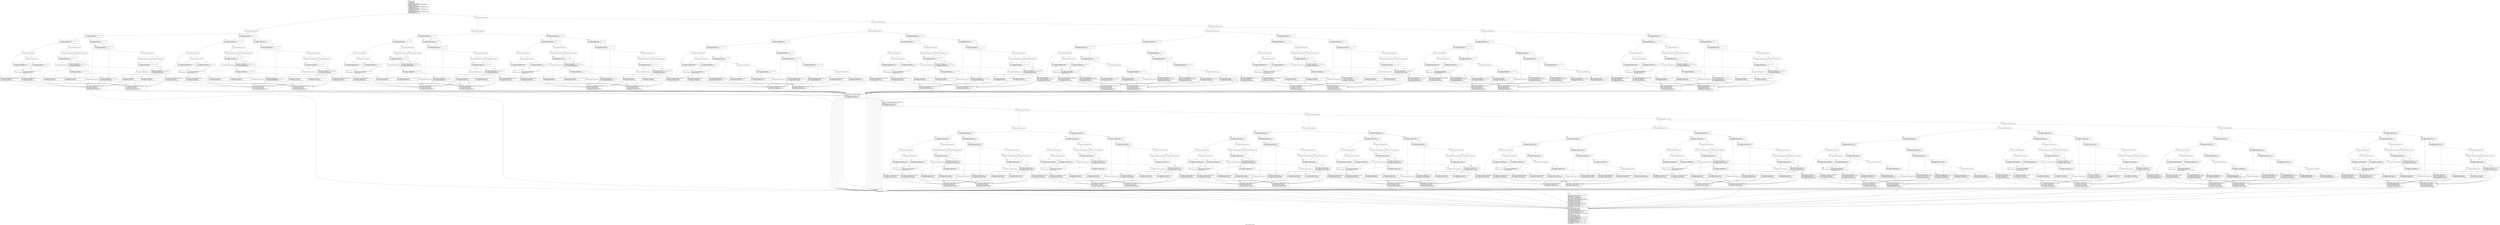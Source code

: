 digraph "CFG for 'init_store_cols' function" {
	label="CFG for 'init_store_cols' function";

	Node0x20812b0 [shape=record,label="{%0:\l  %1 = alloca i32, align 4\l  %2 = alloca i32, align 4\l  %3 = alloca i32, align 4\l  %4 = alloca i32, align 4\l  %5 = bitcast i32* %1 to i8*, !dbg !409\l  call void @llvm.lifetime.start.p0i8(i64 4, i8* %5) #13, !dbg !409\l  call void @llvm.dbg.declare(metadata i32* %1, metadata !405, metadata\l... !DIExpression()), !dbg !410\l  %6 = bitcast i32* %2 to i8*, !dbg !409\l  call void @llvm.lifetime.start.p0i8(i64 4, i8* %6) #13, !dbg !409\l  call void @llvm.dbg.declare(metadata i32* %2, metadata !406, metadata\l... !DIExpression()), !dbg !411\l  %7 = bitcast i32* %3 to i8*, !dbg !409\l  call void @llvm.lifetime.start.p0i8(i64 4, i8* %7) #13, !dbg !409\l  call void @llvm.dbg.declare(metadata i32* %3, metadata !407, metadata\l... !DIExpression()), !dbg !412\l  %8 = bitcast i32* %4 to i8*, !dbg !409\l  call void @llvm.lifetime.start.p0i8(i64 4, i8* %8) #13, !dbg !409\l  call void @llvm.dbg.declare(metadata i32* %4, metadata !408, metadata\l... !DIExpression()), !dbg !413\l  br i1 false, label %9, label %202, !dbg !414\l|{<s0>T|<s1>F}}"];
	Node0x20812b0:s0 -> Node0x2081300;
	Node0x20812b0:s1 -> Node0x20e21d0;
	Node0x2081300 [shape=record,label="{%9:\l\l  br i1 false, label %106, label %10, !dbg !416\l|{<s0>T|<s1>F}}"];
	Node0x2081300:s0 -> Node0x2081da0;
	Node0x2081300:s1 -> Node0x2081350;
	Node0x2081350 [shape=record,label="{%10:\l\l  %11 = load i32, i32* @columns, align 4, !dbg !416, !tbaa !417\l  %12 = icmp slt i32 %11, 0, !dbg !416\l  br i1 %12, label %13, label %62, !dbg !416\l|{<s0>T|<s1>F}}"];
	Node0x2081350:s0 -> Node0x20813a0;
	Node0x2081350:s1 -> Node0x2081940;
	Node0x20813a0 [shape=record,label="{%13:\l\l  %14 = load i32, i32* @lines_per_body, align 4, !dbg !416, !tbaa !417\l  %15 = icmp slt i32 %14, 0, !dbg !416\l  br i1 %15, label %16, label %39, !dbg !416\l|{<s0>T|<s1>F}}"];
	Node0x20813a0:s0 -> Node0x20813f0;
	Node0x20813a0:s1 -> Node0x2081670;
	Node0x20813f0 [shape=record,label="{%16:\l\l  br i1 true, label %17, label %22, !dbg !416\l|{<s0>T|<s1>F}}"];
	Node0x20813f0:s0 -> Node0x2081440;
	Node0x20813f0:s1 -> Node0x2081490;
	Node0x2081440 [shape=record,label="{%17:\l\l  %18 = load i32, i32* @lines_per_body, align 4, !dbg !416, !tbaa !417\l  %19 = load i32, i32* @columns, align 4, !dbg !416, !tbaa !417\l  %20 = sdiv i32 127, %19, !dbg !416\l  %21 = icmp slt i32 %18, %20, !dbg !416\l  br i1 %21, label %94, label %100, !dbg !416\l|{<s0>T|<s1>F}}"];
	Node0x2081440:s0 -> Node0x2081d00;
	Node0x2081440:s1 -> Node0x2081d50;
	Node0x2081490 [shape=record,label="{%22:\l\l  br i1 true, label %23, label %26, !dbg !416\l|{<s0>T|<s1>F}}"];
	Node0x2081490:s0 -> Node0x20814e0;
	Node0x2081490:s1 -> Node0x2081530;
	Node0x20814e0 [shape=record,label="{%23:\l\l  %24 = load i32, i32* @columns, align 4, !dbg !416, !tbaa !417\l  %25 = icmp slt i32 %24, -2147483647, !dbg !416\l  br i1 %25, label %29, label %30, !dbg !416\l|{<s0>T|<s1>F}}"];
	Node0x20814e0:s0 -> Node0x2081580;
	Node0x20814e0:s1 -> Node0x20815d0;
	Node0x2081530 [shape=record,label="{%26:\l\l  %27 = load i32, i32* @columns, align 4, !dbg !416, !tbaa !417\l  %28 = icmp slt i32 0, %27, !dbg !416\l  br i1 %28, label %29, label %30, !dbg !416\l|{<s0>T|<s1>F}}"];
	Node0x2081530:s0 -> Node0x2081580;
	Node0x2081530:s1 -> Node0x20815d0;
	Node0x2081580 [shape=record,label="{%29:\l\l  br label %34, !dbg !416\l}"];
	Node0x2081580 -> Node0x2081620;
	Node0x20815d0 [shape=record,label="{%30:\l\l  %31 = load i32, i32* @columns, align 4, !dbg !416, !tbaa !417\l  %32 = sub nsw i32 0, %31, !dbg !416\l  %33 = sdiv i32 127, %32, !dbg !416\l  br label %34, !dbg !416\l}"];
	Node0x20815d0 -> Node0x2081620;
	Node0x2081620 [shape=record,label="{%34:\l\l  %35 = phi i32 [ 0, %29 ], [ %33, %30 ], !dbg !416\l  %36 = load i32, i32* @lines_per_body, align 4, !dbg !416, !tbaa !417\l  %37 = sub nsw i32 -1, %36, !dbg !416\l  %38 = icmp sle i32 %35, %37, !dbg !416\l  br i1 %38, label %94, label %100, !dbg !416\l|{<s0>T|<s1>F}}"];
	Node0x2081620:s0 -> Node0x2081d00;
	Node0x2081620:s1 -> Node0x2081d50;
	Node0x2081670 [shape=record,label="{%39:\l\l  br i1 true, label %40, label %41, !dbg !416\l|{<s0>T|<s1>F}}"];
	Node0x2081670:s0 -> Node0x20816c0;
	Node0x2081670:s1 -> Node0x2081710;
	Node0x20816c0 [shape=record,label="{%40:\l\l  br i1 false, label %42, label %57, !dbg !416\l|{<s0>T|<s1>F}}"];
	Node0x20816c0:s0 -> Node0x2081760;
	Node0x20816c0:s1 -> Node0x20818f0;
	Node0x2081710 [shape=record,label="{%41:\l\l  br i1 false, label %42, label %57, !dbg !416\l|{<s0>T|<s1>F}}"];
	Node0x2081710:s0 -> Node0x2081760;
	Node0x2081710:s1 -> Node0x20818f0;
	Node0x2081760 [shape=record,label="{%42:\l\l  %43 = load i32, i32* @columns, align 4, !dbg !416, !tbaa !417\l  %44 = icmp eq i32 %43, -1, !dbg !416\l  br i1 %44, label %45, label %57, !dbg !416\l|{<s0>T|<s1>F}}"];
	Node0x2081760:s0 -> Node0x20817b0;
	Node0x2081760:s1 -> Node0x20818f0;
	Node0x20817b0 [shape=record,label="{%45:\l\l  br i1 true, label %46, label %50, !dbg !416\l|{<s0>T|<s1>F}}"];
	Node0x20817b0:s0 -> Node0x2081800;
	Node0x20817b0:s1 -> Node0x2081850;
	Node0x2081800 [shape=record,label="{%46:\l\l  %47 = load i32, i32* @lines_per_body, align 4, !dbg !416, !tbaa !417\l  %48 = add nsw i32 %47, -128, !dbg !416\l  %49 = icmp slt i32 0, %48, !dbg !416\l  br i1 %49, label %94, label %100, !dbg !416\l|{<s0>T|<s1>F}}"];
	Node0x2081800:s0 -> Node0x2081d00;
	Node0x2081800:s1 -> Node0x2081d50;
	Node0x2081850 [shape=record,label="{%50:\l\l  %51 = load i32, i32* @lines_per_body, align 4, !dbg !416, !tbaa !417\l  %52 = icmp slt i32 0, %51, !dbg !416\l  br i1 %52, label %53, label %100, !dbg !416\l|{<s0>T|<s1>F}}"];
	Node0x2081850:s0 -> Node0x20818a0;
	Node0x2081850:s1 -> Node0x2081d50;
	Node0x20818a0 [shape=record,label="{%53:\l\l  %54 = load i32, i32* @lines_per_body, align 4, !dbg !416, !tbaa !417\l  %55 = sub nsw i32 %54, 1, !dbg !416\l  %56 = icmp slt i32 127, %55, !dbg !416\l  br i1 %56, label %94, label %100, !dbg !416\l|{<s0>T|<s1>F}}"];
	Node0x20818a0:s0 -> Node0x2081d00;
	Node0x20818a0:s1 -> Node0x2081d50;
	Node0x20818f0 [shape=record,label="{%57:\l\l  %58 = load i32, i32* @columns, align 4, !dbg !416, !tbaa !417\l  %59 = sdiv i32 -128, %58, !dbg !416\l  %60 = load i32, i32* @lines_per_body, align 4, !dbg !416, !tbaa !417\l  %61 = icmp slt i32 %59, %60, !dbg !416\l  br i1 %61, label %94, label %100, !dbg !416\l|{<s0>T|<s1>F}}"];
	Node0x20818f0:s0 -> Node0x2081d00;
	Node0x20818f0:s1 -> Node0x2081d50;
	Node0x2081940 [shape=record,label="{%62:\l\l  %63 = load i32, i32* @columns, align 4, !dbg !416, !tbaa !417\l  %64 = icmp eq i32 %63, 0, !dbg !416\l  br i1 %64, label %65, label %66, !dbg !416\l|{<s0>T|<s1>F}}"];
	Node0x2081940:s0 -> Node0x2081990;
	Node0x2081940:s1 -> Node0x20819e0;
	Node0x2081990 [shape=record,label="{%65:\l\l  br i1 false, label %94, label %100, !dbg !416\l|{<s0>T|<s1>F}}"];
	Node0x2081990:s0 -> Node0x2081d00;
	Node0x2081990:s1 -> Node0x2081d50;
	Node0x20819e0 [shape=record,label="{%66:\l\l  %67 = load i32, i32* @lines_per_body, align 4, !dbg !416, !tbaa !417\l  %68 = icmp slt i32 %67, 0, !dbg !416\l  br i1 %68, label %69, label %89, !dbg !416\l|{<s0>T|<s1>F}}"];
	Node0x20819e0:s0 -> Node0x2081a30;
	Node0x20819e0:s1 -> Node0x2081cb0;
	Node0x2081a30 [shape=record,label="{%69:\l\l  br i1 true, label %70, label %71, !dbg !416\l|{<s0>T|<s1>F}}"];
	Node0x2081a30:s0 -> Node0x2081a80;
	Node0x2081a30:s1 -> Node0x2081ad0;
	Node0x2081a80 [shape=record,label="{%70:\l\l  br i1 false, label %72, label %84, !dbg !416\l|{<s0>T|<s1>F}}"];
	Node0x2081a80:s0 -> Node0x2081b20;
	Node0x2081a80:s1 -> Node0x2081c60;
	Node0x2081ad0 [shape=record,label="{%71:\l\l  br i1 false, label %72, label %84, !dbg !416\l|{<s0>T|<s1>F}}"];
	Node0x2081ad0:s0 -> Node0x2081b20;
	Node0x2081ad0:s1 -> Node0x2081c60;
	Node0x2081b20 [shape=record,label="{%72:\l\l  %73 = load i32, i32* @lines_per_body, align 4, !dbg !416, !tbaa !417\l  %74 = icmp eq i32 %73, -1, !dbg !416\l  br i1 %74, label %75, label %84, !dbg !416\l|{<s0>T|<s1>F}}"];
	Node0x2081b20:s0 -> Node0x2081b70;
	Node0x2081b20:s1 -> Node0x2081c60;
	Node0x2081b70 [shape=record,label="{%75:\l\l  br i1 true, label %76, label %80, !dbg !416\l|{<s0>T|<s1>F}}"];
	Node0x2081b70:s0 -> Node0x2081bc0;
	Node0x2081b70:s1 -> Node0x2081c10;
	Node0x2081bc0 [shape=record,label="{%76:\l\l  %77 = load i32, i32* @columns, align 4, !dbg !416, !tbaa !417\l  %78 = add nsw i32 %77, -128, !dbg !416\l  %79 = icmp slt i32 0, %78, !dbg !416\l  br i1 %79, label %94, label %100, !dbg !416\l|{<s0>T|<s1>F}}"];
	Node0x2081bc0:s0 -> Node0x2081d00;
	Node0x2081bc0:s1 -> Node0x2081d50;
	Node0x2081c10 [shape=record,label="{%80:\l\l  %81 = load i32, i32* @columns, align 4, !dbg !416, !tbaa !417\l  %82 = sub nsw i32 %81, 1, !dbg !416\l  %83 = icmp slt i32 127, %82, !dbg !416\l  br i1 %83, label %94, label %100, !dbg !416\l|{<s0>T|<s1>F}}"];
	Node0x2081c10:s0 -> Node0x2081d00;
	Node0x2081c10:s1 -> Node0x2081d50;
	Node0x2081c60 [shape=record,label="{%84:\l\l  %85 = load i32, i32* @lines_per_body, align 4, !dbg !416, !tbaa !417\l  %86 = sdiv i32 -128, %85, !dbg !416\l  %87 = load i32, i32* @columns, align 4, !dbg !416, !tbaa !417\l  %88 = icmp slt i32 %86, %87, !dbg !416\l  br i1 %88, label %94, label %100, !dbg !416\l|{<s0>T|<s1>F}}"];
	Node0x2081c60:s0 -> Node0x2081d00;
	Node0x2081c60:s1 -> Node0x2081d50;
	Node0x2081cb0 [shape=record,label="{%89:\l\l  %90 = load i32, i32* @columns, align 4, !dbg !416, !tbaa !417\l  %91 = sdiv i32 127, %90, !dbg !416\l  %92 = load i32, i32* @lines_per_body, align 4, !dbg !416, !tbaa !417\l  %93 = icmp slt i32 %91, %92, !dbg !416\l  br i1 %93, label %94, label %100, !dbg !416\l|{<s0>T|<s1>F}}"];
	Node0x2081cb0:s0 -> Node0x2081d00;
	Node0x2081cb0:s1 -> Node0x2081d50;
	Node0x2081d00 [shape=record,label="{%94:\l\l  %95 = load i32, i32* @lines_per_body, align 4, !dbg !416, !tbaa !417\l  %96 = load i32, i32* @columns, align 4, !dbg !416, !tbaa !417\l  %97 = mul i32 %95, %96, !dbg !416\l  %98 = trunc i32 %97 to i8, !dbg !416\l  %99 = sext i8 %98 to i32, !dbg !416\l  store i32 %99, i32* %1, align 4, !dbg !416, !tbaa !417\l  br i1 true, label %2000, label %999, !dbg !416\l|{<s0>T|<s1>F}}"];
	Node0x2081d00:s0 -> Node0x20ed5d0;
	Node0x2081d00:s1 -> Node0x20e70e0;
	Node0x2081d50 [shape=record,label="{%100:\l\l  %101 = load i32, i32* @lines_per_body, align 4, !dbg !416, !tbaa !417\l  %102 = load i32, i32* @columns, align 4, !dbg !416, !tbaa !417\l  %103 = mul i32 %101, %102, !dbg !416\l  %104 = trunc i32 %103 to i8, !dbg !416\l  %105 = sext i8 %104 to i32, !dbg !416\l  store i32 %105, i32* %1, align 4, !dbg !416, !tbaa !417\l  br i1 false, label %2000, label %999, !dbg !416\l|{<s0>T|<s1>F}}"];
	Node0x2081d50:s0 -> Node0x20ed5d0;
	Node0x2081d50:s1 -> Node0x20e70e0;
	Node0x2081da0 [shape=record,label="{%106:\l\l  %107 = load i32, i32* @columns, align 4, !dbg !416, !tbaa !417\l  %108 = icmp slt i32 %107, 0, !dbg !416\l  br i1 %108, label %109, label %158, !dbg !416\l|{<s0>T|<s1>F}}"];
	Node0x2081da0:s0 -> Node0x2081df0;
	Node0x2081da0:s1 -> Node0x2082390;
	Node0x2081df0 [shape=record,label="{%109:\l\l  %110 = load i32, i32* @lines_per_body, align 4, !dbg !416, !tbaa !417\l  %111 = icmp slt i32 %110, 0, !dbg !416\l  br i1 %111, label %112, label %135, !dbg !416\l|{<s0>T|<s1>F}}"];
	Node0x2081df0:s0 -> Node0x2081e40;
	Node0x2081df0:s1 -> Node0x20820c0;
	Node0x2081e40 [shape=record,label="{%112:\l\l  br i1 true, label %113, label %118, !dbg !416\l|{<s0>T|<s1>F}}"];
	Node0x2081e40:s0 -> Node0x2081e90;
	Node0x2081e40:s1 -> Node0x2081ee0;
	Node0x2081e90 [shape=record,label="{%113:\l\l  %114 = load i32, i32* @lines_per_body, align 4, !dbg !416, !tbaa !417\l  %115 = load i32, i32* @columns, align 4, !dbg !416, !tbaa !417\l  %116 = sdiv i32 255, %115, !dbg !416\l  %117 = icmp slt i32 %114, %116, !dbg !416\l  br i1 %117, label %190, label %196, !dbg !416\l|{<s0>T|<s1>F}}"];
	Node0x2081e90:s0 -> Node0x20e2130;
	Node0x2081e90:s1 -> Node0x20e2180;
	Node0x2081ee0 [shape=record,label="{%118:\l\l  br i1 true, label %119, label %122, !dbg !416\l|{<s0>T|<s1>F}}"];
	Node0x2081ee0:s0 -> Node0x2081f30;
	Node0x2081ee0:s1 -> Node0x2081f80;
	Node0x2081f30 [shape=record,label="{%119:\l\l  %120 = load i32, i32* @columns, align 4, !dbg !416, !tbaa !417\l  %121 = icmp slt i32 %120, -2147483647, !dbg !416\l  br i1 %121, label %125, label %126, !dbg !416\l|{<s0>T|<s1>F}}"];
	Node0x2081f30:s0 -> Node0x2081fd0;
	Node0x2081f30:s1 -> Node0x2082020;
	Node0x2081f80 [shape=record,label="{%122:\l\l  %123 = load i32, i32* @columns, align 4, !dbg !416, !tbaa !417\l  %124 = icmp slt i32 0, %123, !dbg !416\l  br i1 %124, label %125, label %126, !dbg !416\l|{<s0>T|<s1>F}}"];
	Node0x2081f80:s0 -> Node0x2081fd0;
	Node0x2081f80:s1 -> Node0x2082020;
	Node0x2081fd0 [shape=record,label="{%125:\l\l  br label %130, !dbg !416\l}"];
	Node0x2081fd0 -> Node0x2082070;
	Node0x2082020 [shape=record,label="{%126:\l\l  %127 = load i32, i32* @columns, align 4, !dbg !416, !tbaa !417\l  %128 = sub nsw i32 0, %127, !dbg !416\l  %129 = sdiv i32 255, %128, !dbg !416\l  br label %130, !dbg !416\l}"];
	Node0x2082020 -> Node0x2082070;
	Node0x2082070 [shape=record,label="{%130:\l\l  %131 = phi i32 [ 0, %125 ], [ %129, %126 ], !dbg !416\l  %132 = load i32, i32* @lines_per_body, align 4, !dbg !416, !tbaa !417\l  %133 = sub nsw i32 -1, %132, !dbg !416\l  %134 = icmp sle i32 %131, %133, !dbg !416\l  br i1 %134, label %190, label %196, !dbg !416\l|{<s0>T|<s1>F}}"];
	Node0x2082070:s0 -> Node0x20e2130;
	Node0x2082070:s1 -> Node0x20e2180;
	Node0x20820c0 [shape=record,label="{%135:\l\l  br i1 true, label %136, label %137, !dbg !416\l|{<s0>T|<s1>F}}"];
	Node0x20820c0:s0 -> Node0x2082110;
	Node0x20820c0:s1 -> Node0x2082160;
	Node0x2082110 [shape=record,label="{%136:\l\l  br i1 false, label %138, label %153, !dbg !416\l|{<s0>T|<s1>F}}"];
	Node0x2082110:s0 -> Node0x20821b0;
	Node0x2082110:s1 -> Node0x2082340;
	Node0x2082160 [shape=record,label="{%137:\l\l  br i1 false, label %138, label %153, !dbg !416\l|{<s0>T|<s1>F}}"];
	Node0x2082160:s0 -> Node0x20821b0;
	Node0x2082160:s1 -> Node0x2082340;
	Node0x20821b0 [shape=record,label="{%138:\l\l  %139 = load i32, i32* @columns, align 4, !dbg !416, !tbaa !417\l  %140 = icmp eq i32 %139, -1, !dbg !416\l  br i1 %140, label %141, label %153, !dbg !416\l|{<s0>T|<s1>F}}"];
	Node0x20821b0:s0 -> Node0x2082200;
	Node0x20821b0:s1 -> Node0x2082340;
	Node0x2082200 [shape=record,label="{%141:\l\l  br i1 true, label %142, label %146, !dbg !416\l|{<s0>T|<s1>F}}"];
	Node0x2082200:s0 -> Node0x2082250;
	Node0x2082200:s1 -> Node0x20822a0;
	Node0x2082250 [shape=record,label="{%142:\l\l  %143 = load i32, i32* @lines_per_body, align 4, !dbg !416, !tbaa !417\l  %144 = add nsw i32 %143, 0, !dbg !416\l  %145 = icmp slt i32 0, %144, !dbg !416\l  br i1 %145, label %190, label %196, !dbg !416\l|{<s0>T|<s1>F}}"];
	Node0x2082250:s0 -> Node0x20e2130;
	Node0x2082250:s1 -> Node0x20e2180;
	Node0x20822a0 [shape=record,label="{%146:\l\l  %147 = load i32, i32* @lines_per_body, align 4, !dbg !416, !tbaa !417\l  %148 = icmp slt i32 0, %147, !dbg !416\l  br i1 %148, label %149, label %196, !dbg !416\l|{<s0>T|<s1>F}}"];
	Node0x20822a0:s0 -> Node0x20822f0;
	Node0x20822a0:s1 -> Node0x20e2180;
	Node0x20822f0 [shape=record,label="{%149:\l\l  %150 = load i32, i32* @lines_per_body, align 4, !dbg !416, !tbaa !417\l  %151 = sub nsw i32 %150, 1, !dbg !416\l  %152 = icmp slt i32 -1, %151, !dbg !416\l  br i1 %152, label %190, label %196, !dbg !416\l|{<s0>T|<s1>F}}"];
	Node0x20822f0:s0 -> Node0x20e2130;
	Node0x20822f0:s1 -> Node0x20e2180;
	Node0x2082340 [shape=record,label="{%153:\l\l  %154 = load i32, i32* @columns, align 4, !dbg !416, !tbaa !417\l  %155 = sdiv i32 0, %154, !dbg !416\l  %156 = load i32, i32* @lines_per_body, align 4, !dbg !416, !tbaa !417\l  %157 = icmp slt i32 %155, %156, !dbg !416\l  br i1 %157, label %190, label %196, !dbg !416\l|{<s0>T|<s1>F}}"];
	Node0x2082340:s0 -> Node0x20e2130;
	Node0x2082340:s1 -> Node0x20e2180;
	Node0x2082390 [shape=record,label="{%158:\l\l  %159 = load i32, i32* @columns, align 4, !dbg !416, !tbaa !417\l  %160 = icmp eq i32 %159, 0, !dbg !416\l  br i1 %160, label %161, label %162, !dbg !416\l|{<s0>T|<s1>F}}"];
	Node0x2082390:s0 -> Node0x20823e0;
	Node0x2082390:s1 -> Node0x2082430;
	Node0x20823e0 [shape=record,label="{%161:\l\l  br i1 false, label %190, label %196, !dbg !416\l|{<s0>T|<s1>F}}"];
	Node0x20823e0:s0 -> Node0x20e2130;
	Node0x20823e0:s1 -> Node0x20e2180;
	Node0x2082430 [shape=record,label="{%162:\l\l  %163 = load i32, i32* @lines_per_body, align 4, !dbg !416, !tbaa !417\l  %164 = icmp slt i32 %163, 0, !dbg !416\l  br i1 %164, label %165, label %185, !dbg !416\l|{<s0>T|<s1>F}}"];
	Node0x2082430:s0 -> Node0x2082480;
	Node0x2082430:s1 -> Node0x20e20e0;
	Node0x2082480 [shape=record,label="{%165:\l\l  br i1 true, label %166, label %167, !dbg !416\l|{<s0>T|<s1>F}}"];
	Node0x2082480:s0 -> Node0x20824d0;
	Node0x2082480:s1 -> Node0x2082520;
	Node0x20824d0 [shape=record,label="{%166:\l\l  br i1 false, label %168, label %180, !dbg !416\l|{<s0>T|<s1>F}}"];
	Node0x20824d0:s0 -> Node0x2082570;
	Node0x20824d0:s1 -> Node0x20826b0;
	Node0x2082520 [shape=record,label="{%167:\l\l  br i1 false, label %168, label %180, !dbg !416\l|{<s0>T|<s1>F}}"];
	Node0x2082520:s0 -> Node0x2082570;
	Node0x2082520:s1 -> Node0x20826b0;
	Node0x2082570 [shape=record,label="{%168:\l\l  %169 = load i32, i32* @lines_per_body, align 4, !dbg !416, !tbaa !417\l  %170 = icmp eq i32 %169, -1, !dbg !416\l  br i1 %170, label %171, label %180, !dbg !416\l|{<s0>T|<s1>F}}"];
	Node0x2082570:s0 -> Node0x20825c0;
	Node0x2082570:s1 -> Node0x20826b0;
	Node0x20825c0 [shape=record,label="{%171:\l\l  br i1 true, label %172, label %176, !dbg !416\l|{<s0>T|<s1>F}}"];
	Node0x20825c0:s0 -> Node0x2082610;
	Node0x20825c0:s1 -> Node0x2082660;
	Node0x2082610 [shape=record,label="{%172:\l\l  %173 = load i32, i32* @columns, align 4, !dbg !416, !tbaa !417\l  %174 = add nsw i32 %173, 0, !dbg !416\l  %175 = icmp slt i32 0, %174, !dbg !416\l  br i1 %175, label %190, label %196, !dbg !416\l|{<s0>T|<s1>F}}"];
	Node0x2082610:s0 -> Node0x20e2130;
	Node0x2082610:s1 -> Node0x20e2180;
	Node0x2082660 [shape=record,label="{%176:\l\l  %177 = load i32, i32* @columns, align 4, !dbg !416, !tbaa !417\l  %178 = sub nsw i32 %177, 1, !dbg !416\l  %179 = icmp slt i32 -1, %178, !dbg !416\l  br i1 %179, label %190, label %196, !dbg !416\l|{<s0>T|<s1>F}}"];
	Node0x2082660:s0 -> Node0x20e2130;
	Node0x2082660:s1 -> Node0x20e2180;
	Node0x20826b0 [shape=record,label="{%180:\l\l  %181 = load i32, i32* @lines_per_body, align 4, !dbg !416, !tbaa !417\l  %182 = sdiv i32 0, %181, !dbg !416\l  %183 = load i32, i32* @columns, align 4, !dbg !416, !tbaa !417\l  %184 = icmp slt i32 %182, %183, !dbg !416\l  br i1 %184, label %190, label %196, !dbg !416\l|{<s0>T|<s1>F}}"];
	Node0x20826b0:s0 -> Node0x20e2130;
	Node0x20826b0:s1 -> Node0x20e2180;
	Node0x20e20e0 [shape=record,label="{%185:\l\l  %186 = load i32, i32* @columns, align 4, !dbg !416, !tbaa !417\l  %187 = sdiv i32 255, %186, !dbg !416\l  %188 = load i32, i32* @lines_per_body, align 4, !dbg !416, !tbaa !417\l  %189 = icmp slt i32 %187, %188, !dbg !416\l  br i1 %189, label %190, label %196, !dbg !416\l|{<s0>T|<s1>F}}"];
	Node0x20e20e0:s0 -> Node0x20e2130;
	Node0x20e20e0:s1 -> Node0x20e2180;
	Node0x20e2130 [shape=record,label="{%190:\l\l  %191 = load i32, i32* @lines_per_body, align 4, !dbg !416, !tbaa !417\l  %192 = load i32, i32* @columns, align 4, !dbg !416, !tbaa !417\l  %193 = mul i32 %191, %192, !dbg !416\l  %194 = trunc i32 %193 to i8, !dbg !416\l  %195 = zext i8 %194 to i32, !dbg !416\l  store i32 %195, i32* %1, align 4, !dbg !416, !tbaa !417\l  br i1 true, label %2000, label %999, !dbg !416\l|{<s0>T|<s1>F}}"];
	Node0x20e2130:s0 -> Node0x20ed5d0;
	Node0x20e2130:s1 -> Node0x20e70e0;
	Node0x20e2180 [shape=record,label="{%196:\l\l  %197 = load i32, i32* @lines_per_body, align 4, !dbg !416, !tbaa !417\l  %198 = load i32, i32* @columns, align 4, !dbg !416, !tbaa !417\l  %199 = mul i32 %197, %198, !dbg !416\l  %200 = trunc i32 %199 to i8, !dbg !416\l  %201 = zext i8 %200 to i32, !dbg !416\l  store i32 %201, i32* %1, align 4, !dbg !416, !tbaa !417\l  br i1 false, label %2000, label %999, !dbg !416\l|{<s0>T|<s1>F}}"];
	Node0x20e2180:s0 -> Node0x20ed5d0;
	Node0x20e2180:s1 -> Node0x20e70e0;
	Node0x20e21d0 [shape=record,label="{%202:\l\l  br i1 false, label %203, label %396, !dbg !414\l|{<s0>T|<s1>F}}"];
	Node0x20e21d0:s0 -> Node0x20e2220;
	Node0x20e21d0:s1 -> Node0x20e3710;
	Node0x20e2220 [shape=record,label="{%203:\l\l  br i1 false, label %300, label %204, !dbg !416\l|{<s0>T|<s1>F}}"];
	Node0x20e2220:s0 -> Node0x20e2cc0;
	Node0x20e2220:s1 -> Node0x20e2270;
	Node0x20e2270 [shape=record,label="{%204:\l\l  %205 = load i32, i32* @columns, align 4, !dbg !416, !tbaa !417\l  %206 = icmp slt i32 %205, 0, !dbg !416\l  br i1 %206, label %207, label %256, !dbg !416\l|{<s0>T|<s1>F}}"];
	Node0x20e2270:s0 -> Node0x20e22c0;
	Node0x20e2270:s1 -> Node0x20e2860;
	Node0x20e22c0 [shape=record,label="{%207:\l\l  %208 = load i32, i32* @lines_per_body, align 4, !dbg !416, !tbaa !417\l  %209 = icmp slt i32 %208, 0, !dbg !416\l  br i1 %209, label %210, label %233, !dbg !416\l|{<s0>T|<s1>F}}"];
	Node0x20e22c0:s0 -> Node0x20e2310;
	Node0x20e22c0:s1 -> Node0x20e2590;
	Node0x20e2310 [shape=record,label="{%210:\l\l  br i1 true, label %211, label %216, !dbg !416\l|{<s0>T|<s1>F}}"];
	Node0x20e2310:s0 -> Node0x20e2360;
	Node0x20e2310:s1 -> Node0x20e23b0;
	Node0x20e2360 [shape=record,label="{%211:\l\l  %212 = load i32, i32* @lines_per_body, align 4, !dbg !416, !tbaa !417\l  %213 = load i32, i32* @columns, align 4, !dbg !416, !tbaa !417\l  %214 = sdiv i32 32767, %213, !dbg !416\l  %215 = icmp slt i32 %212, %214, !dbg !416\l  br i1 %215, label %288, label %294, !dbg !416\l|{<s0>T|<s1>F}}"];
	Node0x20e2360:s0 -> Node0x20e2c20;
	Node0x20e2360:s1 -> Node0x20e2c70;
	Node0x20e23b0 [shape=record,label="{%216:\l\l  br i1 true, label %217, label %220, !dbg !416\l|{<s0>T|<s1>F}}"];
	Node0x20e23b0:s0 -> Node0x20e2400;
	Node0x20e23b0:s1 -> Node0x20e2450;
	Node0x20e2400 [shape=record,label="{%217:\l\l  %218 = load i32, i32* @columns, align 4, !dbg !416, !tbaa !417\l  %219 = icmp slt i32 %218, -2147483647, !dbg !416\l  br i1 %219, label %223, label %224, !dbg !416\l|{<s0>T|<s1>F}}"];
	Node0x20e2400:s0 -> Node0x20e24a0;
	Node0x20e2400:s1 -> Node0x20e24f0;
	Node0x20e2450 [shape=record,label="{%220:\l\l  %221 = load i32, i32* @columns, align 4, !dbg !416, !tbaa !417\l  %222 = icmp slt i32 0, %221, !dbg !416\l  br i1 %222, label %223, label %224, !dbg !416\l|{<s0>T|<s1>F}}"];
	Node0x20e2450:s0 -> Node0x20e24a0;
	Node0x20e2450:s1 -> Node0x20e24f0;
	Node0x20e24a0 [shape=record,label="{%223:\l\l  br label %228, !dbg !416\l}"];
	Node0x20e24a0 -> Node0x20e2540;
	Node0x20e24f0 [shape=record,label="{%224:\l\l  %225 = load i32, i32* @columns, align 4, !dbg !416, !tbaa !417\l  %226 = sub nsw i32 0, %225, !dbg !416\l  %227 = sdiv i32 32767, %226, !dbg !416\l  br label %228, !dbg !416\l}"];
	Node0x20e24f0 -> Node0x20e2540;
	Node0x20e2540 [shape=record,label="{%228:\l\l  %229 = phi i32 [ 0, %223 ], [ %227, %224 ], !dbg !416\l  %230 = load i32, i32* @lines_per_body, align 4, !dbg !416, !tbaa !417\l  %231 = sub nsw i32 -1, %230, !dbg !416\l  %232 = icmp sle i32 %229, %231, !dbg !416\l  br i1 %232, label %288, label %294, !dbg !416\l|{<s0>T|<s1>F}}"];
	Node0x20e2540:s0 -> Node0x20e2c20;
	Node0x20e2540:s1 -> Node0x20e2c70;
	Node0x20e2590 [shape=record,label="{%233:\l\l  br i1 true, label %234, label %235, !dbg !416\l|{<s0>T|<s1>F}}"];
	Node0x20e2590:s0 -> Node0x20e25e0;
	Node0x20e2590:s1 -> Node0x20e2630;
	Node0x20e25e0 [shape=record,label="{%234:\l\l  br i1 false, label %236, label %251, !dbg !416\l|{<s0>T|<s1>F}}"];
	Node0x20e25e0:s0 -> Node0x20e2680;
	Node0x20e25e0:s1 -> Node0x20e2810;
	Node0x20e2630 [shape=record,label="{%235:\l\l  br i1 false, label %236, label %251, !dbg !416\l|{<s0>T|<s1>F}}"];
	Node0x20e2630:s0 -> Node0x20e2680;
	Node0x20e2630:s1 -> Node0x20e2810;
	Node0x20e2680 [shape=record,label="{%236:\l\l  %237 = load i32, i32* @columns, align 4, !dbg !416, !tbaa !417\l  %238 = icmp eq i32 %237, -1, !dbg !416\l  br i1 %238, label %239, label %251, !dbg !416\l|{<s0>T|<s1>F}}"];
	Node0x20e2680:s0 -> Node0x20e26d0;
	Node0x20e2680:s1 -> Node0x20e2810;
	Node0x20e26d0 [shape=record,label="{%239:\l\l  br i1 true, label %240, label %244, !dbg !416\l|{<s0>T|<s1>F}}"];
	Node0x20e26d0:s0 -> Node0x20e2720;
	Node0x20e26d0:s1 -> Node0x20e2770;
	Node0x20e2720 [shape=record,label="{%240:\l\l  %241 = load i32, i32* @lines_per_body, align 4, !dbg !416, !tbaa !417\l  %242 = add nsw i32 %241, -32768, !dbg !416\l  %243 = icmp slt i32 0, %242, !dbg !416\l  br i1 %243, label %288, label %294, !dbg !416\l|{<s0>T|<s1>F}}"];
	Node0x20e2720:s0 -> Node0x20e2c20;
	Node0x20e2720:s1 -> Node0x20e2c70;
	Node0x20e2770 [shape=record,label="{%244:\l\l  %245 = load i32, i32* @lines_per_body, align 4, !dbg !416, !tbaa !417\l  %246 = icmp slt i32 0, %245, !dbg !416\l  br i1 %246, label %247, label %294, !dbg !416\l|{<s0>T|<s1>F}}"];
	Node0x20e2770:s0 -> Node0x20e27c0;
	Node0x20e2770:s1 -> Node0x20e2c70;
	Node0x20e27c0 [shape=record,label="{%247:\l\l  %248 = load i32, i32* @lines_per_body, align 4, !dbg !416, !tbaa !417\l  %249 = sub nsw i32 %248, 1, !dbg !416\l  %250 = icmp slt i32 32767, %249, !dbg !416\l  br i1 %250, label %288, label %294, !dbg !416\l|{<s0>T|<s1>F}}"];
	Node0x20e27c0:s0 -> Node0x20e2c20;
	Node0x20e27c0:s1 -> Node0x20e2c70;
	Node0x20e2810 [shape=record,label="{%251:\l\l  %252 = load i32, i32* @columns, align 4, !dbg !416, !tbaa !417\l  %253 = sdiv i32 -32768, %252, !dbg !416\l  %254 = load i32, i32* @lines_per_body, align 4, !dbg !416, !tbaa !417\l  %255 = icmp slt i32 %253, %254, !dbg !416\l  br i1 %255, label %288, label %294, !dbg !416\l|{<s0>T|<s1>F}}"];
	Node0x20e2810:s0 -> Node0x20e2c20;
	Node0x20e2810:s1 -> Node0x20e2c70;
	Node0x20e2860 [shape=record,label="{%256:\l\l  %257 = load i32, i32* @columns, align 4, !dbg !416, !tbaa !417\l  %258 = icmp eq i32 %257, 0, !dbg !416\l  br i1 %258, label %259, label %260, !dbg !416\l|{<s0>T|<s1>F}}"];
	Node0x20e2860:s0 -> Node0x20e28b0;
	Node0x20e2860:s1 -> Node0x20e2900;
	Node0x20e28b0 [shape=record,label="{%259:\l\l  br i1 false, label %288, label %294, !dbg !416\l|{<s0>T|<s1>F}}"];
	Node0x20e28b0:s0 -> Node0x20e2c20;
	Node0x20e28b0:s1 -> Node0x20e2c70;
	Node0x20e2900 [shape=record,label="{%260:\l\l  %261 = load i32, i32* @lines_per_body, align 4, !dbg !416, !tbaa !417\l  %262 = icmp slt i32 %261, 0, !dbg !416\l  br i1 %262, label %263, label %283, !dbg !416\l|{<s0>T|<s1>F}}"];
	Node0x20e2900:s0 -> Node0x20e2950;
	Node0x20e2900:s1 -> Node0x20e2bd0;
	Node0x20e2950 [shape=record,label="{%263:\l\l  br i1 true, label %264, label %265, !dbg !416\l|{<s0>T|<s1>F}}"];
	Node0x20e2950:s0 -> Node0x20e29a0;
	Node0x20e2950:s1 -> Node0x20e29f0;
	Node0x20e29a0 [shape=record,label="{%264:\l\l  br i1 false, label %266, label %278, !dbg !416\l|{<s0>T|<s1>F}}"];
	Node0x20e29a0:s0 -> Node0x20e2a40;
	Node0x20e29a0:s1 -> Node0x20e2b80;
	Node0x20e29f0 [shape=record,label="{%265:\l\l  br i1 false, label %266, label %278, !dbg !416\l|{<s0>T|<s1>F}}"];
	Node0x20e29f0:s0 -> Node0x20e2a40;
	Node0x20e29f0:s1 -> Node0x20e2b80;
	Node0x20e2a40 [shape=record,label="{%266:\l\l  %267 = load i32, i32* @lines_per_body, align 4, !dbg !416, !tbaa !417\l  %268 = icmp eq i32 %267, -1, !dbg !416\l  br i1 %268, label %269, label %278, !dbg !416\l|{<s0>T|<s1>F}}"];
	Node0x20e2a40:s0 -> Node0x20e2a90;
	Node0x20e2a40:s1 -> Node0x20e2b80;
	Node0x20e2a90 [shape=record,label="{%269:\l\l  br i1 true, label %270, label %274, !dbg !416\l|{<s0>T|<s1>F}}"];
	Node0x20e2a90:s0 -> Node0x20e2ae0;
	Node0x20e2a90:s1 -> Node0x20e2b30;
	Node0x20e2ae0 [shape=record,label="{%270:\l\l  %271 = load i32, i32* @columns, align 4, !dbg !416, !tbaa !417\l  %272 = add nsw i32 %271, -32768, !dbg !416\l  %273 = icmp slt i32 0, %272, !dbg !416\l  br i1 %273, label %288, label %294, !dbg !416\l|{<s0>T|<s1>F}}"];
	Node0x20e2ae0:s0 -> Node0x20e2c20;
	Node0x20e2ae0:s1 -> Node0x20e2c70;
	Node0x20e2b30 [shape=record,label="{%274:\l\l  %275 = load i32, i32* @columns, align 4, !dbg !416, !tbaa !417\l  %276 = sub nsw i32 %275, 1, !dbg !416\l  %277 = icmp slt i32 32767, %276, !dbg !416\l  br i1 %277, label %288, label %294, !dbg !416\l|{<s0>T|<s1>F}}"];
	Node0x20e2b30:s0 -> Node0x20e2c20;
	Node0x20e2b30:s1 -> Node0x20e2c70;
	Node0x20e2b80 [shape=record,label="{%278:\l\l  %279 = load i32, i32* @lines_per_body, align 4, !dbg !416, !tbaa !417\l  %280 = sdiv i32 -32768, %279, !dbg !416\l  %281 = load i32, i32* @columns, align 4, !dbg !416, !tbaa !417\l  %282 = icmp slt i32 %280, %281, !dbg !416\l  br i1 %282, label %288, label %294, !dbg !416\l|{<s0>T|<s1>F}}"];
	Node0x20e2b80:s0 -> Node0x20e2c20;
	Node0x20e2b80:s1 -> Node0x20e2c70;
	Node0x20e2bd0 [shape=record,label="{%283:\l\l  %284 = load i32, i32* @columns, align 4, !dbg !416, !tbaa !417\l  %285 = sdiv i32 32767, %284, !dbg !416\l  %286 = load i32, i32* @lines_per_body, align 4, !dbg !416, !tbaa !417\l  %287 = icmp slt i32 %285, %286, !dbg !416\l  br i1 %287, label %288, label %294, !dbg !416\l|{<s0>T|<s1>F}}"];
	Node0x20e2bd0:s0 -> Node0x20e2c20;
	Node0x20e2bd0:s1 -> Node0x20e2c70;
	Node0x20e2c20 [shape=record,label="{%288:\l\l  %289 = load i32, i32* @lines_per_body, align 4, !dbg !416, !tbaa !417\l  %290 = load i32, i32* @columns, align 4, !dbg !416, !tbaa !417\l  %291 = mul i32 %289, %290, !dbg !416\l  %292 = trunc i32 %291 to i16, !dbg !416\l  %293 = sext i16 %292 to i32, !dbg !416\l  store i32 %293, i32* %1, align 4, !dbg !416, !tbaa !417\l  br i1 true, label %2000, label %999, !dbg !416\l|{<s0>T|<s1>F}}"];
	Node0x20e2c20:s0 -> Node0x20ed5d0;
	Node0x20e2c20:s1 -> Node0x20e70e0;
	Node0x20e2c70 [shape=record,label="{%294:\l\l  %295 = load i32, i32* @lines_per_body, align 4, !dbg !416, !tbaa !417\l  %296 = load i32, i32* @columns, align 4, !dbg !416, !tbaa !417\l  %297 = mul i32 %295, %296, !dbg !416\l  %298 = trunc i32 %297 to i16, !dbg !416\l  %299 = sext i16 %298 to i32, !dbg !416\l  store i32 %299, i32* %1, align 4, !dbg !416, !tbaa !417\l  br i1 false, label %2000, label %999, !dbg !416\l|{<s0>T|<s1>F}}"];
	Node0x20e2c70:s0 -> Node0x20ed5d0;
	Node0x20e2c70:s1 -> Node0x20e70e0;
	Node0x20e2cc0 [shape=record,label="{%300:\l\l  %301 = load i32, i32* @columns, align 4, !dbg !416, !tbaa !417\l  %302 = icmp slt i32 %301, 0, !dbg !416\l  br i1 %302, label %303, label %352, !dbg !416\l|{<s0>T|<s1>F}}"];
	Node0x20e2cc0:s0 -> Node0x20e2d10;
	Node0x20e2cc0:s1 -> Node0x20e32b0;
	Node0x20e2d10 [shape=record,label="{%303:\l\l  %304 = load i32, i32* @lines_per_body, align 4, !dbg !416, !tbaa !417\l  %305 = icmp slt i32 %304, 0, !dbg !416\l  br i1 %305, label %306, label %329, !dbg !416\l|{<s0>T|<s1>F}}"];
	Node0x20e2d10:s0 -> Node0x20e2d60;
	Node0x20e2d10:s1 -> Node0x20e2fe0;
	Node0x20e2d60 [shape=record,label="{%306:\l\l  br i1 true, label %307, label %312, !dbg !416\l|{<s0>T|<s1>F}}"];
	Node0x20e2d60:s0 -> Node0x20e2db0;
	Node0x20e2d60:s1 -> Node0x20e2e00;
	Node0x20e2db0 [shape=record,label="{%307:\l\l  %308 = load i32, i32* @lines_per_body, align 4, !dbg !416, !tbaa !417\l  %309 = load i32, i32* @columns, align 4, !dbg !416, !tbaa !417\l  %310 = sdiv i32 65535, %309, !dbg !416\l  %311 = icmp slt i32 %308, %310, !dbg !416\l  br i1 %311, label %384, label %390, !dbg !416\l|{<s0>T|<s1>F}}"];
	Node0x20e2db0:s0 -> Node0x20e3670;
	Node0x20e2db0:s1 -> Node0x20e36c0;
	Node0x20e2e00 [shape=record,label="{%312:\l\l  br i1 true, label %313, label %316, !dbg !416\l|{<s0>T|<s1>F}}"];
	Node0x20e2e00:s0 -> Node0x20e2e50;
	Node0x20e2e00:s1 -> Node0x20e2ea0;
	Node0x20e2e50 [shape=record,label="{%313:\l\l  %314 = load i32, i32* @columns, align 4, !dbg !416, !tbaa !417\l  %315 = icmp slt i32 %314, -2147483647, !dbg !416\l  br i1 %315, label %319, label %320, !dbg !416\l|{<s0>T|<s1>F}}"];
	Node0x20e2e50:s0 -> Node0x20e2ef0;
	Node0x20e2e50:s1 -> Node0x20e2f40;
	Node0x20e2ea0 [shape=record,label="{%316:\l\l  %317 = load i32, i32* @columns, align 4, !dbg !416, !tbaa !417\l  %318 = icmp slt i32 0, %317, !dbg !416\l  br i1 %318, label %319, label %320, !dbg !416\l|{<s0>T|<s1>F}}"];
	Node0x20e2ea0:s0 -> Node0x20e2ef0;
	Node0x20e2ea0:s1 -> Node0x20e2f40;
	Node0x20e2ef0 [shape=record,label="{%319:\l\l  br label %324, !dbg !416\l}"];
	Node0x20e2ef0 -> Node0x20e2f90;
	Node0x20e2f40 [shape=record,label="{%320:\l\l  %321 = load i32, i32* @columns, align 4, !dbg !416, !tbaa !417\l  %322 = sub nsw i32 0, %321, !dbg !416\l  %323 = sdiv i32 65535, %322, !dbg !416\l  br label %324, !dbg !416\l}"];
	Node0x20e2f40 -> Node0x20e2f90;
	Node0x20e2f90 [shape=record,label="{%324:\l\l  %325 = phi i32 [ 0, %319 ], [ %323, %320 ], !dbg !416\l  %326 = load i32, i32* @lines_per_body, align 4, !dbg !416, !tbaa !417\l  %327 = sub nsw i32 -1, %326, !dbg !416\l  %328 = icmp sle i32 %325, %327, !dbg !416\l  br i1 %328, label %384, label %390, !dbg !416\l|{<s0>T|<s1>F}}"];
	Node0x20e2f90:s0 -> Node0x20e3670;
	Node0x20e2f90:s1 -> Node0x20e36c0;
	Node0x20e2fe0 [shape=record,label="{%329:\l\l  br i1 true, label %330, label %331, !dbg !416\l|{<s0>T|<s1>F}}"];
	Node0x20e2fe0:s0 -> Node0x20e3030;
	Node0x20e2fe0:s1 -> Node0x20e3080;
	Node0x20e3030 [shape=record,label="{%330:\l\l  br i1 false, label %332, label %347, !dbg !416\l|{<s0>T|<s1>F}}"];
	Node0x20e3030:s0 -> Node0x20e30d0;
	Node0x20e3030:s1 -> Node0x20e3260;
	Node0x20e3080 [shape=record,label="{%331:\l\l  br i1 false, label %332, label %347, !dbg !416\l|{<s0>T|<s1>F}}"];
	Node0x20e3080:s0 -> Node0x20e30d0;
	Node0x20e3080:s1 -> Node0x20e3260;
	Node0x20e30d0 [shape=record,label="{%332:\l\l  %333 = load i32, i32* @columns, align 4, !dbg !416, !tbaa !417\l  %334 = icmp eq i32 %333, -1, !dbg !416\l  br i1 %334, label %335, label %347, !dbg !416\l|{<s0>T|<s1>F}}"];
	Node0x20e30d0:s0 -> Node0x20e3120;
	Node0x20e30d0:s1 -> Node0x20e3260;
	Node0x20e3120 [shape=record,label="{%335:\l\l  br i1 true, label %336, label %340, !dbg !416\l|{<s0>T|<s1>F}}"];
	Node0x20e3120:s0 -> Node0x20e3170;
	Node0x20e3120:s1 -> Node0x20e31c0;
	Node0x20e3170 [shape=record,label="{%336:\l\l  %337 = load i32, i32* @lines_per_body, align 4, !dbg !416, !tbaa !417\l  %338 = add nsw i32 %337, 0, !dbg !416\l  %339 = icmp slt i32 0, %338, !dbg !416\l  br i1 %339, label %384, label %390, !dbg !416\l|{<s0>T|<s1>F}}"];
	Node0x20e3170:s0 -> Node0x20e3670;
	Node0x20e3170:s1 -> Node0x20e36c0;
	Node0x20e31c0 [shape=record,label="{%340:\l\l  %341 = load i32, i32* @lines_per_body, align 4, !dbg !416, !tbaa !417\l  %342 = icmp slt i32 0, %341, !dbg !416\l  br i1 %342, label %343, label %390, !dbg !416\l|{<s0>T|<s1>F}}"];
	Node0x20e31c0:s0 -> Node0x20e3210;
	Node0x20e31c0:s1 -> Node0x20e36c0;
	Node0x20e3210 [shape=record,label="{%343:\l\l  %344 = load i32, i32* @lines_per_body, align 4, !dbg !416, !tbaa !417\l  %345 = sub nsw i32 %344, 1, !dbg !416\l  %346 = icmp slt i32 -1, %345, !dbg !416\l  br i1 %346, label %384, label %390, !dbg !416\l|{<s0>T|<s1>F}}"];
	Node0x20e3210:s0 -> Node0x20e3670;
	Node0x20e3210:s1 -> Node0x20e36c0;
	Node0x20e3260 [shape=record,label="{%347:\l\l  %348 = load i32, i32* @columns, align 4, !dbg !416, !tbaa !417\l  %349 = sdiv i32 0, %348, !dbg !416\l  %350 = load i32, i32* @lines_per_body, align 4, !dbg !416, !tbaa !417\l  %351 = icmp slt i32 %349, %350, !dbg !416\l  br i1 %351, label %384, label %390, !dbg !416\l|{<s0>T|<s1>F}}"];
	Node0x20e3260:s0 -> Node0x20e3670;
	Node0x20e3260:s1 -> Node0x20e36c0;
	Node0x20e32b0 [shape=record,label="{%352:\l\l  %353 = load i32, i32* @columns, align 4, !dbg !416, !tbaa !417\l  %354 = icmp eq i32 %353, 0, !dbg !416\l  br i1 %354, label %355, label %356, !dbg !416\l|{<s0>T|<s1>F}}"];
	Node0x20e32b0:s0 -> Node0x20e3300;
	Node0x20e32b0:s1 -> Node0x20e3350;
	Node0x20e3300 [shape=record,label="{%355:\l\l  br i1 false, label %384, label %390, !dbg !416\l|{<s0>T|<s1>F}}"];
	Node0x20e3300:s0 -> Node0x20e3670;
	Node0x20e3300:s1 -> Node0x20e36c0;
	Node0x20e3350 [shape=record,label="{%356:\l\l  %357 = load i32, i32* @lines_per_body, align 4, !dbg !416, !tbaa !417\l  %358 = icmp slt i32 %357, 0, !dbg !416\l  br i1 %358, label %359, label %379, !dbg !416\l|{<s0>T|<s1>F}}"];
	Node0x20e3350:s0 -> Node0x20e33a0;
	Node0x20e3350:s1 -> Node0x20e3620;
	Node0x20e33a0 [shape=record,label="{%359:\l\l  br i1 true, label %360, label %361, !dbg !416\l|{<s0>T|<s1>F}}"];
	Node0x20e33a0:s0 -> Node0x20e33f0;
	Node0x20e33a0:s1 -> Node0x20e3440;
	Node0x20e33f0 [shape=record,label="{%360:\l\l  br i1 false, label %362, label %374, !dbg !416\l|{<s0>T|<s1>F}}"];
	Node0x20e33f0:s0 -> Node0x20e3490;
	Node0x20e33f0:s1 -> Node0x20e35d0;
	Node0x20e3440 [shape=record,label="{%361:\l\l  br i1 false, label %362, label %374, !dbg !416\l|{<s0>T|<s1>F}}"];
	Node0x20e3440:s0 -> Node0x20e3490;
	Node0x20e3440:s1 -> Node0x20e35d0;
	Node0x20e3490 [shape=record,label="{%362:\l\l  %363 = load i32, i32* @lines_per_body, align 4, !dbg !416, !tbaa !417\l  %364 = icmp eq i32 %363, -1, !dbg !416\l  br i1 %364, label %365, label %374, !dbg !416\l|{<s0>T|<s1>F}}"];
	Node0x20e3490:s0 -> Node0x20e34e0;
	Node0x20e3490:s1 -> Node0x20e35d0;
	Node0x20e34e0 [shape=record,label="{%365:\l\l  br i1 true, label %366, label %370, !dbg !416\l|{<s0>T|<s1>F}}"];
	Node0x20e34e0:s0 -> Node0x20e3530;
	Node0x20e34e0:s1 -> Node0x20e3580;
	Node0x20e3530 [shape=record,label="{%366:\l\l  %367 = load i32, i32* @columns, align 4, !dbg !416, !tbaa !417\l  %368 = add nsw i32 %367, 0, !dbg !416\l  %369 = icmp slt i32 0, %368, !dbg !416\l  br i1 %369, label %384, label %390, !dbg !416\l|{<s0>T|<s1>F}}"];
	Node0x20e3530:s0 -> Node0x20e3670;
	Node0x20e3530:s1 -> Node0x20e36c0;
	Node0x20e3580 [shape=record,label="{%370:\l\l  %371 = load i32, i32* @columns, align 4, !dbg !416, !tbaa !417\l  %372 = sub nsw i32 %371, 1, !dbg !416\l  %373 = icmp slt i32 -1, %372, !dbg !416\l  br i1 %373, label %384, label %390, !dbg !416\l|{<s0>T|<s1>F}}"];
	Node0x20e3580:s0 -> Node0x20e3670;
	Node0x20e3580:s1 -> Node0x20e36c0;
	Node0x20e35d0 [shape=record,label="{%374:\l\l  %375 = load i32, i32* @lines_per_body, align 4, !dbg !416, !tbaa !417\l  %376 = sdiv i32 0, %375, !dbg !416\l  %377 = load i32, i32* @columns, align 4, !dbg !416, !tbaa !417\l  %378 = icmp slt i32 %376, %377, !dbg !416\l  br i1 %378, label %384, label %390, !dbg !416\l|{<s0>T|<s1>F}}"];
	Node0x20e35d0:s0 -> Node0x20e3670;
	Node0x20e35d0:s1 -> Node0x20e36c0;
	Node0x20e3620 [shape=record,label="{%379:\l\l  %380 = load i32, i32* @columns, align 4, !dbg !416, !tbaa !417\l  %381 = sdiv i32 65535, %380, !dbg !416\l  %382 = load i32, i32* @lines_per_body, align 4, !dbg !416, !tbaa !417\l  %383 = icmp slt i32 %381, %382, !dbg !416\l  br i1 %383, label %384, label %390, !dbg !416\l|{<s0>T|<s1>F}}"];
	Node0x20e3620:s0 -> Node0x20e3670;
	Node0x20e3620:s1 -> Node0x20e36c0;
	Node0x20e3670 [shape=record,label="{%384:\l\l  %385 = load i32, i32* @lines_per_body, align 4, !dbg !416, !tbaa !417\l  %386 = load i32, i32* @columns, align 4, !dbg !416, !tbaa !417\l  %387 = mul i32 %385, %386, !dbg !416\l  %388 = trunc i32 %387 to i16, !dbg !416\l  %389 = zext i16 %388 to i32, !dbg !416\l  store i32 %389, i32* %1, align 4, !dbg !416, !tbaa !417\l  br i1 true, label %2000, label %999, !dbg !416\l|{<s0>T|<s1>F}}"];
	Node0x20e3670:s0 -> Node0x20ed5d0;
	Node0x20e3670:s1 -> Node0x20e70e0;
	Node0x20e36c0 [shape=record,label="{%390:\l\l  %391 = load i32, i32* @lines_per_body, align 4, !dbg !416, !tbaa !417\l  %392 = load i32, i32* @columns, align 4, !dbg !416, !tbaa !417\l  %393 = mul i32 %391, %392, !dbg !416\l  %394 = trunc i32 %393 to i16, !dbg !416\l  %395 = zext i16 %394 to i32, !dbg !416\l  store i32 %395, i32* %1, align 4, !dbg !416, !tbaa !417\l  br i1 false, label %2000, label %999, !dbg !416\l|{<s0>T|<s1>F}}"];
	Node0x20e36c0:s0 -> Node0x20ed5d0;
	Node0x20e36c0:s1 -> Node0x20e70e0;
	Node0x20e3710 [shape=record,label="{%396:\l\l  br i1 true, label %397, label %576, !dbg !414\l|{<s0>T|<s1>F}}"];
	Node0x20e3710:s0 -> Node0x20e3760;
	Node0x20e3710:s1 -> Node0x20e4a70;
	Node0x20e3760 [shape=record,label="{%397:\l\l  br i1 true, label %398, label %484, !dbg !416\l|{<s0>T|<s1>F}}"];
	Node0x20e3760:s0 -> Node0x20e37b0;
	Node0x20e3760:s1 -> Node0x20e4020;
	Node0x20e37b0 [shape=record,label="{%398:\l\l  %399 = load i32, i32* @columns, align 4, !dbg !416, !tbaa !417\l  %400 = icmp slt i32 %399, 0, !dbg !416\l  br i1 %400, label %401, label %447, !dbg !416\l|{<s0>T|<s1>F}}"];
	Node0x20e37b0:s0 -> Node0x20e3800;
	Node0x20e37b0:s1 -> Node0x20e3cb0;
	Node0x20e3800 [shape=record,label="{%401:\l\l  %402 = load i32, i32* @lines_per_body, align 4, !dbg !416, !tbaa !417\l  %403 = icmp slt i32 %402, 0, !dbg !416\l  br i1 %403, label %404, label %427, !dbg !416\l|{<s0>T|<s1>F}}"];
	Node0x20e3800:s0 -> Node0x20e3850;
	Node0x20e3800:s1 -> Node0x20e3ad0;
	Node0x20e3850 [shape=record,label="{%404:\l\l  br i1 true, label %405, label %410, !dbg !416\l|{<s0>T|<s1>F}}"];
	Node0x20e3850:s0 -> Node0x20e38a0;
	Node0x20e3850:s1 -> Node0x20e38f0;
	Node0x20e38a0 [shape=record,label="{%405:\l\l  %406 = load i32, i32* @lines_per_body, align 4, !dbg !416, !tbaa !417\l  %407 = load i32, i32* @columns, align 4, !dbg !416, !tbaa !417\l  %408 = sdiv i32 2147483647, %407, !dbg !416\l  %409 = icmp slt i32 %406, %408, !dbg !416\l  br i1 %409, label %476, label %480, !dbg !416\l|{<s0>T|<s1>F}}"];
	Node0x20e38a0:s0 -> Node0x20e3f80;
	Node0x20e38a0:s1 -> Node0x20e3fd0;
	Node0x20e38f0 [shape=record,label="{%410:\l\l  br i1 true, label %411, label %414, !dbg !416\l|{<s0>T|<s1>F}}"];
	Node0x20e38f0:s0 -> Node0x20e3940;
	Node0x20e38f0:s1 -> Node0x20e3990;
	Node0x20e3940 [shape=record,label="{%411:\l\l  %412 = load i32, i32* @columns, align 4, !dbg !416, !tbaa !417\l  %413 = icmp slt i32 %412, -2147483647, !dbg !416\l  br i1 %413, label %417, label %418, !dbg !416\l|{<s0>T|<s1>F}}"];
	Node0x20e3940:s0 -> Node0x20e39e0;
	Node0x20e3940:s1 -> Node0x20e3a30;
	Node0x20e3990 [shape=record,label="{%414:\l\l  %415 = load i32, i32* @columns, align 4, !dbg !416, !tbaa !417\l  %416 = icmp slt i32 0, %415, !dbg !416\l  br i1 %416, label %417, label %418, !dbg !416\l|{<s0>T|<s1>F}}"];
	Node0x20e3990:s0 -> Node0x20e39e0;
	Node0x20e3990:s1 -> Node0x20e3a30;
	Node0x20e39e0 [shape=record,label="{%417:\l\l  br label %422, !dbg !416\l}"];
	Node0x20e39e0 -> Node0x20e3a80;
	Node0x20e3a30 [shape=record,label="{%418:\l\l  %419 = load i32, i32* @columns, align 4, !dbg !416, !tbaa !417\l  %420 = sub nsw i32 0, %419, !dbg !416\l  %421 = sdiv i32 2147483647, %420, !dbg !416\l  br label %422, !dbg !416\l}"];
	Node0x20e3a30 -> Node0x20e3a80;
	Node0x20e3a80 [shape=record,label="{%422:\l\l  %423 = phi i32 [ 0, %417 ], [ %421, %418 ], !dbg !416\l  %424 = load i32, i32* @lines_per_body, align 4, !dbg !416, !tbaa !417\l  %425 = sub nsw i32 -1, %424, !dbg !416\l  %426 = icmp sle i32 %423, %425, !dbg !416\l  br i1 %426, label %476, label %480, !dbg !416\l|{<s0>T|<s1>F}}"];
	Node0x20e3a80:s0 -> Node0x20e3f80;
	Node0x20e3a80:s1 -> Node0x20e3fd0;
	Node0x20e3ad0 [shape=record,label="{%427:\l\l  %428 = load i32, i32* @columns, align 4, !dbg !416, !tbaa !417\l  %429 = icmp eq i32 %428, -1, !dbg !416\l  br i1 %429, label %430, label %442, !dbg !416\l|{<s0>T|<s1>F}}"];
	Node0x20e3ad0:s0 -> Node0x20e3b20;
	Node0x20e3ad0:s1 -> Node0x20e3c60;
	Node0x20e3b20 [shape=record,label="{%430:\l\l  br i1 true, label %431, label %435, !dbg !416\l|{<s0>T|<s1>F}}"];
	Node0x20e3b20:s0 -> Node0x20e3b70;
	Node0x20e3b20:s1 -> Node0x20e3bc0;
	Node0x20e3b70 [shape=record,label="{%431:\l\l  %432 = load i32, i32* @lines_per_body, align 4, !dbg !416, !tbaa !417\l  %433 = add nsw i32 %432, -2147483648, !dbg !416\l  %434 = icmp slt i32 0, %433, !dbg !416\l  br i1 %434, label %476, label %480, !dbg !416\l|{<s0>T|<s1>F}}"];
	Node0x20e3b70:s0 -> Node0x20e3f80;
	Node0x20e3b70:s1 -> Node0x20e3fd0;
	Node0x20e3bc0 [shape=record,label="{%435:\l\l  %436 = load i32, i32* @lines_per_body, align 4, !dbg !416, !tbaa !417\l  %437 = icmp slt i32 0, %436, !dbg !416\l  br i1 %437, label %438, label %480, !dbg !416\l|{<s0>T|<s1>F}}"];
	Node0x20e3bc0:s0 -> Node0x20e3c10;
	Node0x20e3bc0:s1 -> Node0x20e3fd0;
	Node0x20e3c10 [shape=record,label="{%438:\l\l  %439 = load i32, i32* @lines_per_body, align 4, !dbg !416, !tbaa !417\l  %440 = sub nsw i32 %439, 1, !dbg !416\l  %441 = icmp slt i32 2147483647, %440, !dbg !416\l  br i1 %441, label %476, label %480, !dbg !416\l|{<s0>T|<s1>F}}"];
	Node0x20e3c10:s0 -> Node0x20e3f80;
	Node0x20e3c10:s1 -> Node0x20e3fd0;
	Node0x20e3c60 [shape=record,label="{%442:\l\l  %443 = load i32, i32* @columns, align 4, !dbg !416, !tbaa !417\l  %444 = sdiv i32 -2147483648, %443, !dbg !416\l  %445 = load i32, i32* @lines_per_body, align 4, !dbg !416, !tbaa !417\l  %446 = icmp slt i32 %444, %445, !dbg !416\l  br i1 %446, label %476, label %480, !dbg !416\l|{<s0>T|<s1>F}}"];
	Node0x20e3c60:s0 -> Node0x20e3f80;
	Node0x20e3c60:s1 -> Node0x20e3fd0;
	Node0x20e3cb0 [shape=record,label="{%447:\l\l  %448 = load i32, i32* @columns, align 4, !dbg !416, !tbaa !417\l  %449 = icmp eq i32 %448, 0, !dbg !416\l  br i1 %449, label %450, label %451, !dbg !416\l|{<s0>T|<s1>F}}"];
	Node0x20e3cb0:s0 -> Node0x20e3d00;
	Node0x20e3cb0:s1 -> Node0x20e3d50;
	Node0x20e3d00 [shape=record,label="{%450:\l\l  br i1 false, label %476, label %480, !dbg !416\l|{<s0>T|<s1>F}}"];
	Node0x20e3d00:s0 -> Node0x20e3f80;
	Node0x20e3d00:s1 -> Node0x20e3fd0;
	Node0x20e3d50 [shape=record,label="{%451:\l\l  %452 = load i32, i32* @lines_per_body, align 4, !dbg !416, !tbaa !417\l  %453 = icmp slt i32 %452, 0, !dbg !416\l  br i1 %453, label %454, label %471, !dbg !416\l|{<s0>T|<s1>F}}"];
	Node0x20e3d50:s0 -> Node0x20e3da0;
	Node0x20e3d50:s1 -> Node0x20e3f30;
	Node0x20e3da0 [shape=record,label="{%454:\l\l  %455 = load i32, i32* @lines_per_body, align 4, !dbg !416, !tbaa !417\l  %456 = icmp eq i32 %455, -1, !dbg !416\l  br i1 %456, label %457, label %466, !dbg !416\l|{<s0>T|<s1>F}}"];
	Node0x20e3da0:s0 -> Node0x20e3df0;
	Node0x20e3da0:s1 -> Node0x20e3ee0;
	Node0x20e3df0 [shape=record,label="{%457:\l\l  br i1 true, label %458, label %462, !dbg !416\l|{<s0>T|<s1>F}}"];
	Node0x20e3df0:s0 -> Node0x20e3e40;
	Node0x20e3df0:s1 -> Node0x20e3e90;
	Node0x20e3e40 [shape=record,label="{%458:\l\l  %459 = load i32, i32* @columns, align 4, !dbg !416, !tbaa !417\l  %460 = add nsw i32 %459, -2147483648, !dbg !416\l  %461 = icmp slt i32 0, %460, !dbg !416\l  br i1 %461, label %476, label %480, !dbg !416\l|{<s0>T|<s1>F}}"];
	Node0x20e3e40:s0 -> Node0x20e3f80;
	Node0x20e3e40:s1 -> Node0x20e3fd0;
	Node0x20e3e90 [shape=record,label="{%462:\l\l  %463 = load i32, i32* @columns, align 4, !dbg !416, !tbaa !417\l  %464 = sub nsw i32 %463, 1, !dbg !416\l  %465 = icmp slt i32 2147483647, %464, !dbg !416\l  br i1 %465, label %476, label %480, !dbg !416\l|{<s0>T|<s1>F}}"];
	Node0x20e3e90:s0 -> Node0x20e3f80;
	Node0x20e3e90:s1 -> Node0x20e3fd0;
	Node0x20e3ee0 [shape=record,label="{%466:\l\l  %467 = load i32, i32* @lines_per_body, align 4, !dbg !416, !tbaa !417\l  %468 = sdiv i32 -2147483648, %467, !dbg !416\l  %469 = load i32, i32* @columns, align 4, !dbg !416, !tbaa !417\l  %470 = icmp slt i32 %468, %469, !dbg !416\l  br i1 %470, label %476, label %480, !dbg !416\l|{<s0>T|<s1>F}}"];
	Node0x20e3ee0:s0 -> Node0x20e3f80;
	Node0x20e3ee0:s1 -> Node0x20e3fd0;
	Node0x20e3f30 [shape=record,label="{%471:\l\l  %472 = load i32, i32* @columns, align 4, !dbg !416, !tbaa !417\l  %473 = sdiv i32 2147483647, %472, !dbg !416\l  %474 = load i32, i32* @lines_per_body, align 4, !dbg !416, !tbaa !417\l  %475 = icmp slt i32 %473, %474, !dbg !416\l  br i1 %475, label %476, label %480, !dbg !416\l|{<s0>T|<s1>F}}"];
	Node0x20e3f30:s0 -> Node0x20e3f80;
	Node0x20e3f30:s1 -> Node0x20e3fd0;
	Node0x20e3f80 [shape=record,label="{%476:\l\l  %477 = load i32, i32* @lines_per_body, align 4, !dbg !416, !tbaa !417\l  %478 = load i32, i32* @columns, align 4, !dbg !416, !tbaa !417\l  %479 = mul i32 %477, %478, !dbg !416\l  store i32 %479, i32* %1, align 4, !dbg !416, !tbaa !417\l  br i1 true, label %2000, label %999, !dbg !416\l|{<s0>T|<s1>F}}"];
	Node0x20e3f80:s0 -> Node0x20ed5d0;
	Node0x20e3f80:s1 -> Node0x20e70e0;
	Node0x20e3fd0 [shape=record,label="{%480:\l\l  %481 = load i32, i32* @lines_per_body, align 4, !dbg !416, !tbaa !417\l  %482 = load i32, i32* @columns, align 4, !dbg !416, !tbaa !417\l  %483 = mul i32 %481, %482, !dbg !416\l  store i32 %483, i32* %1, align 4, !dbg !416, !tbaa !417\l  br i1 false, label %2000, label %999, !dbg !416\l|{<s0>T|<s1>F}}"];
	Node0x20e3fd0:s0 -> Node0x20ed5d0;
	Node0x20e3fd0:s1 -> Node0x20e70e0;
	Node0x20e4020 [shape=record,label="{%484:\l\l  %485 = load i32, i32* @columns, align 4, !dbg !416, !tbaa !417\l  %486 = icmp slt i32 %485, 0, !dbg !416\l  br i1 %486, label %487, label %536, !dbg !416\l|{<s0>T|<s1>F}}"];
	Node0x20e4020:s0 -> Node0x20e4070;
	Node0x20e4020:s1 -> Node0x20e4610;
	Node0x20e4070 [shape=record,label="{%487:\l\l  %488 = load i32, i32* @lines_per_body, align 4, !dbg !416, !tbaa !417\l  %489 = icmp slt i32 %488, 0, !dbg !416\l  br i1 %489, label %490, label %513, !dbg !416\l|{<s0>T|<s1>F}}"];
	Node0x20e4070:s0 -> Node0x20e40c0;
	Node0x20e4070:s1 -> Node0x20e4340;
	Node0x20e40c0 [shape=record,label="{%490:\l\l  br i1 false, label %491, label %496, !dbg !416\l|{<s0>T|<s1>F}}"];
	Node0x20e40c0:s0 -> Node0x20e4110;
	Node0x20e40c0:s1 -> Node0x20e4160;
	Node0x20e4110 [shape=record,label="{%491:\l\l  %492 = load i32, i32* @lines_per_body, align 4, !dbg !416, !tbaa !417\l  %493 = load i32, i32* @columns, align 4, !dbg !416, !tbaa !417\l  %494 = udiv i32 -1, %493, !dbg !416\l  %495 = icmp ult i32 %492, %494, !dbg !416\l  br i1 %495, label %568, label %572, !dbg !416\l|{<s0>T|<s1>F}}"];
	Node0x20e4110:s0 -> Node0x20e49d0;
	Node0x20e4110:s1 -> Node0x20e4a20;
	Node0x20e4160 [shape=record,label="{%496:\l\l  br i1 true, label %497, label %500, !dbg !416\l|{<s0>T|<s1>F}}"];
	Node0x20e4160:s0 -> Node0x20e41b0;
	Node0x20e4160:s1 -> Node0x20e4200;
	Node0x20e41b0 [shape=record,label="{%497:\l\l  %498 = load i32, i32* @columns, align 4, !dbg !416, !tbaa !417\l  %499 = icmp slt i32 %498, -2147483647, !dbg !416\l  br i1 %499, label %503, label %504, !dbg !416\l|{<s0>T|<s1>F}}"];
	Node0x20e41b0:s0 -> Node0x20e4250;
	Node0x20e41b0:s1 -> Node0x20e42a0;
	Node0x20e4200 [shape=record,label="{%500:\l\l  %501 = load i32, i32* @columns, align 4, !dbg !416, !tbaa !417\l  %502 = icmp slt i32 0, %501, !dbg !416\l  br i1 %502, label %503, label %504, !dbg !416\l|{<s0>T|<s1>F}}"];
	Node0x20e4200:s0 -> Node0x20e4250;
	Node0x20e4200:s1 -> Node0x20e42a0;
	Node0x20e4250 [shape=record,label="{%503:\l\l  br label %508, !dbg !416\l}"];
	Node0x20e4250 -> Node0x20e42f0;
	Node0x20e42a0 [shape=record,label="{%504:\l\l  %505 = load i32, i32* @columns, align 4, !dbg !416, !tbaa !417\l  %506 = sub nsw i32 0, %505, !dbg !416\l  %507 = udiv i32 -1, %506, !dbg !416\l  br label %508, !dbg !416\l}"];
	Node0x20e42a0 -> Node0x20e42f0;
	Node0x20e42f0 [shape=record,label="{%508:\l\l  %509 = phi i32 [ 1, %503 ], [ %507, %504 ], !dbg !416\l  %510 = load i32, i32* @lines_per_body, align 4, !dbg !416, !tbaa !417\l  %511 = sub nsw i32 -1, %510, !dbg !416\l  %512 = icmp ule i32 %509, %511, !dbg !416\l  br i1 %512, label %568, label %572, !dbg !416\l|{<s0>T|<s1>F}}"];
	Node0x20e42f0:s0 -> Node0x20e49d0;
	Node0x20e42f0:s1 -> Node0x20e4a20;
	Node0x20e4340 [shape=record,label="{%513:\l\l  br i1 true, label %514, label %515, !dbg !416\l|{<s0>T|<s1>F}}"];
	Node0x20e4340:s0 -> Node0x20e4390;
	Node0x20e4340:s1 -> Node0x20e43e0;
	Node0x20e4390 [shape=record,label="{%514:\l\l  br i1 false, label %516, label %531, !dbg !416\l|{<s0>T|<s1>F}}"];
	Node0x20e4390:s0 -> Node0x20e4430;
	Node0x20e4390:s1 -> Node0x20e45c0;
	Node0x20e43e0 [shape=record,label="{%515:\l\l  br i1 false, label %516, label %531, !dbg !416\l|{<s0>T|<s1>F}}"];
	Node0x20e43e0:s0 -> Node0x20e4430;
	Node0x20e43e0:s1 -> Node0x20e45c0;
	Node0x20e4430 [shape=record,label="{%516:\l\l  %517 = load i32, i32* @columns, align 4, !dbg !416, !tbaa !417\l  %518 = icmp eq i32 %517, -1, !dbg !416\l  br i1 %518, label %519, label %531, !dbg !416\l|{<s0>T|<s1>F}}"];
	Node0x20e4430:s0 -> Node0x20e4480;
	Node0x20e4430:s1 -> Node0x20e45c0;
	Node0x20e4480 [shape=record,label="{%519:\l\l  br i1 true, label %520, label %524, !dbg !416\l|{<s0>T|<s1>F}}"];
	Node0x20e4480:s0 -> Node0x20e44d0;
	Node0x20e4480:s1 -> Node0x20e4520;
	Node0x20e44d0 [shape=record,label="{%520:\l\l  %521 = load i32, i32* @lines_per_body, align 4, !dbg !416, !tbaa !417\l  %522 = add nsw i32 %521, 0, !dbg !416\l  %523 = icmp slt i32 0, %522, !dbg !416\l  br i1 %523, label %568, label %572, !dbg !416\l|{<s0>T|<s1>F}}"];
	Node0x20e44d0:s0 -> Node0x20e49d0;
	Node0x20e44d0:s1 -> Node0x20e4a20;
	Node0x20e4520 [shape=record,label="{%524:\l\l  %525 = load i32, i32* @lines_per_body, align 4, !dbg !416, !tbaa !417\l  %526 = icmp slt i32 0, %525, !dbg !416\l  br i1 %526, label %527, label %572, !dbg !416\l|{<s0>T|<s1>F}}"];
	Node0x20e4520:s0 -> Node0x20e4570;
	Node0x20e4520:s1 -> Node0x20e4a20;
	Node0x20e4570 [shape=record,label="{%527:\l\l  %528 = load i32, i32* @lines_per_body, align 4, !dbg !416, !tbaa !417\l  %529 = sub nsw i32 %528, 1, !dbg !416\l  %530 = icmp slt i32 -1, %529, !dbg !416\l  br i1 %530, label %568, label %572, !dbg !416\l|{<s0>T|<s1>F}}"];
	Node0x20e4570:s0 -> Node0x20e49d0;
	Node0x20e4570:s1 -> Node0x20e4a20;
	Node0x20e45c0 [shape=record,label="{%531:\l\l  %532 = load i32, i32* @columns, align 4, !dbg !416, !tbaa !417\l  %533 = sdiv i32 0, %532, !dbg !416\l  %534 = load i32, i32* @lines_per_body, align 4, !dbg !416, !tbaa !417\l  %535 = icmp slt i32 %533, %534, !dbg !416\l  br i1 %535, label %568, label %572, !dbg !416\l|{<s0>T|<s1>F}}"];
	Node0x20e45c0:s0 -> Node0x20e49d0;
	Node0x20e45c0:s1 -> Node0x20e4a20;
	Node0x20e4610 [shape=record,label="{%536:\l\l  %537 = load i32, i32* @columns, align 4, !dbg !416, !tbaa !417\l  %538 = icmp eq i32 %537, 0, !dbg !416\l  br i1 %538, label %539, label %540, !dbg !416\l|{<s0>T|<s1>F}}"];
	Node0x20e4610:s0 -> Node0x20e4660;
	Node0x20e4610:s1 -> Node0x20e46b0;
	Node0x20e4660 [shape=record,label="{%539:\l\l  br i1 false, label %568, label %572, !dbg !416\l|{<s0>T|<s1>F}}"];
	Node0x20e4660:s0 -> Node0x20e49d0;
	Node0x20e4660:s1 -> Node0x20e4a20;
	Node0x20e46b0 [shape=record,label="{%540:\l\l  %541 = load i32, i32* @lines_per_body, align 4, !dbg !416, !tbaa !417\l  %542 = icmp slt i32 %541, 0, !dbg !416\l  br i1 %542, label %543, label %563, !dbg !416\l|{<s0>T|<s1>F}}"];
	Node0x20e46b0:s0 -> Node0x20e4700;
	Node0x20e46b0:s1 -> Node0x20e4980;
	Node0x20e4700 [shape=record,label="{%543:\l\l  br i1 true, label %544, label %545, !dbg !416\l|{<s0>T|<s1>F}}"];
	Node0x20e4700:s0 -> Node0x20e4750;
	Node0x20e4700:s1 -> Node0x20e47a0;
	Node0x20e4750 [shape=record,label="{%544:\l\l  br i1 false, label %546, label %558, !dbg !416\l|{<s0>T|<s1>F}}"];
	Node0x20e4750:s0 -> Node0x20e47f0;
	Node0x20e4750:s1 -> Node0x20e4930;
	Node0x20e47a0 [shape=record,label="{%545:\l\l  br i1 false, label %546, label %558, !dbg !416\l|{<s0>T|<s1>F}}"];
	Node0x20e47a0:s0 -> Node0x20e47f0;
	Node0x20e47a0:s1 -> Node0x20e4930;
	Node0x20e47f0 [shape=record,label="{%546:\l\l  %547 = load i32, i32* @lines_per_body, align 4, !dbg !416, !tbaa !417\l  %548 = icmp eq i32 %547, -1, !dbg !416\l  br i1 %548, label %549, label %558, !dbg !416\l|{<s0>T|<s1>F}}"];
	Node0x20e47f0:s0 -> Node0x20e4840;
	Node0x20e47f0:s1 -> Node0x20e4930;
	Node0x20e4840 [shape=record,label="{%549:\l\l  br i1 true, label %550, label %554, !dbg !416\l|{<s0>T|<s1>F}}"];
	Node0x20e4840:s0 -> Node0x20e4890;
	Node0x20e4840:s1 -> Node0x20e48e0;
	Node0x20e4890 [shape=record,label="{%550:\l\l  %551 = load i32, i32* @columns, align 4, !dbg !416, !tbaa !417\l  %552 = add nsw i32 %551, 0, !dbg !416\l  %553 = icmp slt i32 0, %552, !dbg !416\l  br i1 %553, label %568, label %572, !dbg !416\l|{<s0>T|<s1>F}}"];
	Node0x20e4890:s0 -> Node0x20e49d0;
	Node0x20e4890:s1 -> Node0x20e4a20;
	Node0x20e48e0 [shape=record,label="{%554:\l\l  %555 = load i32, i32* @columns, align 4, !dbg !416, !tbaa !417\l  %556 = sub nsw i32 %555, 1, !dbg !416\l  %557 = icmp slt i32 -1, %556, !dbg !416\l  br i1 %557, label %568, label %572, !dbg !416\l|{<s0>T|<s1>F}}"];
	Node0x20e48e0:s0 -> Node0x20e49d0;
	Node0x20e48e0:s1 -> Node0x20e4a20;
	Node0x20e4930 [shape=record,label="{%558:\l\l  %559 = load i32, i32* @lines_per_body, align 4, !dbg !416, !tbaa !417\l  %560 = sdiv i32 0, %559, !dbg !416\l  %561 = load i32, i32* @columns, align 4, !dbg !416, !tbaa !417\l  %562 = icmp slt i32 %560, %561, !dbg !416\l  br i1 %562, label %568, label %572, !dbg !416\l|{<s0>T|<s1>F}}"];
	Node0x20e4930:s0 -> Node0x20e49d0;
	Node0x20e4930:s1 -> Node0x20e4a20;
	Node0x20e4980 [shape=record,label="{%563:\l\l  %564 = load i32, i32* @columns, align 4, !dbg !416, !tbaa !417\l  %565 = udiv i32 -1, %564, !dbg !416\l  %566 = load i32, i32* @lines_per_body, align 4, !dbg !416, !tbaa !417\l  %567 = icmp ult i32 %565, %566, !dbg !416\l  br i1 %567, label %568, label %572, !dbg !416\l|{<s0>T|<s1>F}}"];
	Node0x20e4980:s0 -> Node0x20e49d0;
	Node0x20e4980:s1 -> Node0x20e4a20;
	Node0x20e49d0 [shape=record,label="{%568:\l\l  %569 = load i32, i32* @lines_per_body, align 4, !dbg !416, !tbaa !417\l  %570 = load i32, i32* @columns, align 4, !dbg !416, !tbaa !417\l  %571 = mul i32 %569, %570, !dbg !416\l  store i32 %571, i32* %1, align 4, !dbg !416, !tbaa !417\l  br i1 true, label %2000, label %999, !dbg !416\l|{<s0>T|<s1>F}}"];
	Node0x20e49d0:s0 -> Node0x20ed5d0;
	Node0x20e49d0:s1 -> Node0x20e70e0;
	Node0x20e4a20 [shape=record,label="{%572:\l\l  %573 = load i32, i32* @lines_per_body, align 4, !dbg !416, !tbaa !417\l  %574 = load i32, i32* @columns, align 4, !dbg !416, !tbaa !417\l  %575 = mul i32 %573, %574, !dbg !416\l  store i32 %575, i32* %1, align 4, !dbg !416, !tbaa !417\l  br i1 false, label %2000, label %999, !dbg !416\l|{<s0>T|<s1>F}}"];
	Node0x20e4a20:s0 -> Node0x20ed5d0;
	Node0x20e4a20:s1 -> Node0x20e70e0;
	Node0x20e4a70 [shape=record,label="{%576:\l\l  br i1 false, label %577, label %788, !dbg !414\l|{<s0>T|<s1>F}}"];
	Node0x20e4a70:s0 -> Node0x20e4ac0;
	Node0x20e4a70:s1 -> Node0x20e5dd0;
	Node0x20e4ac0 [shape=record,label="{%577:\l\l  br i1 true, label %578, label %684, !dbg !416\l|{<s0>T|<s1>F}}"];
	Node0x20e4ac0:s0 -> Node0x20e4b10;
	Node0x20e4ac0:s1 -> Node0x20e5380;
	Node0x20e4b10 [shape=record,label="{%578:\l\l  %579 = load i32, i32* @columns, align 4, !dbg !416, !tbaa !417\l  %580 = icmp slt i32 %579, 0, !dbg !416\l  br i1 %580, label %581, label %635, !dbg !416\l|{<s0>T|<s1>F}}"];
	Node0x20e4b10:s0 -> Node0x20e4b60;
	Node0x20e4b10:s1 -> Node0x20e5010;
	Node0x20e4b60 [shape=record,label="{%581:\l\l  %582 = load i32, i32* @lines_per_body, align 4, !dbg !416, !tbaa !417\l  %583 = icmp slt i32 %582, 0, !dbg !416\l  br i1 %583, label %584, label %611, !dbg !416\l|{<s0>T|<s1>F}}"];
	Node0x20e4b60:s0 -> Node0x20e4bb0;
	Node0x20e4b60:s1 -> Node0x20e4e30;
	Node0x20e4bb0 [shape=record,label="{%584:\l\l  br i1 true, label %585, label %592, !dbg !416\l|{<s0>T|<s1>F}}"];
	Node0x20e4bb0:s0 -> Node0x20e4c00;
	Node0x20e4bb0:s1 -> Node0x20e4c50;
	Node0x20e4c00 [shape=record,label="{%585:\l\l  %586 = load i32, i32* @lines_per_body, align 4, !dbg !416, !tbaa !417\l  %587 = sext i32 %586 to i64, !dbg !416\l  %588 = load i32, i32* @columns, align 4, !dbg !416, !tbaa !417\l  %589 = sext i32 %588 to i64, !dbg !416\l  %590 = sdiv i64 9223372036854775807, %589, !dbg !416\l  %591 = icmp slt i64 %587, %590, !dbg !416\l  br i1 %591, label %670, label %677, !dbg !416\l|{<s0>T|<s1>F}}"];
	Node0x20e4c00:s0 -> Node0x20e52e0;
	Node0x20e4c00:s1 -> Node0x20e5330;
	Node0x20e4c50 [shape=record,label="{%592:\l\l  br i1 true, label %593, label %596, !dbg !416\l|{<s0>T|<s1>F}}"];
	Node0x20e4c50:s0 -> Node0x20e4ca0;
	Node0x20e4c50:s1 -> Node0x20e4cf0;
	Node0x20e4ca0 [shape=record,label="{%593:\l\l  %594 = load i32, i32* @columns, align 4, !dbg !416, !tbaa !417\l  %595 = icmp slt i32 %594, -2147483647, !dbg !416\l  br i1 %595, label %599, label %600, !dbg !416\l|{<s0>T|<s1>F}}"];
	Node0x20e4ca0:s0 -> Node0x20e4d40;
	Node0x20e4ca0:s1 -> Node0x20e4d90;
	Node0x20e4cf0 [shape=record,label="{%596:\l\l  %597 = load i32, i32* @columns, align 4, !dbg !416, !tbaa !417\l  %598 = icmp slt i32 0, %597, !dbg !416\l  br i1 %598, label %599, label %600, !dbg !416\l|{<s0>T|<s1>F}}"];
	Node0x20e4cf0:s0 -> Node0x20e4d40;
	Node0x20e4cf0:s1 -> Node0x20e4d90;
	Node0x20e4d40 [shape=record,label="{%599:\l\l  br label %605, !dbg !416\l}"];
	Node0x20e4d40 -> Node0x20e4de0;
	Node0x20e4d90 [shape=record,label="{%600:\l\l  %601 = load i32, i32* @columns, align 4, !dbg !416, !tbaa !417\l  %602 = sub nsw i32 0, %601, !dbg !416\l  %603 = sext i32 %602 to i64, !dbg !416\l  %604 = sdiv i64 9223372036854775807, %603, !dbg !416\l  br label %605, !dbg !416\l}"];
	Node0x20e4d90 -> Node0x20e4de0;
	Node0x20e4de0 [shape=record,label="{%605:\l\l  %606 = phi i64 [ 4294967295, %599 ], [ %604, %600 ], !dbg !416\l  %607 = load i32, i32* @lines_per_body, align 4, !dbg !416, !tbaa !417\l  %608 = sub nsw i32 -1, %607, !dbg !416\l  %609 = sext i32 %608 to i64, !dbg !416\l  %610 = icmp sle i64 %606, %609, !dbg !416\l  br i1 %610, label %670, label %677, !dbg !416\l|{<s0>T|<s1>F}}"];
	Node0x20e4de0:s0 -> Node0x20e52e0;
	Node0x20e4de0:s1 -> Node0x20e5330;
	Node0x20e4e30 [shape=record,label="{%611:\l\l  %612 = load i32, i32* @columns, align 4, !dbg !416, !tbaa !417\l  %613 = icmp eq i32 %612, -1, !dbg !416\l  br i1 %613, label %614, label %628, !dbg !416\l|{<s0>T|<s1>F}}"];
	Node0x20e4e30:s0 -> Node0x20e4e80;
	Node0x20e4e30:s1 -> Node0x20e4fc0;
	Node0x20e4e80 [shape=record,label="{%614:\l\l  br i1 true, label %615, label %620, !dbg !416\l|{<s0>T|<s1>F}}"];
	Node0x20e4e80:s0 -> Node0x20e4ed0;
	Node0x20e4e80:s1 -> Node0x20e4f20;
	Node0x20e4ed0 [shape=record,label="{%615:\l\l  %616 = load i32, i32* @lines_per_body, align 4, !dbg !416, !tbaa !417\l  %617 = sext i32 %616 to i64, !dbg !416\l  %618 = add nsw i64 %617, -9223372036854775808, !dbg !416\l  %619 = icmp slt i64 0, %618, !dbg !416\l  br i1 %619, label %670, label %677, !dbg !416\l|{<s0>T|<s1>F}}"];
	Node0x20e4ed0:s0 -> Node0x20e52e0;
	Node0x20e4ed0:s1 -> Node0x20e5330;
	Node0x20e4f20 [shape=record,label="{%620:\l\l  %621 = load i32, i32* @lines_per_body, align 4, !dbg !416, !tbaa !417\l  %622 = icmp slt i32 0, %621, !dbg !416\l  br i1 %622, label %623, label %677, !dbg !416\l|{<s0>T|<s1>F}}"];
	Node0x20e4f20:s0 -> Node0x20e4f70;
	Node0x20e4f20:s1 -> Node0x20e5330;
	Node0x20e4f70 [shape=record,label="{%623:\l\l  %624 = load i32, i32* @lines_per_body, align 4, !dbg !416, !tbaa !417\l  %625 = sub nsw i32 %624, 1, !dbg !416\l  %626 = sext i32 %625 to i64, !dbg !416\l  %627 = icmp slt i64 9223372036854775807, %626, !dbg !416\l  br i1 %627, label %670, label %677, !dbg !416\l|{<s0>T|<s1>F}}"];
	Node0x20e4f70:s0 -> Node0x20e52e0;
	Node0x20e4f70:s1 -> Node0x20e5330;
	Node0x20e4fc0 [shape=record,label="{%628:\l\l  %629 = load i32, i32* @columns, align 4, !dbg !416, !tbaa !417\l  %630 = sext i32 %629 to i64, !dbg !416\l  %631 = sdiv i64 -9223372036854775808, %630, !dbg !416\l  %632 = load i32, i32* @lines_per_body, align 4, !dbg !416, !tbaa !417\l  %633 = sext i32 %632 to i64, !dbg !416\l  %634 = icmp slt i64 %631, %633, !dbg !416\l  br i1 %634, label %670, label %677, !dbg !416\l|{<s0>T|<s1>F}}"];
	Node0x20e4fc0:s0 -> Node0x20e52e0;
	Node0x20e4fc0:s1 -> Node0x20e5330;
	Node0x20e5010 [shape=record,label="{%635:\l\l  %636 = load i32, i32* @columns, align 4, !dbg !416, !tbaa !417\l  %637 = icmp eq i32 %636, 0, !dbg !416\l  br i1 %637, label %638, label %639, !dbg !416\l|{<s0>T|<s1>F}}"];
	Node0x20e5010:s0 -> Node0x20e5060;
	Node0x20e5010:s1 -> Node0x20e50b0;
	Node0x20e5060 [shape=record,label="{%638:\l\l  br i1 false, label %670, label %677, !dbg !416\l|{<s0>T|<s1>F}}"];
	Node0x20e5060:s0 -> Node0x20e52e0;
	Node0x20e5060:s1 -> Node0x20e5330;
	Node0x20e50b0 [shape=record,label="{%639:\l\l  %640 = load i32, i32* @lines_per_body, align 4, !dbg !416, !tbaa !417\l  %641 = icmp slt i32 %640, 0, !dbg !416\l  br i1 %641, label %642, label %663, !dbg !416\l|{<s0>T|<s1>F}}"];
	Node0x20e50b0:s0 -> Node0x20e5100;
	Node0x20e50b0:s1 -> Node0x20e5290;
	Node0x20e5100 [shape=record,label="{%642:\l\l  %643 = load i32, i32* @lines_per_body, align 4, !dbg !416, !tbaa !417\l  %644 = icmp eq i32 %643, -1, !dbg !416\l  br i1 %644, label %645, label %656, !dbg !416\l|{<s0>T|<s1>F}}"];
	Node0x20e5100:s0 -> Node0x20e5150;
	Node0x20e5100:s1 -> Node0x20e5240;
	Node0x20e5150 [shape=record,label="{%645:\l\l  br i1 true, label %646, label %651, !dbg !416\l|{<s0>T|<s1>F}}"];
	Node0x20e5150:s0 -> Node0x20e51a0;
	Node0x20e5150:s1 -> Node0x20e51f0;
	Node0x20e51a0 [shape=record,label="{%646:\l\l  %647 = load i32, i32* @columns, align 4, !dbg !416, !tbaa !417\l  %648 = sext i32 %647 to i64, !dbg !416\l  %649 = add nsw i64 %648, -9223372036854775808, !dbg !416\l  %650 = icmp slt i64 0, %649, !dbg !416\l  br i1 %650, label %670, label %677, !dbg !416\l|{<s0>T|<s1>F}}"];
	Node0x20e51a0:s0 -> Node0x20e52e0;
	Node0x20e51a0:s1 -> Node0x20e5330;
	Node0x20e51f0 [shape=record,label="{%651:\l\l  %652 = load i32, i32* @columns, align 4, !dbg !416, !tbaa !417\l  %653 = sub nsw i32 %652, 1, !dbg !416\l  %654 = sext i32 %653 to i64, !dbg !416\l  %655 = icmp slt i64 9223372036854775807, %654, !dbg !416\l  br i1 %655, label %670, label %677, !dbg !416\l|{<s0>T|<s1>F}}"];
	Node0x20e51f0:s0 -> Node0x20e52e0;
	Node0x20e51f0:s1 -> Node0x20e5330;
	Node0x20e5240 [shape=record,label="{%656:\l\l  %657 = load i32, i32* @lines_per_body, align 4, !dbg !416, !tbaa !417\l  %658 = sext i32 %657 to i64, !dbg !416\l  %659 = sdiv i64 -9223372036854775808, %658, !dbg !416\l  %660 = load i32, i32* @columns, align 4, !dbg !416, !tbaa !417\l  %661 = sext i32 %660 to i64, !dbg !416\l  %662 = icmp slt i64 %659, %661, !dbg !416\l  br i1 %662, label %670, label %677, !dbg !416\l|{<s0>T|<s1>F}}"];
	Node0x20e5240:s0 -> Node0x20e52e0;
	Node0x20e5240:s1 -> Node0x20e5330;
	Node0x20e5290 [shape=record,label="{%663:\l\l  %664 = load i32, i32* @columns, align 4, !dbg !416, !tbaa !417\l  %665 = sext i32 %664 to i64, !dbg !416\l  %666 = sdiv i64 9223372036854775807, %665, !dbg !416\l  %667 = load i32, i32* @lines_per_body, align 4, !dbg !416, !tbaa !417\l  %668 = sext i32 %667 to i64, !dbg !416\l  %669 = icmp slt i64 %666, %668, !dbg !416\l  br i1 %669, label %670, label %677, !dbg !416\l|{<s0>T|<s1>F}}"];
	Node0x20e5290:s0 -> Node0x20e52e0;
	Node0x20e5290:s1 -> Node0x20e5330;
	Node0x20e52e0 [shape=record,label="{%670:\l\l  %671 = load i32, i32* @lines_per_body, align 4, !dbg !416, !tbaa !417\l  %672 = sext i32 %671 to i64, !dbg !416\l  %673 = load i32, i32* @columns, align 4, !dbg !416, !tbaa !417\l  %674 = sext i32 %673 to i64, !dbg !416\l  %675 = mul i64 %672, %674, !dbg !416\l  %676 = trunc i64 %675 to i32, !dbg !416\l  store i32 %676, i32* %1, align 4, !dbg !416, !tbaa !417\l  br i1 true, label %2000, label %999, !dbg !416\l|{<s0>T|<s1>F}}"];
	Node0x20e52e0:s0 -> Node0x20ed5d0;
	Node0x20e52e0:s1 -> Node0x20e70e0;
	Node0x20e5330 [shape=record,label="{%677:\l\l  %678 = load i32, i32* @lines_per_body, align 4, !dbg !416, !tbaa !417\l  %679 = sext i32 %678 to i64, !dbg !416\l  %680 = load i32, i32* @columns, align 4, !dbg !416, !tbaa !417\l  %681 = sext i32 %680 to i64, !dbg !416\l  %682 = mul i64 %679, %681, !dbg !416\l  %683 = trunc i64 %682 to i32, !dbg !416\l  store i32 %683, i32* %1, align 4, !dbg !416, !tbaa !417\l  br i1 false, label %2000, label %999, !dbg !416\l|{<s0>T|<s1>F}}"];
	Node0x20e5330:s0 -> Node0x20ed5d0;
	Node0x20e5330:s1 -> Node0x20e70e0;
	Node0x20e5380 [shape=record,label="{%684:\l\l  %685 = load i32, i32* @columns, align 4, !dbg !416, !tbaa !417\l  %686 = icmp slt i32 %685, 0, !dbg !416\l  br i1 %686, label %687, label %740, !dbg !416\l|{<s0>T|<s1>F}}"];
	Node0x20e5380:s0 -> Node0x20e53d0;
	Node0x20e5380:s1 -> Node0x20e5970;
	Node0x20e53d0 [shape=record,label="{%687:\l\l  %688 = load i32, i32* @lines_per_body, align 4, !dbg !416, !tbaa !417\l  %689 = icmp slt i32 %688, 0, !dbg !416\l  br i1 %689, label %690, label %717, !dbg !416\l|{<s0>T|<s1>F}}"];
	Node0x20e53d0:s0 -> Node0x20e5420;
	Node0x20e53d0:s1 -> Node0x20e56a0;
	Node0x20e5420 [shape=record,label="{%690:\l\l  br i1 false, label %691, label %698, !dbg !416\l|{<s0>T|<s1>F}}"];
	Node0x20e5420:s0 -> Node0x20e5470;
	Node0x20e5420:s1 -> Node0x20e54c0;
	Node0x20e5470 [shape=record,label="{%691:\l\l  %692 = load i32, i32* @lines_per_body, align 4, !dbg !416, !tbaa !417\l  %693 = sext i32 %692 to i64, !dbg !416\l  %694 = load i32, i32* @columns, align 4, !dbg !416, !tbaa !417\l  %695 = sext i32 %694 to i64, !dbg !416\l  %696 = udiv i64 -1, %695, !dbg !416\l  %697 = icmp ult i64 %693, %696, !dbg !416\l  br i1 %697, label %774, label %781, !dbg !416\l|{<s0>T|<s1>F}}"];
	Node0x20e5470:s0 -> Node0x20e5d30;
	Node0x20e5470:s1 -> Node0x20e5d80;
	Node0x20e54c0 [shape=record,label="{%698:\l\l  br i1 true, label %699, label %702, !dbg !416\l|{<s0>T|<s1>F}}"];
	Node0x20e54c0:s0 -> Node0x20e5510;
	Node0x20e54c0:s1 -> Node0x20e5560;
	Node0x20e5510 [shape=record,label="{%699:\l\l  %700 = load i32, i32* @columns, align 4, !dbg !416, !tbaa !417\l  %701 = icmp slt i32 %700, -2147483647, !dbg !416\l  br i1 %701, label %705, label %706, !dbg !416\l|{<s0>T|<s1>F}}"];
	Node0x20e5510:s0 -> Node0x20e55b0;
	Node0x20e5510:s1 -> Node0x20e5600;
	Node0x20e5560 [shape=record,label="{%702:\l\l  %703 = load i32, i32* @columns, align 4, !dbg !416, !tbaa !417\l  %704 = icmp slt i32 0, %703, !dbg !416\l  br i1 %704, label %705, label %706, !dbg !416\l|{<s0>T|<s1>F}}"];
	Node0x20e5560:s0 -> Node0x20e55b0;
	Node0x20e5560:s1 -> Node0x20e5600;
	Node0x20e55b0 [shape=record,label="{%705:\l\l  br label %711, !dbg !416\l}"];
	Node0x20e55b0 -> Node0x20e5650;
	Node0x20e5600 [shape=record,label="{%706:\l\l  %707 = load i32, i32* @columns, align 4, !dbg !416, !tbaa !417\l  %708 = sub nsw i32 0, %707, !dbg !416\l  %709 = sext i32 %708 to i64, !dbg !416\l  %710 = udiv i64 -1, %709, !dbg !416\l  br label %711, !dbg !416\l}"];
	Node0x20e5600 -> Node0x20e5650;
	Node0x20e5650 [shape=record,label="{%711:\l\l  %712 = phi i64 [ 8589934591, %705 ], [ %710, %706 ], !dbg !416\l  %713 = load i32, i32* @lines_per_body, align 4, !dbg !416, !tbaa !417\l  %714 = sub nsw i32 -1, %713, !dbg !416\l  %715 = sext i32 %714 to i64, !dbg !416\l  %716 = icmp ule i64 %712, %715, !dbg !416\l  br i1 %716, label %774, label %781, !dbg !416\l|{<s0>T|<s1>F}}"];
	Node0x20e5650:s0 -> Node0x20e5d30;
	Node0x20e5650:s1 -> Node0x20e5d80;
	Node0x20e56a0 [shape=record,label="{%717:\l\l  br i1 true, label %718, label %719, !dbg !416\l|{<s0>T|<s1>F}}"];
	Node0x20e56a0:s0 -> Node0x20e56f0;
	Node0x20e56a0:s1 -> Node0x20e5740;
	Node0x20e56f0 [shape=record,label="{%718:\l\l  br i1 false, label %720, label %735, !dbg !416\l|{<s0>T|<s1>F}}"];
	Node0x20e56f0:s0 -> Node0x20e5790;
	Node0x20e56f0:s1 -> Node0x20e5920;
	Node0x20e5740 [shape=record,label="{%719:\l\l  br i1 false, label %720, label %735, !dbg !416\l|{<s0>T|<s1>F}}"];
	Node0x20e5740:s0 -> Node0x20e5790;
	Node0x20e5740:s1 -> Node0x20e5920;
	Node0x20e5790 [shape=record,label="{%720:\l\l  %721 = load i32, i32* @columns, align 4, !dbg !416, !tbaa !417\l  %722 = icmp eq i32 %721, -1, !dbg !416\l  br i1 %722, label %723, label %735, !dbg !416\l|{<s0>T|<s1>F}}"];
	Node0x20e5790:s0 -> Node0x20e57e0;
	Node0x20e5790:s1 -> Node0x20e5920;
	Node0x20e57e0 [shape=record,label="{%723:\l\l  br i1 true, label %724, label %728, !dbg !416\l|{<s0>T|<s1>F}}"];
	Node0x20e57e0:s0 -> Node0x20e5830;
	Node0x20e57e0:s1 -> Node0x20e5880;
	Node0x20e5830 [shape=record,label="{%724:\l\l  %725 = load i32, i32* @lines_per_body, align 4, !dbg !416, !tbaa !417\l  %726 = add nsw i32 %725, 0, !dbg !416\l  %727 = icmp slt i32 0, %726, !dbg !416\l  br i1 %727, label %774, label %781, !dbg !416\l|{<s0>T|<s1>F}}"];
	Node0x20e5830:s0 -> Node0x20e5d30;
	Node0x20e5830:s1 -> Node0x20e5d80;
	Node0x20e5880 [shape=record,label="{%728:\l\l  %729 = load i32, i32* @lines_per_body, align 4, !dbg !416, !tbaa !417\l  %730 = icmp slt i32 0, %729, !dbg !416\l  br i1 %730, label %731, label %781, !dbg !416\l|{<s0>T|<s1>F}}"];
	Node0x20e5880:s0 -> Node0x20e58d0;
	Node0x20e5880:s1 -> Node0x20e5d80;
	Node0x20e58d0 [shape=record,label="{%731:\l\l  %732 = load i32, i32* @lines_per_body, align 4, !dbg !416, !tbaa !417\l  %733 = sub nsw i32 %732, 1, !dbg !416\l  %734 = icmp slt i32 -1, %733, !dbg !416\l  br i1 %734, label %774, label %781, !dbg !416\l|{<s0>T|<s1>F}}"];
	Node0x20e58d0:s0 -> Node0x20e5d30;
	Node0x20e58d0:s1 -> Node0x20e5d80;
	Node0x20e5920 [shape=record,label="{%735:\l\l  %736 = load i32, i32* @columns, align 4, !dbg !416, !tbaa !417\l  %737 = sdiv i32 0, %736, !dbg !416\l  %738 = load i32, i32* @lines_per_body, align 4, !dbg !416, !tbaa !417\l  %739 = icmp slt i32 %737, %738, !dbg !416\l  br i1 %739, label %774, label %781, !dbg !416\l|{<s0>T|<s1>F}}"];
	Node0x20e5920:s0 -> Node0x20e5d30;
	Node0x20e5920:s1 -> Node0x20e5d80;
	Node0x20e5970 [shape=record,label="{%740:\l\l  %741 = load i32, i32* @columns, align 4, !dbg !416, !tbaa !417\l  %742 = icmp eq i32 %741, 0, !dbg !416\l  br i1 %742, label %743, label %744, !dbg !416\l|{<s0>T|<s1>F}}"];
	Node0x20e5970:s0 -> Node0x20e59c0;
	Node0x20e5970:s1 -> Node0x20e5a10;
	Node0x20e59c0 [shape=record,label="{%743:\l\l  br i1 false, label %774, label %781, !dbg !416\l|{<s0>T|<s1>F}}"];
	Node0x20e59c0:s0 -> Node0x20e5d30;
	Node0x20e59c0:s1 -> Node0x20e5d80;
	Node0x20e5a10 [shape=record,label="{%744:\l\l  %745 = load i32, i32* @lines_per_body, align 4, !dbg !416, !tbaa !417\l  %746 = icmp slt i32 %745, 0, !dbg !416\l  br i1 %746, label %747, label %767, !dbg !416\l|{<s0>T|<s1>F}}"];
	Node0x20e5a10:s0 -> Node0x20e5a60;
	Node0x20e5a10:s1 -> Node0x20e5ce0;
	Node0x20e5a60 [shape=record,label="{%747:\l\l  br i1 true, label %748, label %749, !dbg !416\l|{<s0>T|<s1>F}}"];
	Node0x20e5a60:s0 -> Node0x20e5ab0;
	Node0x20e5a60:s1 -> Node0x20e5b00;
	Node0x20e5ab0 [shape=record,label="{%748:\l\l  br i1 false, label %750, label %762, !dbg !416\l|{<s0>T|<s1>F}}"];
	Node0x20e5ab0:s0 -> Node0x20e5b50;
	Node0x20e5ab0:s1 -> Node0x20e5c90;
	Node0x20e5b00 [shape=record,label="{%749:\l\l  br i1 false, label %750, label %762, !dbg !416\l|{<s0>T|<s1>F}}"];
	Node0x20e5b00:s0 -> Node0x20e5b50;
	Node0x20e5b00:s1 -> Node0x20e5c90;
	Node0x20e5b50 [shape=record,label="{%750:\l\l  %751 = load i32, i32* @lines_per_body, align 4, !dbg !416, !tbaa !417\l  %752 = icmp eq i32 %751, -1, !dbg !416\l  br i1 %752, label %753, label %762, !dbg !416\l|{<s0>T|<s1>F}}"];
	Node0x20e5b50:s0 -> Node0x20e5ba0;
	Node0x20e5b50:s1 -> Node0x20e5c90;
	Node0x20e5ba0 [shape=record,label="{%753:\l\l  br i1 true, label %754, label %758, !dbg !416\l|{<s0>T|<s1>F}}"];
	Node0x20e5ba0:s0 -> Node0x20e5bf0;
	Node0x20e5ba0:s1 -> Node0x20e5c40;
	Node0x20e5bf0 [shape=record,label="{%754:\l\l  %755 = load i32, i32* @columns, align 4, !dbg !416, !tbaa !417\l  %756 = add nsw i32 %755, 0, !dbg !416\l  %757 = icmp slt i32 0, %756, !dbg !416\l  br i1 %757, label %774, label %781, !dbg !416\l|{<s0>T|<s1>F}}"];
	Node0x20e5bf0:s0 -> Node0x20e5d30;
	Node0x20e5bf0:s1 -> Node0x20e5d80;
	Node0x20e5c40 [shape=record,label="{%758:\l\l  %759 = load i32, i32* @columns, align 4, !dbg !416, !tbaa !417\l  %760 = sub nsw i32 %759, 1, !dbg !416\l  %761 = icmp slt i32 -1, %760, !dbg !416\l  br i1 %761, label %774, label %781, !dbg !416\l|{<s0>T|<s1>F}}"];
	Node0x20e5c40:s0 -> Node0x20e5d30;
	Node0x20e5c40:s1 -> Node0x20e5d80;
	Node0x20e5c90 [shape=record,label="{%762:\l\l  %763 = load i32, i32* @lines_per_body, align 4, !dbg !416, !tbaa !417\l  %764 = sdiv i32 0, %763, !dbg !416\l  %765 = load i32, i32* @columns, align 4, !dbg !416, !tbaa !417\l  %766 = icmp slt i32 %764, %765, !dbg !416\l  br i1 %766, label %774, label %781, !dbg !416\l|{<s0>T|<s1>F}}"];
	Node0x20e5c90:s0 -> Node0x20e5d30;
	Node0x20e5c90:s1 -> Node0x20e5d80;
	Node0x20e5ce0 [shape=record,label="{%767:\l\l  %768 = load i32, i32* @columns, align 4, !dbg !416, !tbaa !417\l  %769 = sext i32 %768 to i64, !dbg !416\l  %770 = udiv i64 -1, %769, !dbg !416\l  %771 = load i32, i32* @lines_per_body, align 4, !dbg !416, !tbaa !417\l  %772 = sext i32 %771 to i64, !dbg !416\l  %773 = icmp ult i64 %770, %772, !dbg !416\l  br i1 %773, label %774, label %781, !dbg !416\l|{<s0>T|<s1>F}}"];
	Node0x20e5ce0:s0 -> Node0x20e5d30;
	Node0x20e5ce0:s1 -> Node0x20e5d80;
	Node0x20e5d30 [shape=record,label="{%774:\l\l  %775 = load i32, i32* @lines_per_body, align 4, !dbg !416, !tbaa !417\l  %776 = sext i32 %775 to i64, !dbg !416\l  %777 = load i32, i32* @columns, align 4, !dbg !416, !tbaa !417\l  %778 = sext i32 %777 to i64, !dbg !416\l  %779 = mul i64 %776, %778, !dbg !416\l  %780 = trunc i64 %779 to i32, !dbg !416\l  store i32 %780, i32* %1, align 4, !dbg !416, !tbaa !417\l  br i1 true, label %2000, label %999, !dbg !416\l|{<s0>T|<s1>F}}"];
	Node0x20e5d30:s0 -> Node0x20ed5d0;
	Node0x20e5d30:s1 -> Node0x20e70e0;
	Node0x20e5d80 [shape=record,label="{%781:\l\l  %782 = load i32, i32* @lines_per_body, align 4, !dbg !416, !tbaa !417\l  %783 = sext i32 %782 to i64, !dbg !416\l  %784 = load i32, i32* @columns, align 4, !dbg !416, !tbaa !417\l  %785 = sext i32 %784 to i64, !dbg !416\l  %786 = mul i64 %783, %785, !dbg !416\l  %787 = trunc i64 %786 to i32, !dbg !416\l  store i32 %787, i32* %1, align 4, !dbg !416, !tbaa !417\l  br i1 false, label %2000, label %999, !dbg !416\l|{<s0>T|<s1>F}}"];
	Node0x20e5d80:s0 -> Node0x20ed5d0;
	Node0x20e5d80:s1 -> Node0x20e70e0;
	Node0x20e5dd0 [shape=record,label="{%788:\l\l  br i1 true, label %789, label %895, !dbg !414\l|{<s0>T|<s1>F}}"];
	Node0x20e5dd0:s0 -> Node0x20e5e20;
	Node0x20e5dd0:s1 -> Node0x20e6690;
	Node0x20e5e20 [shape=record,label="{%789:\l\l  %790 = load i32, i32* @columns, align 4, !dbg !416, !tbaa !417\l  %791 = icmp slt i32 %790, 0, !dbg !416\l  br i1 %791, label %792, label %846, !dbg !416\l|{<s0>T|<s1>F}}"];
	Node0x20e5e20:s0 -> Node0x20e5e70;
	Node0x20e5e20:s1 -> Node0x20e6320;
	Node0x20e5e70 [shape=record,label="{%792:\l\l  %793 = load i32, i32* @lines_per_body, align 4, !dbg !416, !tbaa !417\l  %794 = icmp slt i32 %793, 0, !dbg !416\l  br i1 %794, label %795, label %822, !dbg !416\l|{<s0>T|<s1>F}}"];
	Node0x20e5e70:s0 -> Node0x20e5ec0;
	Node0x20e5e70:s1 -> Node0x20e6140;
	Node0x20e5ec0 [shape=record,label="{%795:\l\l  br i1 true, label %796, label %803, !dbg !416\l|{<s0>T|<s1>F}}"];
	Node0x20e5ec0:s0 -> Node0x20e5f10;
	Node0x20e5ec0:s1 -> Node0x20e5f60;
	Node0x20e5f10 [shape=record,label="{%796:\l\l  %797 = load i32, i32* @lines_per_body, align 4, !dbg !416, !tbaa !417\l  %798 = sext i32 %797 to i64, !dbg !416\l  %799 = load i32, i32* @columns, align 4, !dbg !416, !tbaa !417\l  %800 = sext i32 %799 to i64, !dbg !416\l  %801 = sdiv i64 9223372036854775807, %800, !dbg !416\l  %802 = icmp slt i64 %798, %801, !dbg !416\l  br i1 %802, label %881, label %888, !dbg !416\l|{<s0>T|<s1>F}}"];
	Node0x20e5f10:s0 -> Node0x20e65f0;
	Node0x20e5f10:s1 -> Node0x20e6640;
	Node0x20e5f60 [shape=record,label="{%803:\l\l  br i1 true, label %804, label %807, !dbg !416\l|{<s0>T|<s1>F}}"];
	Node0x20e5f60:s0 -> Node0x20e5fb0;
	Node0x20e5f60:s1 -> Node0x20e6000;
	Node0x20e5fb0 [shape=record,label="{%804:\l\l  %805 = load i32, i32* @columns, align 4, !dbg !416, !tbaa !417\l  %806 = icmp slt i32 %805, -2147483647, !dbg !416\l  br i1 %806, label %810, label %811, !dbg !416\l|{<s0>T|<s1>F}}"];
	Node0x20e5fb0:s0 -> Node0x20e6050;
	Node0x20e5fb0:s1 -> Node0x20e60a0;
	Node0x20e6000 [shape=record,label="{%807:\l\l  %808 = load i32, i32* @columns, align 4, !dbg !416, !tbaa !417\l  %809 = icmp slt i32 0, %808, !dbg !416\l  br i1 %809, label %810, label %811, !dbg !416\l|{<s0>T|<s1>F}}"];
	Node0x20e6000:s0 -> Node0x20e6050;
	Node0x20e6000:s1 -> Node0x20e60a0;
	Node0x20e6050 [shape=record,label="{%810:\l\l  br label %816, !dbg !416\l}"];
	Node0x20e6050 -> Node0x20e60f0;
	Node0x20e60a0 [shape=record,label="{%811:\l\l  %812 = load i32, i32* @columns, align 4, !dbg !416, !tbaa !417\l  %813 = sub nsw i32 0, %812, !dbg !416\l  %814 = sext i32 %813 to i64, !dbg !416\l  %815 = sdiv i64 9223372036854775807, %814, !dbg !416\l  br label %816, !dbg !416\l}"];
	Node0x20e60a0 -> Node0x20e60f0;
	Node0x20e60f0 [shape=record,label="{%816:\l\l  %817 = phi i64 [ 4294967295, %810 ], [ %815, %811 ], !dbg !416\l  %818 = load i32, i32* @lines_per_body, align 4, !dbg !416, !tbaa !417\l  %819 = sub nsw i32 -1, %818, !dbg !416\l  %820 = sext i32 %819 to i64, !dbg !416\l  %821 = icmp sle i64 %817, %820, !dbg !416\l  br i1 %821, label %881, label %888, !dbg !416\l|{<s0>T|<s1>F}}"];
	Node0x20e60f0:s0 -> Node0x20e65f0;
	Node0x20e60f0:s1 -> Node0x20e6640;
	Node0x20e6140 [shape=record,label="{%822:\l\l  %823 = load i32, i32* @columns, align 4, !dbg !416, !tbaa !417\l  %824 = icmp eq i32 %823, -1, !dbg !416\l  br i1 %824, label %825, label %839, !dbg !416\l|{<s0>T|<s1>F}}"];
	Node0x20e6140:s0 -> Node0x20e6190;
	Node0x20e6140:s1 -> Node0x20e62d0;
	Node0x20e6190 [shape=record,label="{%825:\l\l  br i1 true, label %826, label %831, !dbg !416\l|{<s0>T|<s1>F}}"];
	Node0x20e6190:s0 -> Node0x20e61e0;
	Node0x20e6190:s1 -> Node0x20e6230;
	Node0x20e61e0 [shape=record,label="{%826:\l\l  %827 = load i32, i32* @lines_per_body, align 4, !dbg !416, !tbaa !417\l  %828 = sext i32 %827 to i64, !dbg !416\l  %829 = add nsw i64 %828, -9223372036854775808, !dbg !416\l  %830 = icmp slt i64 0, %829, !dbg !416\l  br i1 %830, label %881, label %888, !dbg !416\l|{<s0>T|<s1>F}}"];
	Node0x20e61e0:s0 -> Node0x20e65f0;
	Node0x20e61e0:s1 -> Node0x20e6640;
	Node0x20e6230 [shape=record,label="{%831:\l\l  %832 = load i32, i32* @lines_per_body, align 4, !dbg !416, !tbaa !417\l  %833 = icmp slt i32 0, %832, !dbg !416\l  br i1 %833, label %834, label %888, !dbg !416\l|{<s0>T|<s1>F}}"];
	Node0x20e6230:s0 -> Node0x20e6280;
	Node0x20e6230:s1 -> Node0x20e6640;
	Node0x20e6280 [shape=record,label="{%834:\l\l  %835 = load i32, i32* @lines_per_body, align 4, !dbg !416, !tbaa !417\l  %836 = sub nsw i32 %835, 1, !dbg !416\l  %837 = sext i32 %836 to i64, !dbg !416\l  %838 = icmp slt i64 9223372036854775807, %837, !dbg !416\l  br i1 %838, label %881, label %888, !dbg !416\l|{<s0>T|<s1>F}}"];
	Node0x20e6280:s0 -> Node0x20e65f0;
	Node0x20e6280:s1 -> Node0x20e6640;
	Node0x20e62d0 [shape=record,label="{%839:\l\l  %840 = load i32, i32* @columns, align 4, !dbg !416, !tbaa !417\l  %841 = sext i32 %840 to i64, !dbg !416\l  %842 = sdiv i64 -9223372036854775808, %841, !dbg !416\l  %843 = load i32, i32* @lines_per_body, align 4, !dbg !416, !tbaa !417\l  %844 = sext i32 %843 to i64, !dbg !416\l  %845 = icmp slt i64 %842, %844, !dbg !416\l  br i1 %845, label %881, label %888, !dbg !416\l|{<s0>T|<s1>F}}"];
	Node0x20e62d0:s0 -> Node0x20e65f0;
	Node0x20e62d0:s1 -> Node0x20e6640;
	Node0x20e6320 [shape=record,label="{%846:\l\l  %847 = load i32, i32* @columns, align 4, !dbg !416, !tbaa !417\l  %848 = icmp eq i32 %847, 0, !dbg !416\l  br i1 %848, label %849, label %850, !dbg !416\l|{<s0>T|<s1>F}}"];
	Node0x20e6320:s0 -> Node0x20e6370;
	Node0x20e6320:s1 -> Node0x20e63c0;
	Node0x20e6370 [shape=record,label="{%849:\l\l  br i1 false, label %881, label %888, !dbg !416\l|{<s0>T|<s1>F}}"];
	Node0x20e6370:s0 -> Node0x20e65f0;
	Node0x20e6370:s1 -> Node0x20e6640;
	Node0x20e63c0 [shape=record,label="{%850:\l\l  %851 = load i32, i32* @lines_per_body, align 4, !dbg !416, !tbaa !417\l  %852 = icmp slt i32 %851, 0, !dbg !416\l  br i1 %852, label %853, label %874, !dbg !416\l|{<s0>T|<s1>F}}"];
	Node0x20e63c0:s0 -> Node0x20e6410;
	Node0x20e63c0:s1 -> Node0x20e65a0;
	Node0x20e6410 [shape=record,label="{%853:\l\l  %854 = load i32, i32* @lines_per_body, align 4, !dbg !416, !tbaa !417\l  %855 = icmp eq i32 %854, -1, !dbg !416\l  br i1 %855, label %856, label %867, !dbg !416\l|{<s0>T|<s1>F}}"];
	Node0x20e6410:s0 -> Node0x20e6460;
	Node0x20e6410:s1 -> Node0x20e6550;
	Node0x20e6460 [shape=record,label="{%856:\l\l  br i1 true, label %857, label %862, !dbg !416\l|{<s0>T|<s1>F}}"];
	Node0x20e6460:s0 -> Node0x20e64b0;
	Node0x20e6460:s1 -> Node0x20e6500;
	Node0x20e64b0 [shape=record,label="{%857:\l\l  %858 = load i32, i32* @columns, align 4, !dbg !416, !tbaa !417\l  %859 = sext i32 %858 to i64, !dbg !416\l  %860 = add nsw i64 %859, -9223372036854775808, !dbg !416\l  %861 = icmp slt i64 0, %860, !dbg !416\l  br i1 %861, label %881, label %888, !dbg !416\l|{<s0>T|<s1>F}}"];
	Node0x20e64b0:s0 -> Node0x20e65f0;
	Node0x20e64b0:s1 -> Node0x20e6640;
	Node0x20e6500 [shape=record,label="{%862:\l\l  %863 = load i32, i32* @columns, align 4, !dbg !416, !tbaa !417\l  %864 = sub nsw i32 %863, 1, !dbg !416\l  %865 = sext i32 %864 to i64, !dbg !416\l  %866 = icmp slt i64 9223372036854775807, %865, !dbg !416\l  br i1 %866, label %881, label %888, !dbg !416\l|{<s0>T|<s1>F}}"];
	Node0x20e6500:s0 -> Node0x20e65f0;
	Node0x20e6500:s1 -> Node0x20e6640;
	Node0x20e6550 [shape=record,label="{%867:\l\l  %868 = load i32, i32* @lines_per_body, align 4, !dbg !416, !tbaa !417\l  %869 = sext i32 %868 to i64, !dbg !416\l  %870 = sdiv i64 -9223372036854775808, %869, !dbg !416\l  %871 = load i32, i32* @columns, align 4, !dbg !416, !tbaa !417\l  %872 = sext i32 %871 to i64, !dbg !416\l  %873 = icmp slt i64 %870, %872, !dbg !416\l  br i1 %873, label %881, label %888, !dbg !416\l|{<s0>T|<s1>F}}"];
	Node0x20e6550:s0 -> Node0x20e65f0;
	Node0x20e6550:s1 -> Node0x20e6640;
	Node0x20e65a0 [shape=record,label="{%874:\l\l  %875 = load i32, i32* @columns, align 4, !dbg !416, !tbaa !417\l  %876 = sext i32 %875 to i64, !dbg !416\l  %877 = sdiv i64 9223372036854775807, %876, !dbg !416\l  %878 = load i32, i32* @lines_per_body, align 4, !dbg !416, !tbaa !417\l  %879 = sext i32 %878 to i64, !dbg !416\l  %880 = icmp slt i64 %877, %879, !dbg !416\l  br i1 %880, label %881, label %888, !dbg !416\l|{<s0>T|<s1>F}}"];
	Node0x20e65a0:s0 -> Node0x20e65f0;
	Node0x20e65a0:s1 -> Node0x20e6640;
	Node0x20e65f0 [shape=record,label="{%881:\l\l  %882 = load i32, i32* @lines_per_body, align 4, !dbg !416, !tbaa !417\l  %883 = sext i32 %882 to i64, !dbg !416\l  %884 = load i32, i32* @columns, align 4, !dbg !416, !tbaa !417\l  %885 = sext i32 %884 to i64, !dbg !416\l  %886 = mul i64 %883, %885, !dbg !416\l  %887 = trunc i64 %886 to i32, !dbg !416\l  store i32 %887, i32* %1, align 4, !dbg !416, !tbaa !417\l  br i1 true, label %2000, label %999, !dbg !416\l|{<s0>T|<s1>F}}"];
	Node0x20e65f0:s0 -> Node0x20ed5d0;
	Node0x20e65f0:s1 -> Node0x20e70e0;
	Node0x20e6640 [shape=record,label="{%888:\l\l  %889 = load i32, i32* @lines_per_body, align 4, !dbg !416, !tbaa !417\l  %890 = sext i32 %889 to i64, !dbg !416\l  %891 = load i32, i32* @columns, align 4, !dbg !416, !tbaa !417\l  %892 = sext i32 %891 to i64, !dbg !416\l  %893 = mul i64 %890, %892, !dbg !416\l  %894 = trunc i64 %893 to i32, !dbg !416\l  store i32 %894, i32* %1, align 4, !dbg !416, !tbaa !417\l  br i1 false, label %2000, label %999, !dbg !416\l|{<s0>T|<s1>F}}"];
	Node0x20e6640:s0 -> Node0x20ed5d0;
	Node0x20e6640:s1 -> Node0x20e70e0;
	Node0x20e6690 [shape=record,label="{%895:\l\l  %896 = load i32, i32* @columns, align 4, !dbg !416, !tbaa !417\l  %897 = icmp slt i32 %896, 0, !dbg !416\l  br i1 %897, label %898, label %951, !dbg !414\l|{<s0>T|<s1>F}}"];
	Node0x20e6690:s0 -> Node0x20e66e0;
	Node0x20e6690:s1 -> Node0x20e6c80;
	Node0x20e66e0 [shape=record,label="{%898:\l\l  %899 = load i32, i32* @lines_per_body, align 4, !dbg !416, !tbaa !417\l  %900 = icmp slt i32 %899, 0, !dbg !416\l  br i1 %900, label %901, label %928, !dbg !416\l|{<s0>T|<s1>F}}"];
	Node0x20e66e0:s0 -> Node0x20e6730;
	Node0x20e66e0:s1 -> Node0x20e69b0;
	Node0x20e6730 [shape=record,label="{%901:\l\l  br i1 false, label %902, label %909, !dbg !416\l|{<s0>T|<s1>F}}"];
	Node0x20e6730:s0 -> Node0x20e6780;
	Node0x20e6730:s1 -> Node0x20e67d0;
	Node0x20e6780 [shape=record,label="{%902:\l\l  %903 = load i32, i32* @lines_per_body, align 4, !dbg !416, !tbaa !417\l  %904 = sext i32 %903 to i64, !dbg !416\l  %905 = load i32, i32* @columns, align 4, !dbg !416, !tbaa !417\l  %906 = sext i32 %905 to i64, !dbg !416\l  %907 = udiv i64 -1, %906, !dbg !416\l  %908 = icmp ult i64 %904, %907, !dbg !416\l  br i1 %908, label %985, label %992, !dbg !416\l|{<s0>T|<s1>F}}"];
	Node0x20e6780:s0 -> Node0x20e7040;
	Node0x20e6780:s1 -> Node0x20e7090;
	Node0x20e67d0 [shape=record,label="{%909:\l\l  br i1 true, label %910, label %913, !dbg !416\l|{<s0>T|<s1>F}}"];
	Node0x20e67d0:s0 -> Node0x20e6820;
	Node0x20e67d0:s1 -> Node0x20e6870;
	Node0x20e6820 [shape=record,label="{%910:\l\l  %911 = load i32, i32* @columns, align 4, !dbg !416, !tbaa !417\l  %912 = icmp slt i32 %911, -2147483647, !dbg !416\l  br i1 %912, label %916, label %917, !dbg !416\l|{<s0>T|<s1>F}}"];
	Node0x20e6820:s0 -> Node0x20e68c0;
	Node0x20e6820:s1 -> Node0x20e6910;
	Node0x20e6870 [shape=record,label="{%913:\l\l  %914 = load i32, i32* @columns, align 4, !dbg !416, !tbaa !417\l  %915 = icmp slt i32 0, %914, !dbg !416\l  br i1 %915, label %916, label %917, !dbg !416\l|{<s0>T|<s1>F}}"];
	Node0x20e6870:s0 -> Node0x20e68c0;
	Node0x20e6870:s1 -> Node0x20e6910;
	Node0x20e68c0 [shape=record,label="{%916:\l\l  br label %922, !dbg !416\l}"];
	Node0x20e68c0 -> Node0x20e6960;
	Node0x20e6910 [shape=record,label="{%917:\l\l  %918 = load i32, i32* @columns, align 4, !dbg !416, !tbaa !417\l  %919 = sub nsw i32 0, %918, !dbg !416\l  %920 = sext i32 %919 to i64, !dbg !416\l  %921 = udiv i64 -1, %920, !dbg !416\l  br label %922, !dbg !416\l}"];
	Node0x20e6910 -> Node0x20e6960;
	Node0x20e6960 [shape=record,label="{%922:\l\l  %923 = phi i64 [ 8589934591, %916 ], [ %921, %917 ], !dbg !416\l  %924 = load i32, i32* @lines_per_body, align 4, !dbg !416, !tbaa !417\l  %925 = sub nsw i32 -1, %924, !dbg !416\l  %926 = sext i32 %925 to i64, !dbg !416\l  %927 = icmp ule i64 %923, %926, !dbg !416\l  br i1 %927, label %985, label %992, !dbg !416\l|{<s0>T|<s1>F}}"];
	Node0x20e6960:s0 -> Node0x20e7040;
	Node0x20e6960:s1 -> Node0x20e7090;
	Node0x20e69b0 [shape=record,label="{%928:\l\l  br i1 true, label %929, label %930, !dbg !416\l|{<s0>T|<s1>F}}"];
	Node0x20e69b0:s0 -> Node0x20e6a00;
	Node0x20e69b0:s1 -> Node0x20e6a50;
	Node0x20e6a00 [shape=record,label="{%929:\l\l  br i1 false, label %931, label %946, !dbg !416\l|{<s0>T|<s1>F}}"];
	Node0x20e6a00:s0 -> Node0x20e6aa0;
	Node0x20e6a00:s1 -> Node0x20e6c30;
	Node0x20e6a50 [shape=record,label="{%930:\l\l  br i1 false, label %931, label %946, !dbg !416\l|{<s0>T|<s1>F}}"];
	Node0x20e6a50:s0 -> Node0x20e6aa0;
	Node0x20e6a50:s1 -> Node0x20e6c30;
	Node0x20e6aa0 [shape=record,label="{%931:\l\l  %932 = load i32, i32* @columns, align 4, !dbg !416, !tbaa !417\l  %933 = icmp eq i32 %932, -1, !dbg !416\l  br i1 %933, label %934, label %946, !dbg !416\l|{<s0>T|<s1>F}}"];
	Node0x20e6aa0:s0 -> Node0x20e6af0;
	Node0x20e6aa0:s1 -> Node0x20e6c30;
	Node0x20e6af0 [shape=record,label="{%934:\l\l  br i1 true, label %935, label %939, !dbg !416\l|{<s0>T|<s1>F}}"];
	Node0x20e6af0:s0 -> Node0x20e6b40;
	Node0x20e6af0:s1 -> Node0x20e6b90;
	Node0x20e6b40 [shape=record,label="{%935:\l\l  %936 = load i32, i32* @lines_per_body, align 4, !dbg !416, !tbaa !417\l  %937 = add nsw i32 %936, 0, !dbg !416\l  %938 = icmp slt i32 0, %937, !dbg !416\l  br i1 %938, label %985, label %992, !dbg !416\l|{<s0>T|<s1>F}}"];
	Node0x20e6b40:s0 -> Node0x20e7040;
	Node0x20e6b40:s1 -> Node0x20e7090;
	Node0x20e6b90 [shape=record,label="{%939:\l\l  %940 = load i32, i32* @lines_per_body, align 4, !dbg !416, !tbaa !417\l  %941 = icmp slt i32 0, %940, !dbg !416\l  br i1 %941, label %942, label %992, !dbg !416\l|{<s0>T|<s1>F}}"];
	Node0x20e6b90:s0 -> Node0x20e6be0;
	Node0x20e6b90:s1 -> Node0x20e7090;
	Node0x20e6be0 [shape=record,label="{%942:\l\l  %943 = load i32, i32* @lines_per_body, align 4, !dbg !416, !tbaa !417\l  %944 = sub nsw i32 %943, 1, !dbg !416\l  %945 = icmp slt i32 -1, %944, !dbg !416\l  br i1 %945, label %985, label %992, !dbg !416\l|{<s0>T|<s1>F}}"];
	Node0x20e6be0:s0 -> Node0x20e7040;
	Node0x20e6be0:s1 -> Node0x20e7090;
	Node0x20e6c30 [shape=record,label="{%946:\l\l  %947 = load i32, i32* @columns, align 4, !dbg !416, !tbaa !417\l  %948 = sdiv i32 0, %947, !dbg !416\l  %949 = load i32, i32* @lines_per_body, align 4, !dbg !416, !tbaa !417\l  %950 = icmp slt i32 %948, %949, !dbg !416\l  br i1 %950, label %985, label %992, !dbg !416\l|{<s0>T|<s1>F}}"];
	Node0x20e6c30:s0 -> Node0x20e7040;
	Node0x20e6c30:s1 -> Node0x20e7090;
	Node0x20e6c80 [shape=record,label="{%951:\l\l  %952 = load i32, i32* @columns, align 4, !dbg !416, !tbaa !417\l  %953 = icmp eq i32 %952, 0, !dbg !416\l  br i1 %953, label %954, label %955, !dbg !414\l|{<s0>T|<s1>F}}"];
	Node0x20e6c80:s0 -> Node0x20e6cd0;
	Node0x20e6c80:s1 -> Node0x20e6d20;
	Node0x20e6cd0 [shape=record,label="{%954:\l\l  br i1 false, label %985, label %992, !dbg !416\l|{<s0>T|<s1>F}}"];
	Node0x20e6cd0:s0 -> Node0x20e7040;
	Node0x20e6cd0:s1 -> Node0x20e7090;
	Node0x20e6d20 [shape=record,label="{%955:\l\l  %956 = load i32, i32* @lines_per_body, align 4, !dbg !416, !tbaa !417\l  %957 = icmp slt i32 %956, 0, !dbg !416\l  br i1 %957, label %958, label %978, !dbg !414\l|{<s0>T|<s1>F}}"];
	Node0x20e6d20:s0 -> Node0x20e6d70;
	Node0x20e6d20:s1 -> Node0x20e6ff0;
	Node0x20e6d70 [shape=record,label="{%958:\l\l  br i1 true, label %959, label %960, !dbg !416\l|{<s0>T|<s1>F}}"];
	Node0x20e6d70:s0 -> Node0x20e6dc0;
	Node0x20e6d70:s1 -> Node0x20e6e10;
	Node0x20e6dc0 [shape=record,label="{%959:\l\l  br i1 false, label %961, label %973, !dbg !416\l|{<s0>T|<s1>F}}"];
	Node0x20e6dc0:s0 -> Node0x20e6e60;
	Node0x20e6dc0:s1 -> Node0x20e6fa0;
	Node0x20e6e10 [shape=record,label="{%960:\l\l  br i1 false, label %961, label %973, !dbg !416\l|{<s0>T|<s1>F}}"];
	Node0x20e6e10:s0 -> Node0x20e6e60;
	Node0x20e6e10:s1 -> Node0x20e6fa0;
	Node0x20e6e60 [shape=record,label="{%961:\l\l  %962 = load i32, i32* @lines_per_body, align 4, !dbg !416, !tbaa !417\l  %963 = icmp eq i32 %962, -1, !dbg !416\l  br i1 %963, label %964, label %973, !dbg !416\l|{<s0>T|<s1>F}}"];
	Node0x20e6e60:s0 -> Node0x20e6eb0;
	Node0x20e6e60:s1 -> Node0x20e6fa0;
	Node0x20e6eb0 [shape=record,label="{%964:\l\l  br i1 true, label %965, label %969, !dbg !416\l|{<s0>T|<s1>F}}"];
	Node0x20e6eb0:s0 -> Node0x20e6f00;
	Node0x20e6eb0:s1 -> Node0x20e6f50;
	Node0x20e6f00 [shape=record,label="{%965:\l\l  %966 = load i32, i32* @columns, align 4, !dbg !416, !tbaa !417\l  %967 = add nsw i32 %966, 0, !dbg !416\l  %968 = icmp slt i32 0, %967, !dbg !416\l  br i1 %968, label %985, label %992, !dbg !416\l|{<s0>T|<s1>F}}"];
	Node0x20e6f00:s0 -> Node0x20e7040;
	Node0x20e6f00:s1 -> Node0x20e7090;
	Node0x20e6f50 [shape=record,label="{%969:\l\l  %970 = load i32, i32* @columns, align 4, !dbg !416, !tbaa !417\l  %971 = sub nsw i32 %970, 1, !dbg !416\l  %972 = icmp slt i32 -1, %971, !dbg !416\l  br i1 %972, label %985, label %992, !dbg !416\l|{<s0>T|<s1>F}}"];
	Node0x20e6f50:s0 -> Node0x20e7040;
	Node0x20e6f50:s1 -> Node0x20e7090;
	Node0x20e6fa0 [shape=record,label="{%973:\l\l  %974 = load i32, i32* @lines_per_body, align 4, !dbg !416, !tbaa !417\l  %975 = sdiv i32 0, %974, !dbg !416\l  %976 = load i32, i32* @columns, align 4, !dbg !416, !tbaa !417\l  %977 = icmp slt i32 %975, %976, !dbg !416\l  br i1 %977, label %985, label %992, !dbg !416\l|{<s0>T|<s1>F}}"];
	Node0x20e6fa0:s0 -> Node0x20e7040;
	Node0x20e6fa0:s1 -> Node0x20e7090;
	Node0x20e6ff0 [shape=record,label="{%978:\l\l  %979 = load i32, i32* @columns, align 4, !dbg !416, !tbaa !417\l  %980 = sext i32 %979 to i64, !dbg !416\l  %981 = udiv i64 -1, %980, !dbg !416\l  %982 = load i32, i32* @lines_per_body, align 4, !dbg !416, !tbaa !417\l  %983 = sext i32 %982 to i64, !dbg !416\l  %984 = icmp ult i64 %981, %983, !dbg !416\l  br i1 %984, label %985, label %992, !dbg !414\l|{<s0>T|<s1>F}}"];
	Node0x20e6ff0:s0 -> Node0x20e7040;
	Node0x20e6ff0:s1 -> Node0x20e7090;
	Node0x20e7040 [shape=record,label="{%985:\l\l  %986 = load i32, i32* @lines_per_body, align 4, !dbg !416, !tbaa !417\l  %987 = sext i32 %986 to i64, !dbg !416\l  %988 = load i32, i32* @columns, align 4, !dbg !416, !tbaa !417\l  %989 = sext i32 %988 to i64, !dbg !416\l  %990 = mul i64 %987, %989, !dbg !416\l  %991 = trunc i64 %990 to i32, !dbg !416\l  store i32 %991, i32* %1, align 4, !dbg !416, !tbaa !417\l  br i1 true, label %2000, label %999, !dbg !416\l|{<s0>T|<s1>F}}"];
	Node0x20e7040:s0 -> Node0x20ed5d0;
	Node0x20e7040:s1 -> Node0x20e70e0;
	Node0x20e7090 [shape=record,label="{%992:\l\l  %993 = load i32, i32* @lines_per_body, align 4, !dbg !416, !tbaa !417\l  %994 = sext i32 %993 to i64, !dbg !416\l  %995 = load i32, i32* @columns, align 4, !dbg !416, !tbaa !417\l  %996 = sext i32 %995 to i64, !dbg !416\l  %997 = mul i64 %994, %996, !dbg !416\l  %998 = trunc i64 %997 to i32, !dbg !416\l  store i32 %998, i32* %1, align 4, !dbg !416, !tbaa !417\l  br i1 false, label %2000, label %999, !dbg !414\l|{<s0>T|<s1>F}}"];
	Node0x20e7090:s0 -> Node0x20ed5d0;
	Node0x20e7090:s1 -> Node0x20e70e0;
	Node0x20e70e0 [shape=record,label="{%999:\l\l  %1000 = load i32, i32* %1, align 4, !dbg !421, !tbaa !417\l  %1001 = call \{ i32, i1 \} @llvm.sadd.with.overflow.i32(i32 %1000, i32 1),\l... !dbg !421\l  %1002 = extractvalue \{ i32, i1 \} %1001, 1, !dbg !421\l  %1003 = extractvalue \{ i32, i1 \} %1001, 0, !dbg !421\l  store i32 %1003, i32* %2, align 4, !dbg !421\l  br i1 %1002, label %2000, label %1004, !dbg !422\l|{<s0>T|<s1>F}}"];
	Node0x20e70e0:s0 -> Node0x20ed5d0;
	Node0x20e70e0:s1 -> Node0x20e7130;
	Node0x20e7130 [shape=record,label="{%1004:\l\l  %1005 = load i32, i32* @chars_per_column, align 4, !dbg !423, !tbaa !417\l  %1006 = call \{ i32, i1 \} @llvm.sadd.with.overflow.i32(i32 %1005, i32 1),\l... !dbg !423\l  %1007 = extractvalue \{ i32, i1 \} %1006, 1, !dbg !423\l  %1008 = extractvalue \{ i32, i1 \} %1006, 0, !dbg !423\l  store i32 %1008, i32* %3, align 4, !dbg !423\l  br i1 %1007, label %2000, label %1009, !dbg !424\l|{<s0>T|<s1>F}}"];
	Node0x20e7130:s0 -> Node0x20ed5d0;
	Node0x20e7130:s1 -> Node0x20e7180;
	Node0x20e7180 [shape=record,label="{%1009:\l\l  br i1 false, label %1010, label %1203, !dbg !425\l|{<s0>T|<s1>F}}"];
	Node0x20e7180:s0 -> Node0x20e71d0;
	Node0x20e7180:s1 -> Node0x20e86c0;
	Node0x20e71d0 [shape=record,label="{%1010:\l\l  br i1 false, label %1107, label %1011, !dbg !426\l|{<s0>T|<s1>F}}"];
	Node0x20e71d0:s0 -> Node0x20e7c70;
	Node0x20e71d0:s1 -> Node0x20e7220;
	Node0x20e7220 [shape=record,label="{%1011:\l\l  %1012 = load i32, i32* %3, align 4, !dbg !426, !tbaa !417\l  %1013 = icmp slt i32 %1012, 0, !dbg !426\l  br i1 %1013, label %1014, label %1063, !dbg !426\l|{<s0>T|<s1>F}}"];
	Node0x20e7220:s0 -> Node0x20e7270;
	Node0x20e7220:s1 -> Node0x20e7810;
	Node0x20e7270 [shape=record,label="{%1014:\l\l  %1015 = load i32, i32* %1, align 4, !dbg !426, !tbaa !417\l  %1016 = icmp slt i32 %1015, 0, !dbg !426\l  br i1 %1016, label %1017, label %1040, !dbg !426\l|{<s0>T|<s1>F}}"];
	Node0x20e7270:s0 -> Node0x20e72c0;
	Node0x20e7270:s1 -> Node0x20e7540;
	Node0x20e72c0 [shape=record,label="{%1017:\l\l  br i1 true, label %1018, label %1023, !dbg !426\l|{<s0>T|<s1>F}}"];
	Node0x20e72c0:s0 -> Node0x20e7310;
	Node0x20e72c0:s1 -> Node0x20e7360;
	Node0x20e7310 [shape=record,label="{%1018:\l\l  %1019 = load i32, i32* %1, align 4, !dbg !426, !tbaa !417\l  %1020 = load i32, i32* %3, align 4, !dbg !426, !tbaa !417\l  %1021 = sdiv i32 127, %1020, !dbg !426\l  %1022 = icmp slt i32 %1019, %1021, !dbg !426\l  br i1 %1022, label %1095, label %1101, !dbg !426\l|{<s0>T|<s1>F}}"];
	Node0x20e7310:s0 -> Node0x20e7bd0;
	Node0x20e7310:s1 -> Node0x20e7c20;
	Node0x20e7360 [shape=record,label="{%1023:\l\l  br i1 true, label %1024, label %1027, !dbg !426\l|{<s0>T|<s1>F}}"];
	Node0x20e7360:s0 -> Node0x20e73b0;
	Node0x20e7360:s1 -> Node0x20e7400;
	Node0x20e73b0 [shape=record,label="{%1024:\l\l  %1025 = load i32, i32* %3, align 4, !dbg !426, !tbaa !417\l  %1026 = icmp slt i32 %1025, -2147483647, !dbg !426\l  br i1 %1026, label %1030, label %1031, !dbg !426\l|{<s0>T|<s1>F}}"];
	Node0x20e73b0:s0 -> Node0x20e7450;
	Node0x20e73b0:s1 -> Node0x20e74a0;
	Node0x20e7400 [shape=record,label="{%1027:\l\l  %1028 = load i32, i32* %3, align 4, !dbg !426, !tbaa !417\l  %1029 = icmp slt i32 0, %1028, !dbg !426\l  br i1 %1029, label %1030, label %1031, !dbg !426\l|{<s0>T|<s1>F}}"];
	Node0x20e7400:s0 -> Node0x20e7450;
	Node0x20e7400:s1 -> Node0x20e74a0;
	Node0x20e7450 [shape=record,label="{%1030:\l\l  br label %1035, !dbg !426\l}"];
	Node0x20e7450 -> Node0x20e74f0;
	Node0x20e74a0 [shape=record,label="{%1031:\l\l  %1032 = load i32, i32* %3, align 4, !dbg !426, !tbaa !417\l  %1033 = sub nsw i32 0, %1032, !dbg !426\l  %1034 = sdiv i32 127, %1033, !dbg !426\l  br label %1035, !dbg !426\l}"];
	Node0x20e74a0 -> Node0x20e74f0;
	Node0x20e74f0 [shape=record,label="{%1035:\l\l  %1036 = phi i32 [ 0, %1030 ], [ %1034, %1031 ], !dbg !426\l  %1037 = load i32, i32* %1, align 4, !dbg !426, !tbaa !417\l  %1038 = sub nsw i32 -1, %1037, !dbg !426\l  %1039 = icmp sle i32 %1036, %1038, !dbg !426\l  br i1 %1039, label %1095, label %1101, !dbg !426\l|{<s0>T|<s1>F}}"];
	Node0x20e74f0:s0 -> Node0x20e7bd0;
	Node0x20e74f0:s1 -> Node0x20e7c20;
	Node0x20e7540 [shape=record,label="{%1040:\l\l  br i1 true, label %1041, label %1042, !dbg !426\l|{<s0>T|<s1>F}}"];
	Node0x20e7540:s0 -> Node0x20e7590;
	Node0x20e7540:s1 -> Node0x20e75e0;
	Node0x20e7590 [shape=record,label="{%1041:\l\l  br i1 false, label %1043, label %1058, !dbg !426\l|{<s0>T|<s1>F}}"];
	Node0x20e7590:s0 -> Node0x20e7630;
	Node0x20e7590:s1 -> Node0x20e77c0;
	Node0x20e75e0 [shape=record,label="{%1042:\l\l  br i1 false, label %1043, label %1058, !dbg !426\l|{<s0>T|<s1>F}}"];
	Node0x20e75e0:s0 -> Node0x20e7630;
	Node0x20e75e0:s1 -> Node0x20e77c0;
	Node0x20e7630 [shape=record,label="{%1043:\l\l  %1044 = load i32, i32* %3, align 4, !dbg !426, !tbaa !417\l  %1045 = icmp eq i32 %1044, -1, !dbg !426\l  br i1 %1045, label %1046, label %1058, !dbg !426\l|{<s0>T|<s1>F}}"];
	Node0x20e7630:s0 -> Node0x20e7680;
	Node0x20e7630:s1 -> Node0x20e77c0;
	Node0x20e7680 [shape=record,label="{%1046:\l\l  br i1 true, label %1047, label %1051, !dbg !426\l|{<s0>T|<s1>F}}"];
	Node0x20e7680:s0 -> Node0x20e76d0;
	Node0x20e7680:s1 -> Node0x20e7720;
	Node0x20e76d0 [shape=record,label="{%1047:\l\l  %1048 = load i32, i32* %1, align 4, !dbg !426, !tbaa !417\l  %1049 = add nsw i32 %1048, -128, !dbg !426\l  %1050 = icmp slt i32 0, %1049, !dbg !426\l  br i1 %1050, label %1095, label %1101, !dbg !426\l|{<s0>T|<s1>F}}"];
	Node0x20e76d0:s0 -> Node0x20e7bd0;
	Node0x20e76d0:s1 -> Node0x20e7c20;
	Node0x20e7720 [shape=record,label="{%1051:\l\l  %1052 = load i32, i32* %1, align 4, !dbg !426, !tbaa !417\l  %1053 = icmp slt i32 0, %1052, !dbg !426\l  br i1 %1053, label %1054, label %1101, !dbg !426\l|{<s0>T|<s1>F}}"];
	Node0x20e7720:s0 -> Node0x20e7770;
	Node0x20e7720:s1 -> Node0x20e7c20;
	Node0x20e7770 [shape=record,label="{%1054:\l\l  %1055 = load i32, i32* %1, align 4, !dbg !426, !tbaa !417\l  %1056 = sub nsw i32 %1055, 1, !dbg !426\l  %1057 = icmp slt i32 127, %1056, !dbg !426\l  br i1 %1057, label %1095, label %1101, !dbg !426\l|{<s0>T|<s1>F}}"];
	Node0x20e7770:s0 -> Node0x20e7bd0;
	Node0x20e7770:s1 -> Node0x20e7c20;
	Node0x20e77c0 [shape=record,label="{%1058:\l\l  %1059 = load i32, i32* %3, align 4, !dbg !426, !tbaa !417\l  %1060 = sdiv i32 -128, %1059, !dbg !426\l  %1061 = load i32, i32* %1, align 4, !dbg !426, !tbaa !417\l  %1062 = icmp slt i32 %1060, %1061, !dbg !426\l  br i1 %1062, label %1095, label %1101, !dbg !426\l|{<s0>T|<s1>F}}"];
	Node0x20e77c0:s0 -> Node0x20e7bd0;
	Node0x20e77c0:s1 -> Node0x20e7c20;
	Node0x20e7810 [shape=record,label="{%1063:\l\l  %1064 = load i32, i32* %3, align 4, !dbg !426, !tbaa !417\l  %1065 = icmp eq i32 %1064, 0, !dbg !426\l  br i1 %1065, label %1066, label %1067, !dbg !426\l|{<s0>T|<s1>F}}"];
	Node0x20e7810:s0 -> Node0x20e7860;
	Node0x20e7810:s1 -> Node0x20e78b0;
	Node0x20e7860 [shape=record,label="{%1066:\l\l  br i1 false, label %1095, label %1101, !dbg !426\l|{<s0>T|<s1>F}}"];
	Node0x20e7860:s0 -> Node0x20e7bd0;
	Node0x20e7860:s1 -> Node0x20e7c20;
	Node0x20e78b0 [shape=record,label="{%1067:\l\l  %1068 = load i32, i32* %1, align 4, !dbg !426, !tbaa !417\l  %1069 = icmp slt i32 %1068, 0, !dbg !426\l  br i1 %1069, label %1070, label %1090, !dbg !426\l|{<s0>T|<s1>F}}"];
	Node0x20e78b0:s0 -> Node0x20e7900;
	Node0x20e78b0:s1 -> Node0x20e7b80;
	Node0x20e7900 [shape=record,label="{%1070:\l\l  br i1 true, label %1071, label %1072, !dbg !426\l|{<s0>T|<s1>F}}"];
	Node0x20e7900:s0 -> Node0x20e7950;
	Node0x20e7900:s1 -> Node0x20e79a0;
	Node0x20e7950 [shape=record,label="{%1071:\l\l  br i1 false, label %1073, label %1085, !dbg !426\l|{<s0>T|<s1>F}}"];
	Node0x20e7950:s0 -> Node0x20e79f0;
	Node0x20e7950:s1 -> Node0x20e7b30;
	Node0x20e79a0 [shape=record,label="{%1072:\l\l  br i1 false, label %1073, label %1085, !dbg !426\l|{<s0>T|<s1>F}}"];
	Node0x20e79a0:s0 -> Node0x20e79f0;
	Node0x20e79a0:s1 -> Node0x20e7b30;
	Node0x20e79f0 [shape=record,label="{%1073:\l\l  %1074 = load i32, i32* %1, align 4, !dbg !426, !tbaa !417\l  %1075 = icmp eq i32 %1074, -1, !dbg !426\l  br i1 %1075, label %1076, label %1085, !dbg !426\l|{<s0>T|<s1>F}}"];
	Node0x20e79f0:s0 -> Node0x20e7a40;
	Node0x20e79f0:s1 -> Node0x20e7b30;
	Node0x20e7a40 [shape=record,label="{%1076:\l\l  br i1 true, label %1077, label %1081, !dbg !426\l|{<s0>T|<s1>F}}"];
	Node0x20e7a40:s0 -> Node0x20e7a90;
	Node0x20e7a40:s1 -> Node0x20e7ae0;
	Node0x20e7a90 [shape=record,label="{%1077:\l\l  %1078 = load i32, i32* %3, align 4, !dbg !426, !tbaa !417\l  %1079 = add nsw i32 %1078, -128, !dbg !426\l  %1080 = icmp slt i32 0, %1079, !dbg !426\l  br i1 %1080, label %1095, label %1101, !dbg !426\l|{<s0>T|<s1>F}}"];
	Node0x20e7a90:s0 -> Node0x20e7bd0;
	Node0x20e7a90:s1 -> Node0x20e7c20;
	Node0x20e7ae0 [shape=record,label="{%1081:\l\l  %1082 = load i32, i32* %3, align 4, !dbg !426, !tbaa !417\l  %1083 = sub nsw i32 %1082, 1, !dbg !426\l  %1084 = icmp slt i32 127, %1083, !dbg !426\l  br i1 %1084, label %1095, label %1101, !dbg !426\l|{<s0>T|<s1>F}}"];
	Node0x20e7ae0:s0 -> Node0x20e7bd0;
	Node0x20e7ae0:s1 -> Node0x20e7c20;
	Node0x20e7b30 [shape=record,label="{%1085:\l\l  %1086 = load i32, i32* %1, align 4, !dbg !426, !tbaa !417\l  %1087 = sdiv i32 -128, %1086, !dbg !426\l  %1088 = load i32, i32* %3, align 4, !dbg !426, !tbaa !417\l  %1089 = icmp slt i32 %1087, %1088, !dbg !426\l  br i1 %1089, label %1095, label %1101, !dbg !426\l|{<s0>T|<s1>F}}"];
	Node0x20e7b30:s0 -> Node0x20e7bd0;
	Node0x20e7b30:s1 -> Node0x20e7c20;
	Node0x20e7b80 [shape=record,label="{%1090:\l\l  %1091 = load i32, i32* %3, align 4, !dbg !426, !tbaa !417\l  %1092 = sdiv i32 127, %1091, !dbg !426\l  %1093 = load i32, i32* %1, align 4, !dbg !426, !tbaa !417\l  %1094 = icmp slt i32 %1092, %1093, !dbg !426\l  br i1 %1094, label %1095, label %1101, !dbg !426\l|{<s0>T|<s1>F}}"];
	Node0x20e7b80:s0 -> Node0x20e7bd0;
	Node0x20e7b80:s1 -> Node0x20e7c20;
	Node0x20e7bd0 [shape=record,label="{%1095:\l\l  %1096 = load i32, i32* %1, align 4, !dbg !426, !tbaa !417\l  %1097 = load i32, i32* %3, align 4, !dbg !426, !tbaa !417\l  %1098 = mul i32 %1096, %1097, !dbg !426\l  %1099 = trunc i32 %1098 to i8, !dbg !426\l  %1100 = sext i8 %1099 to i32, !dbg !426\l  store i32 %1100, i32* %4, align 4, !dbg !426, !tbaa !417\l  br i1 true, label %2000, label %2001, !dbg !426\l|{<s0>T|<s1>F}}"];
	Node0x20e7bd0:s0 -> Node0x20ed5d0;
	Node0x20e7bd0:s1 -> Node0x20ed620;
	Node0x20e7c20 [shape=record,label="{%1101:\l\l  %1102 = load i32, i32* %1, align 4, !dbg !426, !tbaa !417\l  %1103 = load i32, i32* %3, align 4, !dbg !426, !tbaa !417\l  %1104 = mul i32 %1102, %1103, !dbg !426\l  %1105 = trunc i32 %1104 to i8, !dbg !426\l  %1106 = sext i8 %1105 to i32, !dbg !426\l  store i32 %1106, i32* %4, align 4, !dbg !426, !tbaa !417\l  br i1 false, label %2000, label %2001, !dbg !426\l|{<s0>T|<s1>F}}"];
	Node0x20e7c20:s0 -> Node0x20ed5d0;
	Node0x20e7c20:s1 -> Node0x20ed620;
	Node0x20e7c70 [shape=record,label="{%1107:\l\l  %1108 = load i32, i32* %3, align 4, !dbg !426, !tbaa !417\l  %1109 = icmp slt i32 %1108, 0, !dbg !426\l  br i1 %1109, label %1110, label %1159, !dbg !426\l|{<s0>T|<s1>F}}"];
	Node0x20e7c70:s0 -> Node0x20e7cc0;
	Node0x20e7c70:s1 -> Node0x20e8260;
	Node0x20e7cc0 [shape=record,label="{%1110:\l\l  %1111 = load i32, i32* %1, align 4, !dbg !426, !tbaa !417\l  %1112 = icmp slt i32 %1111, 0, !dbg !426\l  br i1 %1112, label %1113, label %1136, !dbg !426\l|{<s0>T|<s1>F}}"];
	Node0x20e7cc0:s0 -> Node0x20e7d10;
	Node0x20e7cc0:s1 -> Node0x20e7f90;
	Node0x20e7d10 [shape=record,label="{%1113:\l\l  br i1 true, label %1114, label %1119, !dbg !426\l|{<s0>T|<s1>F}}"];
	Node0x20e7d10:s0 -> Node0x20e7d60;
	Node0x20e7d10:s1 -> Node0x20e7db0;
	Node0x20e7d60 [shape=record,label="{%1114:\l\l  %1115 = load i32, i32* %1, align 4, !dbg !426, !tbaa !417\l  %1116 = load i32, i32* %3, align 4, !dbg !426, !tbaa !417\l  %1117 = sdiv i32 255, %1116, !dbg !426\l  %1118 = icmp slt i32 %1115, %1117, !dbg !426\l  br i1 %1118, label %1191, label %1197, !dbg !426\l|{<s0>T|<s1>F}}"];
	Node0x20e7d60:s0 -> Node0x20e8620;
	Node0x20e7d60:s1 -> Node0x20e8670;
	Node0x20e7db0 [shape=record,label="{%1119:\l\l  br i1 true, label %1120, label %1123, !dbg !426\l|{<s0>T|<s1>F}}"];
	Node0x20e7db0:s0 -> Node0x20e7e00;
	Node0x20e7db0:s1 -> Node0x20e7e50;
	Node0x20e7e00 [shape=record,label="{%1120:\l\l  %1121 = load i32, i32* %3, align 4, !dbg !426, !tbaa !417\l  %1122 = icmp slt i32 %1121, -2147483647, !dbg !426\l  br i1 %1122, label %1126, label %1127, !dbg !426\l|{<s0>T|<s1>F}}"];
	Node0x20e7e00:s0 -> Node0x20e7ea0;
	Node0x20e7e00:s1 -> Node0x20e7ef0;
	Node0x20e7e50 [shape=record,label="{%1123:\l\l  %1124 = load i32, i32* %3, align 4, !dbg !426, !tbaa !417\l  %1125 = icmp slt i32 0, %1124, !dbg !426\l  br i1 %1125, label %1126, label %1127, !dbg !426\l|{<s0>T|<s1>F}}"];
	Node0x20e7e50:s0 -> Node0x20e7ea0;
	Node0x20e7e50:s1 -> Node0x20e7ef0;
	Node0x20e7ea0 [shape=record,label="{%1126:\l\l  br label %1131, !dbg !426\l}"];
	Node0x20e7ea0 -> Node0x20e7f40;
	Node0x20e7ef0 [shape=record,label="{%1127:\l\l  %1128 = load i32, i32* %3, align 4, !dbg !426, !tbaa !417\l  %1129 = sub nsw i32 0, %1128, !dbg !426\l  %1130 = sdiv i32 255, %1129, !dbg !426\l  br label %1131, !dbg !426\l}"];
	Node0x20e7ef0 -> Node0x20e7f40;
	Node0x20e7f40 [shape=record,label="{%1131:\l\l  %1132 = phi i32 [ 0, %1126 ], [ %1130, %1127 ], !dbg !426\l  %1133 = load i32, i32* %1, align 4, !dbg !426, !tbaa !417\l  %1134 = sub nsw i32 -1, %1133, !dbg !426\l  %1135 = icmp sle i32 %1132, %1134, !dbg !426\l  br i1 %1135, label %1191, label %1197, !dbg !426\l|{<s0>T|<s1>F}}"];
	Node0x20e7f40:s0 -> Node0x20e8620;
	Node0x20e7f40:s1 -> Node0x20e8670;
	Node0x20e7f90 [shape=record,label="{%1136:\l\l  br i1 true, label %1137, label %1138, !dbg !426\l|{<s0>T|<s1>F}}"];
	Node0x20e7f90:s0 -> Node0x20e7fe0;
	Node0x20e7f90:s1 -> Node0x20e8030;
	Node0x20e7fe0 [shape=record,label="{%1137:\l\l  br i1 false, label %1139, label %1154, !dbg !426\l|{<s0>T|<s1>F}}"];
	Node0x20e7fe0:s0 -> Node0x20e8080;
	Node0x20e7fe0:s1 -> Node0x20e8210;
	Node0x20e8030 [shape=record,label="{%1138:\l\l  br i1 false, label %1139, label %1154, !dbg !426\l|{<s0>T|<s1>F}}"];
	Node0x20e8030:s0 -> Node0x20e8080;
	Node0x20e8030:s1 -> Node0x20e8210;
	Node0x20e8080 [shape=record,label="{%1139:\l\l  %1140 = load i32, i32* %3, align 4, !dbg !426, !tbaa !417\l  %1141 = icmp eq i32 %1140, -1, !dbg !426\l  br i1 %1141, label %1142, label %1154, !dbg !426\l|{<s0>T|<s1>F}}"];
	Node0x20e8080:s0 -> Node0x20e80d0;
	Node0x20e8080:s1 -> Node0x20e8210;
	Node0x20e80d0 [shape=record,label="{%1142:\l\l  br i1 true, label %1143, label %1147, !dbg !426\l|{<s0>T|<s1>F}}"];
	Node0x20e80d0:s0 -> Node0x20e8120;
	Node0x20e80d0:s1 -> Node0x20e8170;
	Node0x20e8120 [shape=record,label="{%1143:\l\l  %1144 = load i32, i32* %1, align 4, !dbg !426, !tbaa !417\l  %1145 = add nsw i32 %1144, 0, !dbg !426\l  %1146 = icmp slt i32 0, %1145, !dbg !426\l  br i1 %1146, label %1191, label %1197, !dbg !426\l|{<s0>T|<s1>F}}"];
	Node0x20e8120:s0 -> Node0x20e8620;
	Node0x20e8120:s1 -> Node0x20e8670;
	Node0x20e8170 [shape=record,label="{%1147:\l\l  %1148 = load i32, i32* %1, align 4, !dbg !426, !tbaa !417\l  %1149 = icmp slt i32 0, %1148, !dbg !426\l  br i1 %1149, label %1150, label %1197, !dbg !426\l|{<s0>T|<s1>F}}"];
	Node0x20e8170:s0 -> Node0x20e81c0;
	Node0x20e8170:s1 -> Node0x20e8670;
	Node0x20e81c0 [shape=record,label="{%1150:\l\l  %1151 = load i32, i32* %1, align 4, !dbg !426, !tbaa !417\l  %1152 = sub nsw i32 %1151, 1, !dbg !426\l  %1153 = icmp slt i32 -1, %1152, !dbg !426\l  br i1 %1153, label %1191, label %1197, !dbg !426\l|{<s0>T|<s1>F}}"];
	Node0x20e81c0:s0 -> Node0x20e8620;
	Node0x20e81c0:s1 -> Node0x20e8670;
	Node0x20e8210 [shape=record,label="{%1154:\l\l  %1155 = load i32, i32* %3, align 4, !dbg !426, !tbaa !417\l  %1156 = sdiv i32 0, %1155, !dbg !426\l  %1157 = load i32, i32* %1, align 4, !dbg !426, !tbaa !417\l  %1158 = icmp slt i32 %1156, %1157, !dbg !426\l  br i1 %1158, label %1191, label %1197, !dbg !426\l|{<s0>T|<s1>F}}"];
	Node0x20e8210:s0 -> Node0x20e8620;
	Node0x20e8210:s1 -> Node0x20e8670;
	Node0x20e8260 [shape=record,label="{%1159:\l\l  %1160 = load i32, i32* %3, align 4, !dbg !426, !tbaa !417\l  %1161 = icmp eq i32 %1160, 0, !dbg !426\l  br i1 %1161, label %1162, label %1163, !dbg !426\l|{<s0>T|<s1>F}}"];
	Node0x20e8260:s0 -> Node0x20e82b0;
	Node0x20e8260:s1 -> Node0x20e8300;
	Node0x20e82b0 [shape=record,label="{%1162:\l\l  br i1 false, label %1191, label %1197, !dbg !426\l|{<s0>T|<s1>F}}"];
	Node0x20e82b0:s0 -> Node0x20e8620;
	Node0x20e82b0:s1 -> Node0x20e8670;
	Node0x20e8300 [shape=record,label="{%1163:\l\l  %1164 = load i32, i32* %1, align 4, !dbg !426, !tbaa !417\l  %1165 = icmp slt i32 %1164, 0, !dbg !426\l  br i1 %1165, label %1166, label %1186, !dbg !426\l|{<s0>T|<s1>F}}"];
	Node0x20e8300:s0 -> Node0x20e8350;
	Node0x20e8300:s1 -> Node0x20e85d0;
	Node0x20e8350 [shape=record,label="{%1166:\l\l  br i1 true, label %1167, label %1168, !dbg !426\l|{<s0>T|<s1>F}}"];
	Node0x20e8350:s0 -> Node0x20e83a0;
	Node0x20e8350:s1 -> Node0x20e83f0;
	Node0x20e83a0 [shape=record,label="{%1167:\l\l  br i1 false, label %1169, label %1181, !dbg !426\l|{<s0>T|<s1>F}}"];
	Node0x20e83a0:s0 -> Node0x20e8440;
	Node0x20e83a0:s1 -> Node0x20e8580;
	Node0x20e83f0 [shape=record,label="{%1168:\l\l  br i1 false, label %1169, label %1181, !dbg !426\l|{<s0>T|<s1>F}}"];
	Node0x20e83f0:s0 -> Node0x20e8440;
	Node0x20e83f0:s1 -> Node0x20e8580;
	Node0x20e8440 [shape=record,label="{%1169:\l\l  %1170 = load i32, i32* %1, align 4, !dbg !426, !tbaa !417\l  %1171 = icmp eq i32 %1170, -1, !dbg !426\l  br i1 %1171, label %1172, label %1181, !dbg !426\l|{<s0>T|<s1>F}}"];
	Node0x20e8440:s0 -> Node0x20e8490;
	Node0x20e8440:s1 -> Node0x20e8580;
	Node0x20e8490 [shape=record,label="{%1172:\l\l  br i1 true, label %1173, label %1177, !dbg !426\l|{<s0>T|<s1>F}}"];
	Node0x20e8490:s0 -> Node0x20e84e0;
	Node0x20e8490:s1 -> Node0x20e8530;
	Node0x20e84e0 [shape=record,label="{%1173:\l\l  %1174 = load i32, i32* %3, align 4, !dbg !426, !tbaa !417\l  %1175 = add nsw i32 %1174, 0, !dbg !426\l  %1176 = icmp slt i32 0, %1175, !dbg !426\l  br i1 %1176, label %1191, label %1197, !dbg !426\l|{<s0>T|<s1>F}}"];
	Node0x20e84e0:s0 -> Node0x20e8620;
	Node0x20e84e0:s1 -> Node0x20e8670;
	Node0x20e8530 [shape=record,label="{%1177:\l\l  %1178 = load i32, i32* %3, align 4, !dbg !426, !tbaa !417\l  %1179 = sub nsw i32 %1178, 1, !dbg !426\l  %1180 = icmp slt i32 -1, %1179, !dbg !426\l  br i1 %1180, label %1191, label %1197, !dbg !426\l|{<s0>T|<s1>F}}"];
	Node0x20e8530:s0 -> Node0x20e8620;
	Node0x20e8530:s1 -> Node0x20e8670;
	Node0x20e8580 [shape=record,label="{%1181:\l\l  %1182 = load i32, i32* %1, align 4, !dbg !426, !tbaa !417\l  %1183 = sdiv i32 0, %1182, !dbg !426\l  %1184 = load i32, i32* %3, align 4, !dbg !426, !tbaa !417\l  %1185 = icmp slt i32 %1183, %1184, !dbg !426\l  br i1 %1185, label %1191, label %1197, !dbg !426\l|{<s0>T|<s1>F}}"];
	Node0x20e8580:s0 -> Node0x20e8620;
	Node0x20e8580:s1 -> Node0x20e8670;
	Node0x20e85d0 [shape=record,label="{%1186:\l\l  %1187 = load i32, i32* %3, align 4, !dbg !426, !tbaa !417\l  %1188 = sdiv i32 255, %1187, !dbg !426\l  %1189 = load i32, i32* %1, align 4, !dbg !426, !tbaa !417\l  %1190 = icmp slt i32 %1188, %1189, !dbg !426\l  br i1 %1190, label %1191, label %1197, !dbg !426\l|{<s0>T|<s1>F}}"];
	Node0x20e85d0:s0 -> Node0x20e8620;
	Node0x20e85d0:s1 -> Node0x20e8670;
	Node0x20e8620 [shape=record,label="{%1191:\l\l  %1192 = load i32, i32* %1, align 4, !dbg !426, !tbaa !417\l  %1193 = load i32, i32* %3, align 4, !dbg !426, !tbaa !417\l  %1194 = mul i32 %1192, %1193, !dbg !426\l  %1195 = trunc i32 %1194 to i8, !dbg !426\l  %1196 = zext i8 %1195 to i32, !dbg !426\l  store i32 %1196, i32* %4, align 4, !dbg !426, !tbaa !417\l  br i1 true, label %2000, label %2001, !dbg !426\l|{<s0>T|<s1>F}}"];
	Node0x20e8620:s0 -> Node0x20ed5d0;
	Node0x20e8620:s1 -> Node0x20ed620;
	Node0x20e8670 [shape=record,label="{%1197:\l\l  %1198 = load i32, i32* %1, align 4, !dbg !426, !tbaa !417\l  %1199 = load i32, i32* %3, align 4, !dbg !426, !tbaa !417\l  %1200 = mul i32 %1198, %1199, !dbg !426\l  %1201 = trunc i32 %1200 to i8, !dbg !426\l  %1202 = zext i8 %1201 to i32, !dbg !426\l  store i32 %1202, i32* %4, align 4, !dbg !426, !tbaa !417\l  br i1 false, label %2000, label %2001, !dbg !426\l|{<s0>T|<s1>F}}"];
	Node0x20e8670:s0 -> Node0x20ed5d0;
	Node0x20e8670:s1 -> Node0x20ed620;
	Node0x20e86c0 [shape=record,label="{%1203:\l\l  br i1 false, label %1204, label %1397, !dbg !425\l|{<s0>T|<s1>F}}"];
	Node0x20e86c0:s0 -> Node0x20e8710;
	Node0x20e86c0:s1 -> Node0x20e9c00;
	Node0x20e8710 [shape=record,label="{%1204:\l\l  br i1 false, label %1301, label %1205, !dbg !426\l|{<s0>T|<s1>F}}"];
	Node0x20e8710:s0 -> Node0x20e91b0;
	Node0x20e8710:s1 -> Node0x20e8760;
	Node0x20e8760 [shape=record,label="{%1205:\l\l  %1206 = load i32, i32* %3, align 4, !dbg !426, !tbaa !417\l  %1207 = icmp slt i32 %1206, 0, !dbg !426\l  br i1 %1207, label %1208, label %1257, !dbg !426\l|{<s0>T|<s1>F}}"];
	Node0x20e8760:s0 -> Node0x20e87b0;
	Node0x20e8760:s1 -> Node0x20e8d50;
	Node0x20e87b0 [shape=record,label="{%1208:\l\l  %1209 = load i32, i32* %1, align 4, !dbg !426, !tbaa !417\l  %1210 = icmp slt i32 %1209, 0, !dbg !426\l  br i1 %1210, label %1211, label %1234, !dbg !426\l|{<s0>T|<s1>F}}"];
	Node0x20e87b0:s0 -> Node0x20e8800;
	Node0x20e87b0:s1 -> Node0x20e8a80;
	Node0x20e8800 [shape=record,label="{%1211:\l\l  br i1 true, label %1212, label %1217, !dbg !426\l|{<s0>T|<s1>F}}"];
	Node0x20e8800:s0 -> Node0x20e8850;
	Node0x20e8800:s1 -> Node0x20e88a0;
	Node0x20e8850 [shape=record,label="{%1212:\l\l  %1213 = load i32, i32* %1, align 4, !dbg !426, !tbaa !417\l  %1214 = load i32, i32* %3, align 4, !dbg !426, !tbaa !417\l  %1215 = sdiv i32 32767, %1214, !dbg !426\l  %1216 = icmp slt i32 %1213, %1215, !dbg !426\l  br i1 %1216, label %1289, label %1295, !dbg !426\l|{<s0>T|<s1>F}}"];
	Node0x20e8850:s0 -> Node0x20e9110;
	Node0x20e8850:s1 -> Node0x20e9160;
	Node0x20e88a0 [shape=record,label="{%1217:\l\l  br i1 true, label %1218, label %1221, !dbg !426\l|{<s0>T|<s1>F}}"];
	Node0x20e88a0:s0 -> Node0x20e88f0;
	Node0x20e88a0:s1 -> Node0x20e8940;
	Node0x20e88f0 [shape=record,label="{%1218:\l\l  %1219 = load i32, i32* %3, align 4, !dbg !426, !tbaa !417\l  %1220 = icmp slt i32 %1219, -2147483647, !dbg !426\l  br i1 %1220, label %1224, label %1225, !dbg !426\l|{<s0>T|<s1>F}}"];
	Node0x20e88f0:s0 -> Node0x20e8990;
	Node0x20e88f0:s1 -> Node0x20e89e0;
	Node0x20e8940 [shape=record,label="{%1221:\l\l  %1222 = load i32, i32* %3, align 4, !dbg !426, !tbaa !417\l  %1223 = icmp slt i32 0, %1222, !dbg !426\l  br i1 %1223, label %1224, label %1225, !dbg !426\l|{<s0>T|<s1>F}}"];
	Node0x20e8940:s0 -> Node0x20e8990;
	Node0x20e8940:s1 -> Node0x20e89e0;
	Node0x20e8990 [shape=record,label="{%1224:\l\l  br label %1229, !dbg !426\l}"];
	Node0x20e8990 -> Node0x20e8a30;
	Node0x20e89e0 [shape=record,label="{%1225:\l\l  %1226 = load i32, i32* %3, align 4, !dbg !426, !tbaa !417\l  %1227 = sub nsw i32 0, %1226, !dbg !426\l  %1228 = sdiv i32 32767, %1227, !dbg !426\l  br label %1229, !dbg !426\l}"];
	Node0x20e89e0 -> Node0x20e8a30;
	Node0x20e8a30 [shape=record,label="{%1229:\l\l  %1230 = phi i32 [ 0, %1224 ], [ %1228, %1225 ], !dbg !426\l  %1231 = load i32, i32* %1, align 4, !dbg !426, !tbaa !417\l  %1232 = sub nsw i32 -1, %1231, !dbg !426\l  %1233 = icmp sle i32 %1230, %1232, !dbg !426\l  br i1 %1233, label %1289, label %1295, !dbg !426\l|{<s0>T|<s1>F}}"];
	Node0x20e8a30:s0 -> Node0x20e9110;
	Node0x20e8a30:s1 -> Node0x20e9160;
	Node0x20e8a80 [shape=record,label="{%1234:\l\l  br i1 true, label %1235, label %1236, !dbg !426\l|{<s0>T|<s1>F}}"];
	Node0x20e8a80:s0 -> Node0x20e8ad0;
	Node0x20e8a80:s1 -> Node0x20e8b20;
	Node0x20e8ad0 [shape=record,label="{%1235:\l\l  br i1 false, label %1237, label %1252, !dbg !426\l|{<s0>T|<s1>F}}"];
	Node0x20e8ad0:s0 -> Node0x20e8b70;
	Node0x20e8ad0:s1 -> Node0x20e8d00;
	Node0x20e8b20 [shape=record,label="{%1236:\l\l  br i1 false, label %1237, label %1252, !dbg !426\l|{<s0>T|<s1>F}}"];
	Node0x20e8b20:s0 -> Node0x20e8b70;
	Node0x20e8b20:s1 -> Node0x20e8d00;
	Node0x20e8b70 [shape=record,label="{%1237:\l\l  %1238 = load i32, i32* %3, align 4, !dbg !426, !tbaa !417\l  %1239 = icmp eq i32 %1238, -1, !dbg !426\l  br i1 %1239, label %1240, label %1252, !dbg !426\l|{<s0>T|<s1>F}}"];
	Node0x20e8b70:s0 -> Node0x20e8bc0;
	Node0x20e8b70:s1 -> Node0x20e8d00;
	Node0x20e8bc0 [shape=record,label="{%1240:\l\l  br i1 true, label %1241, label %1245, !dbg !426\l|{<s0>T|<s1>F}}"];
	Node0x20e8bc0:s0 -> Node0x20e8c10;
	Node0x20e8bc0:s1 -> Node0x20e8c60;
	Node0x20e8c10 [shape=record,label="{%1241:\l\l  %1242 = load i32, i32* %1, align 4, !dbg !426, !tbaa !417\l  %1243 = add nsw i32 %1242, -32768, !dbg !426\l  %1244 = icmp slt i32 0, %1243, !dbg !426\l  br i1 %1244, label %1289, label %1295, !dbg !426\l|{<s0>T|<s1>F}}"];
	Node0x20e8c10:s0 -> Node0x20e9110;
	Node0x20e8c10:s1 -> Node0x20e9160;
	Node0x20e8c60 [shape=record,label="{%1245:\l\l  %1246 = load i32, i32* %1, align 4, !dbg !426, !tbaa !417\l  %1247 = icmp slt i32 0, %1246, !dbg !426\l  br i1 %1247, label %1248, label %1295, !dbg !426\l|{<s0>T|<s1>F}}"];
	Node0x20e8c60:s0 -> Node0x20e8cb0;
	Node0x20e8c60:s1 -> Node0x20e9160;
	Node0x20e8cb0 [shape=record,label="{%1248:\l\l  %1249 = load i32, i32* %1, align 4, !dbg !426, !tbaa !417\l  %1250 = sub nsw i32 %1249, 1, !dbg !426\l  %1251 = icmp slt i32 32767, %1250, !dbg !426\l  br i1 %1251, label %1289, label %1295, !dbg !426\l|{<s0>T|<s1>F}}"];
	Node0x20e8cb0:s0 -> Node0x20e9110;
	Node0x20e8cb0:s1 -> Node0x20e9160;
	Node0x20e8d00 [shape=record,label="{%1252:\l\l  %1253 = load i32, i32* %3, align 4, !dbg !426, !tbaa !417\l  %1254 = sdiv i32 -32768, %1253, !dbg !426\l  %1255 = load i32, i32* %1, align 4, !dbg !426, !tbaa !417\l  %1256 = icmp slt i32 %1254, %1255, !dbg !426\l  br i1 %1256, label %1289, label %1295, !dbg !426\l|{<s0>T|<s1>F}}"];
	Node0x20e8d00:s0 -> Node0x20e9110;
	Node0x20e8d00:s1 -> Node0x20e9160;
	Node0x20e8d50 [shape=record,label="{%1257:\l\l  %1258 = load i32, i32* %3, align 4, !dbg !426, !tbaa !417\l  %1259 = icmp eq i32 %1258, 0, !dbg !426\l  br i1 %1259, label %1260, label %1261, !dbg !426\l|{<s0>T|<s1>F}}"];
	Node0x20e8d50:s0 -> Node0x20e8da0;
	Node0x20e8d50:s1 -> Node0x20e8df0;
	Node0x20e8da0 [shape=record,label="{%1260:\l\l  br i1 false, label %1289, label %1295, !dbg !426\l|{<s0>T|<s1>F}}"];
	Node0x20e8da0:s0 -> Node0x20e9110;
	Node0x20e8da0:s1 -> Node0x20e9160;
	Node0x20e8df0 [shape=record,label="{%1261:\l\l  %1262 = load i32, i32* %1, align 4, !dbg !426, !tbaa !417\l  %1263 = icmp slt i32 %1262, 0, !dbg !426\l  br i1 %1263, label %1264, label %1284, !dbg !426\l|{<s0>T|<s1>F}}"];
	Node0x20e8df0:s0 -> Node0x20e8e40;
	Node0x20e8df0:s1 -> Node0x20e90c0;
	Node0x20e8e40 [shape=record,label="{%1264:\l\l  br i1 true, label %1265, label %1266, !dbg !426\l|{<s0>T|<s1>F}}"];
	Node0x20e8e40:s0 -> Node0x20e8e90;
	Node0x20e8e40:s1 -> Node0x20e8ee0;
	Node0x20e8e90 [shape=record,label="{%1265:\l\l  br i1 false, label %1267, label %1279, !dbg !426\l|{<s0>T|<s1>F}}"];
	Node0x20e8e90:s0 -> Node0x20e8f30;
	Node0x20e8e90:s1 -> Node0x20e9070;
	Node0x20e8ee0 [shape=record,label="{%1266:\l\l  br i1 false, label %1267, label %1279, !dbg !426\l|{<s0>T|<s1>F}}"];
	Node0x20e8ee0:s0 -> Node0x20e8f30;
	Node0x20e8ee0:s1 -> Node0x20e9070;
	Node0x20e8f30 [shape=record,label="{%1267:\l\l  %1268 = load i32, i32* %1, align 4, !dbg !426, !tbaa !417\l  %1269 = icmp eq i32 %1268, -1, !dbg !426\l  br i1 %1269, label %1270, label %1279, !dbg !426\l|{<s0>T|<s1>F}}"];
	Node0x20e8f30:s0 -> Node0x20e8f80;
	Node0x20e8f30:s1 -> Node0x20e9070;
	Node0x20e8f80 [shape=record,label="{%1270:\l\l  br i1 true, label %1271, label %1275, !dbg !426\l|{<s0>T|<s1>F}}"];
	Node0x20e8f80:s0 -> Node0x20e8fd0;
	Node0x20e8f80:s1 -> Node0x20e9020;
	Node0x20e8fd0 [shape=record,label="{%1271:\l\l  %1272 = load i32, i32* %3, align 4, !dbg !426, !tbaa !417\l  %1273 = add nsw i32 %1272, -32768, !dbg !426\l  %1274 = icmp slt i32 0, %1273, !dbg !426\l  br i1 %1274, label %1289, label %1295, !dbg !426\l|{<s0>T|<s1>F}}"];
	Node0x20e8fd0:s0 -> Node0x20e9110;
	Node0x20e8fd0:s1 -> Node0x20e9160;
	Node0x20e9020 [shape=record,label="{%1275:\l\l  %1276 = load i32, i32* %3, align 4, !dbg !426, !tbaa !417\l  %1277 = sub nsw i32 %1276, 1, !dbg !426\l  %1278 = icmp slt i32 32767, %1277, !dbg !426\l  br i1 %1278, label %1289, label %1295, !dbg !426\l|{<s0>T|<s1>F}}"];
	Node0x20e9020:s0 -> Node0x20e9110;
	Node0x20e9020:s1 -> Node0x20e9160;
	Node0x20e9070 [shape=record,label="{%1279:\l\l  %1280 = load i32, i32* %1, align 4, !dbg !426, !tbaa !417\l  %1281 = sdiv i32 -32768, %1280, !dbg !426\l  %1282 = load i32, i32* %3, align 4, !dbg !426, !tbaa !417\l  %1283 = icmp slt i32 %1281, %1282, !dbg !426\l  br i1 %1283, label %1289, label %1295, !dbg !426\l|{<s0>T|<s1>F}}"];
	Node0x20e9070:s0 -> Node0x20e9110;
	Node0x20e9070:s1 -> Node0x20e9160;
	Node0x20e90c0 [shape=record,label="{%1284:\l\l  %1285 = load i32, i32* %3, align 4, !dbg !426, !tbaa !417\l  %1286 = sdiv i32 32767, %1285, !dbg !426\l  %1287 = load i32, i32* %1, align 4, !dbg !426, !tbaa !417\l  %1288 = icmp slt i32 %1286, %1287, !dbg !426\l  br i1 %1288, label %1289, label %1295, !dbg !426\l|{<s0>T|<s1>F}}"];
	Node0x20e90c0:s0 -> Node0x20e9110;
	Node0x20e90c0:s1 -> Node0x20e9160;
	Node0x20e9110 [shape=record,label="{%1289:\l\l  %1290 = load i32, i32* %1, align 4, !dbg !426, !tbaa !417\l  %1291 = load i32, i32* %3, align 4, !dbg !426, !tbaa !417\l  %1292 = mul i32 %1290, %1291, !dbg !426\l  %1293 = trunc i32 %1292 to i16, !dbg !426\l  %1294 = sext i16 %1293 to i32, !dbg !426\l  store i32 %1294, i32* %4, align 4, !dbg !426, !tbaa !417\l  br i1 true, label %2000, label %2001, !dbg !426\l|{<s0>T|<s1>F}}"];
	Node0x20e9110:s0 -> Node0x20ed5d0;
	Node0x20e9110:s1 -> Node0x20ed620;
	Node0x20e9160 [shape=record,label="{%1295:\l\l  %1296 = load i32, i32* %1, align 4, !dbg !426, !tbaa !417\l  %1297 = load i32, i32* %3, align 4, !dbg !426, !tbaa !417\l  %1298 = mul i32 %1296, %1297, !dbg !426\l  %1299 = trunc i32 %1298 to i16, !dbg !426\l  %1300 = sext i16 %1299 to i32, !dbg !426\l  store i32 %1300, i32* %4, align 4, !dbg !426, !tbaa !417\l  br i1 false, label %2000, label %2001, !dbg !426\l|{<s0>T|<s1>F}}"];
	Node0x20e9160:s0 -> Node0x20ed5d0;
	Node0x20e9160:s1 -> Node0x20ed620;
	Node0x20e91b0 [shape=record,label="{%1301:\l\l  %1302 = load i32, i32* %3, align 4, !dbg !426, !tbaa !417\l  %1303 = icmp slt i32 %1302, 0, !dbg !426\l  br i1 %1303, label %1304, label %1353, !dbg !426\l|{<s0>T|<s1>F}}"];
	Node0x20e91b0:s0 -> Node0x20e9200;
	Node0x20e91b0:s1 -> Node0x20e97a0;
	Node0x20e9200 [shape=record,label="{%1304:\l\l  %1305 = load i32, i32* %1, align 4, !dbg !426, !tbaa !417\l  %1306 = icmp slt i32 %1305, 0, !dbg !426\l  br i1 %1306, label %1307, label %1330, !dbg !426\l|{<s0>T|<s1>F}}"];
	Node0x20e9200:s0 -> Node0x20e9250;
	Node0x20e9200:s1 -> Node0x20e94d0;
	Node0x20e9250 [shape=record,label="{%1307:\l\l  br i1 true, label %1308, label %1313, !dbg !426\l|{<s0>T|<s1>F}}"];
	Node0x20e9250:s0 -> Node0x20e92a0;
	Node0x20e9250:s1 -> Node0x20e92f0;
	Node0x20e92a0 [shape=record,label="{%1308:\l\l  %1309 = load i32, i32* %1, align 4, !dbg !426, !tbaa !417\l  %1310 = load i32, i32* %3, align 4, !dbg !426, !tbaa !417\l  %1311 = sdiv i32 65535, %1310, !dbg !426\l  %1312 = icmp slt i32 %1309, %1311, !dbg !426\l  br i1 %1312, label %1385, label %1391, !dbg !426\l|{<s0>T|<s1>F}}"];
	Node0x20e92a0:s0 -> Node0x20e9b60;
	Node0x20e92a0:s1 -> Node0x20e9bb0;
	Node0x20e92f0 [shape=record,label="{%1313:\l\l  br i1 true, label %1314, label %1317, !dbg !426\l|{<s0>T|<s1>F}}"];
	Node0x20e92f0:s0 -> Node0x20e9340;
	Node0x20e92f0:s1 -> Node0x20e9390;
	Node0x20e9340 [shape=record,label="{%1314:\l\l  %1315 = load i32, i32* %3, align 4, !dbg !426, !tbaa !417\l  %1316 = icmp slt i32 %1315, -2147483647, !dbg !426\l  br i1 %1316, label %1320, label %1321, !dbg !426\l|{<s0>T|<s1>F}}"];
	Node0x20e9340:s0 -> Node0x20e93e0;
	Node0x20e9340:s1 -> Node0x20e9430;
	Node0x20e9390 [shape=record,label="{%1317:\l\l  %1318 = load i32, i32* %3, align 4, !dbg !426, !tbaa !417\l  %1319 = icmp slt i32 0, %1318, !dbg !426\l  br i1 %1319, label %1320, label %1321, !dbg !426\l|{<s0>T|<s1>F}}"];
	Node0x20e9390:s0 -> Node0x20e93e0;
	Node0x20e9390:s1 -> Node0x20e9430;
	Node0x20e93e0 [shape=record,label="{%1320:\l\l  br label %1325, !dbg !426\l}"];
	Node0x20e93e0 -> Node0x20e9480;
	Node0x20e9430 [shape=record,label="{%1321:\l\l  %1322 = load i32, i32* %3, align 4, !dbg !426, !tbaa !417\l  %1323 = sub nsw i32 0, %1322, !dbg !426\l  %1324 = sdiv i32 65535, %1323, !dbg !426\l  br label %1325, !dbg !426\l}"];
	Node0x20e9430 -> Node0x20e9480;
	Node0x20e9480 [shape=record,label="{%1325:\l\l  %1326 = phi i32 [ 0, %1320 ], [ %1324, %1321 ], !dbg !426\l  %1327 = load i32, i32* %1, align 4, !dbg !426, !tbaa !417\l  %1328 = sub nsw i32 -1, %1327, !dbg !426\l  %1329 = icmp sle i32 %1326, %1328, !dbg !426\l  br i1 %1329, label %1385, label %1391, !dbg !426\l|{<s0>T|<s1>F}}"];
	Node0x20e9480:s0 -> Node0x20e9b60;
	Node0x20e9480:s1 -> Node0x20e9bb0;
	Node0x20e94d0 [shape=record,label="{%1330:\l\l  br i1 true, label %1331, label %1332, !dbg !426\l|{<s0>T|<s1>F}}"];
	Node0x20e94d0:s0 -> Node0x20e9520;
	Node0x20e94d0:s1 -> Node0x20e9570;
	Node0x20e9520 [shape=record,label="{%1331:\l\l  br i1 false, label %1333, label %1348, !dbg !426\l|{<s0>T|<s1>F}}"];
	Node0x20e9520:s0 -> Node0x20e95c0;
	Node0x20e9520:s1 -> Node0x20e9750;
	Node0x20e9570 [shape=record,label="{%1332:\l\l  br i1 false, label %1333, label %1348, !dbg !426\l|{<s0>T|<s1>F}}"];
	Node0x20e9570:s0 -> Node0x20e95c0;
	Node0x20e9570:s1 -> Node0x20e9750;
	Node0x20e95c0 [shape=record,label="{%1333:\l\l  %1334 = load i32, i32* %3, align 4, !dbg !426, !tbaa !417\l  %1335 = icmp eq i32 %1334, -1, !dbg !426\l  br i1 %1335, label %1336, label %1348, !dbg !426\l|{<s0>T|<s1>F}}"];
	Node0x20e95c0:s0 -> Node0x20e9610;
	Node0x20e95c0:s1 -> Node0x20e9750;
	Node0x20e9610 [shape=record,label="{%1336:\l\l  br i1 true, label %1337, label %1341, !dbg !426\l|{<s0>T|<s1>F}}"];
	Node0x20e9610:s0 -> Node0x20e9660;
	Node0x20e9610:s1 -> Node0x20e96b0;
	Node0x20e9660 [shape=record,label="{%1337:\l\l  %1338 = load i32, i32* %1, align 4, !dbg !426, !tbaa !417\l  %1339 = add nsw i32 %1338, 0, !dbg !426\l  %1340 = icmp slt i32 0, %1339, !dbg !426\l  br i1 %1340, label %1385, label %1391, !dbg !426\l|{<s0>T|<s1>F}}"];
	Node0x20e9660:s0 -> Node0x20e9b60;
	Node0x20e9660:s1 -> Node0x20e9bb0;
	Node0x20e96b0 [shape=record,label="{%1341:\l\l  %1342 = load i32, i32* %1, align 4, !dbg !426, !tbaa !417\l  %1343 = icmp slt i32 0, %1342, !dbg !426\l  br i1 %1343, label %1344, label %1391, !dbg !426\l|{<s0>T|<s1>F}}"];
	Node0x20e96b0:s0 -> Node0x20e9700;
	Node0x20e96b0:s1 -> Node0x20e9bb0;
	Node0x20e9700 [shape=record,label="{%1344:\l\l  %1345 = load i32, i32* %1, align 4, !dbg !426, !tbaa !417\l  %1346 = sub nsw i32 %1345, 1, !dbg !426\l  %1347 = icmp slt i32 -1, %1346, !dbg !426\l  br i1 %1347, label %1385, label %1391, !dbg !426\l|{<s0>T|<s1>F}}"];
	Node0x20e9700:s0 -> Node0x20e9b60;
	Node0x20e9700:s1 -> Node0x20e9bb0;
	Node0x20e9750 [shape=record,label="{%1348:\l\l  %1349 = load i32, i32* %3, align 4, !dbg !426, !tbaa !417\l  %1350 = sdiv i32 0, %1349, !dbg !426\l  %1351 = load i32, i32* %1, align 4, !dbg !426, !tbaa !417\l  %1352 = icmp slt i32 %1350, %1351, !dbg !426\l  br i1 %1352, label %1385, label %1391, !dbg !426\l|{<s0>T|<s1>F}}"];
	Node0x20e9750:s0 -> Node0x20e9b60;
	Node0x20e9750:s1 -> Node0x20e9bb0;
	Node0x20e97a0 [shape=record,label="{%1353:\l\l  %1354 = load i32, i32* %3, align 4, !dbg !426, !tbaa !417\l  %1355 = icmp eq i32 %1354, 0, !dbg !426\l  br i1 %1355, label %1356, label %1357, !dbg !426\l|{<s0>T|<s1>F}}"];
	Node0x20e97a0:s0 -> Node0x20e97f0;
	Node0x20e97a0:s1 -> Node0x20e9840;
	Node0x20e97f0 [shape=record,label="{%1356:\l\l  br i1 false, label %1385, label %1391, !dbg !426\l|{<s0>T|<s1>F}}"];
	Node0x20e97f0:s0 -> Node0x20e9b60;
	Node0x20e97f0:s1 -> Node0x20e9bb0;
	Node0x20e9840 [shape=record,label="{%1357:\l\l  %1358 = load i32, i32* %1, align 4, !dbg !426, !tbaa !417\l  %1359 = icmp slt i32 %1358, 0, !dbg !426\l  br i1 %1359, label %1360, label %1380, !dbg !426\l|{<s0>T|<s1>F}}"];
	Node0x20e9840:s0 -> Node0x20e9890;
	Node0x20e9840:s1 -> Node0x20e9b10;
	Node0x20e9890 [shape=record,label="{%1360:\l\l  br i1 true, label %1361, label %1362, !dbg !426\l|{<s0>T|<s1>F}}"];
	Node0x20e9890:s0 -> Node0x20e98e0;
	Node0x20e9890:s1 -> Node0x20e9930;
	Node0x20e98e0 [shape=record,label="{%1361:\l\l  br i1 false, label %1363, label %1375, !dbg !426\l|{<s0>T|<s1>F}}"];
	Node0x20e98e0:s0 -> Node0x20e9980;
	Node0x20e98e0:s1 -> Node0x20e9ac0;
	Node0x20e9930 [shape=record,label="{%1362:\l\l  br i1 false, label %1363, label %1375, !dbg !426\l|{<s0>T|<s1>F}}"];
	Node0x20e9930:s0 -> Node0x20e9980;
	Node0x20e9930:s1 -> Node0x20e9ac0;
	Node0x20e9980 [shape=record,label="{%1363:\l\l  %1364 = load i32, i32* %1, align 4, !dbg !426, !tbaa !417\l  %1365 = icmp eq i32 %1364, -1, !dbg !426\l  br i1 %1365, label %1366, label %1375, !dbg !426\l|{<s0>T|<s1>F}}"];
	Node0x20e9980:s0 -> Node0x20e99d0;
	Node0x20e9980:s1 -> Node0x20e9ac0;
	Node0x20e99d0 [shape=record,label="{%1366:\l\l  br i1 true, label %1367, label %1371, !dbg !426\l|{<s0>T|<s1>F}}"];
	Node0x20e99d0:s0 -> Node0x20e9a20;
	Node0x20e99d0:s1 -> Node0x20e9a70;
	Node0x20e9a20 [shape=record,label="{%1367:\l\l  %1368 = load i32, i32* %3, align 4, !dbg !426, !tbaa !417\l  %1369 = add nsw i32 %1368, 0, !dbg !426\l  %1370 = icmp slt i32 0, %1369, !dbg !426\l  br i1 %1370, label %1385, label %1391, !dbg !426\l|{<s0>T|<s1>F}}"];
	Node0x20e9a20:s0 -> Node0x20e9b60;
	Node0x20e9a20:s1 -> Node0x20e9bb0;
	Node0x20e9a70 [shape=record,label="{%1371:\l\l  %1372 = load i32, i32* %3, align 4, !dbg !426, !tbaa !417\l  %1373 = sub nsw i32 %1372, 1, !dbg !426\l  %1374 = icmp slt i32 -1, %1373, !dbg !426\l  br i1 %1374, label %1385, label %1391, !dbg !426\l|{<s0>T|<s1>F}}"];
	Node0x20e9a70:s0 -> Node0x20e9b60;
	Node0x20e9a70:s1 -> Node0x20e9bb0;
	Node0x20e9ac0 [shape=record,label="{%1375:\l\l  %1376 = load i32, i32* %1, align 4, !dbg !426, !tbaa !417\l  %1377 = sdiv i32 0, %1376, !dbg !426\l  %1378 = load i32, i32* %3, align 4, !dbg !426, !tbaa !417\l  %1379 = icmp slt i32 %1377, %1378, !dbg !426\l  br i1 %1379, label %1385, label %1391, !dbg !426\l|{<s0>T|<s1>F}}"];
	Node0x20e9ac0:s0 -> Node0x20e9b60;
	Node0x20e9ac0:s1 -> Node0x20e9bb0;
	Node0x20e9b10 [shape=record,label="{%1380:\l\l  %1381 = load i32, i32* %3, align 4, !dbg !426, !tbaa !417\l  %1382 = sdiv i32 65535, %1381, !dbg !426\l  %1383 = load i32, i32* %1, align 4, !dbg !426, !tbaa !417\l  %1384 = icmp slt i32 %1382, %1383, !dbg !426\l  br i1 %1384, label %1385, label %1391, !dbg !426\l|{<s0>T|<s1>F}}"];
	Node0x20e9b10:s0 -> Node0x20e9b60;
	Node0x20e9b10:s1 -> Node0x20e9bb0;
	Node0x20e9b60 [shape=record,label="{%1385:\l\l  %1386 = load i32, i32* %1, align 4, !dbg !426, !tbaa !417\l  %1387 = load i32, i32* %3, align 4, !dbg !426, !tbaa !417\l  %1388 = mul i32 %1386, %1387, !dbg !426\l  %1389 = trunc i32 %1388 to i16, !dbg !426\l  %1390 = zext i16 %1389 to i32, !dbg !426\l  store i32 %1390, i32* %4, align 4, !dbg !426, !tbaa !417\l  br i1 true, label %2000, label %2001, !dbg !426\l|{<s0>T|<s1>F}}"];
	Node0x20e9b60:s0 -> Node0x20ed5d0;
	Node0x20e9b60:s1 -> Node0x20ed620;
	Node0x20e9bb0 [shape=record,label="{%1391:\l\l  %1392 = load i32, i32* %1, align 4, !dbg !426, !tbaa !417\l  %1393 = load i32, i32* %3, align 4, !dbg !426, !tbaa !417\l  %1394 = mul i32 %1392, %1393, !dbg !426\l  %1395 = trunc i32 %1394 to i16, !dbg !426\l  %1396 = zext i16 %1395 to i32, !dbg !426\l  store i32 %1396, i32* %4, align 4, !dbg !426, !tbaa !417\l  br i1 false, label %2000, label %2001, !dbg !426\l|{<s0>T|<s1>F}}"];
	Node0x20e9bb0:s0 -> Node0x20ed5d0;
	Node0x20e9bb0:s1 -> Node0x20ed620;
	Node0x20e9c00 [shape=record,label="{%1397:\l\l  br i1 true, label %1398, label %1577, !dbg !425\l|{<s0>T|<s1>F}}"];
	Node0x20e9c00:s0 -> Node0x20e9c50;
	Node0x20e9c00:s1 -> Node0x20eaf60;
	Node0x20e9c50 [shape=record,label="{%1398:\l\l  br i1 true, label %1399, label %1485, !dbg !426\l|{<s0>T|<s1>F}}"];
	Node0x20e9c50:s0 -> Node0x20e9ca0;
	Node0x20e9c50:s1 -> Node0x20ea510;
	Node0x20e9ca0 [shape=record,label="{%1399:\l\l  %1400 = load i32, i32* %3, align 4, !dbg !426, !tbaa !417\l  %1401 = icmp slt i32 %1400, 0, !dbg !426\l  br i1 %1401, label %1402, label %1448, !dbg !426\l|{<s0>T|<s1>F}}"];
	Node0x20e9ca0:s0 -> Node0x20e9cf0;
	Node0x20e9ca0:s1 -> Node0x20ea1a0;
	Node0x20e9cf0 [shape=record,label="{%1402:\l\l  %1403 = load i32, i32* %1, align 4, !dbg !426, !tbaa !417\l  %1404 = icmp slt i32 %1403, 0, !dbg !426\l  br i1 %1404, label %1405, label %1428, !dbg !426\l|{<s0>T|<s1>F}}"];
	Node0x20e9cf0:s0 -> Node0x20e9d40;
	Node0x20e9cf0:s1 -> Node0x20e9fc0;
	Node0x20e9d40 [shape=record,label="{%1405:\l\l  br i1 true, label %1406, label %1411, !dbg !426\l|{<s0>T|<s1>F}}"];
	Node0x20e9d40:s0 -> Node0x20e9d90;
	Node0x20e9d40:s1 -> Node0x20e9de0;
	Node0x20e9d90 [shape=record,label="{%1406:\l\l  %1407 = load i32, i32* %1, align 4, !dbg !426, !tbaa !417\l  %1408 = load i32, i32* %3, align 4, !dbg !426, !tbaa !417\l  %1409 = sdiv i32 2147483647, %1408, !dbg !426\l  %1410 = icmp slt i32 %1407, %1409, !dbg !426\l  br i1 %1410, label %1477, label %1481, !dbg !426\l|{<s0>T|<s1>F}}"];
	Node0x20e9d90:s0 -> Node0x20ea470;
	Node0x20e9d90:s1 -> Node0x20ea4c0;
	Node0x20e9de0 [shape=record,label="{%1411:\l\l  br i1 true, label %1412, label %1415, !dbg !426\l|{<s0>T|<s1>F}}"];
	Node0x20e9de0:s0 -> Node0x20e9e30;
	Node0x20e9de0:s1 -> Node0x20e9e80;
	Node0x20e9e30 [shape=record,label="{%1412:\l\l  %1413 = load i32, i32* %3, align 4, !dbg !426, !tbaa !417\l  %1414 = icmp slt i32 %1413, -2147483647, !dbg !426\l  br i1 %1414, label %1418, label %1419, !dbg !426\l|{<s0>T|<s1>F}}"];
	Node0x20e9e30:s0 -> Node0x20e9ed0;
	Node0x20e9e30:s1 -> Node0x20e9f20;
	Node0x20e9e80 [shape=record,label="{%1415:\l\l  %1416 = load i32, i32* %3, align 4, !dbg !426, !tbaa !417\l  %1417 = icmp slt i32 0, %1416, !dbg !426\l  br i1 %1417, label %1418, label %1419, !dbg !426\l|{<s0>T|<s1>F}}"];
	Node0x20e9e80:s0 -> Node0x20e9ed0;
	Node0x20e9e80:s1 -> Node0x20e9f20;
	Node0x20e9ed0 [shape=record,label="{%1418:\l\l  br label %1423, !dbg !426\l}"];
	Node0x20e9ed0 -> Node0x20e9f70;
	Node0x20e9f20 [shape=record,label="{%1419:\l\l  %1420 = load i32, i32* %3, align 4, !dbg !426, !tbaa !417\l  %1421 = sub nsw i32 0, %1420, !dbg !426\l  %1422 = sdiv i32 2147483647, %1421, !dbg !426\l  br label %1423, !dbg !426\l}"];
	Node0x20e9f20 -> Node0x20e9f70;
	Node0x20e9f70 [shape=record,label="{%1423:\l\l  %1424 = phi i32 [ 0, %1418 ], [ %1422, %1419 ], !dbg !426\l  %1425 = load i32, i32* %1, align 4, !dbg !426, !tbaa !417\l  %1426 = sub nsw i32 -1, %1425, !dbg !426\l  %1427 = icmp sle i32 %1424, %1426, !dbg !426\l  br i1 %1427, label %1477, label %1481, !dbg !426\l|{<s0>T|<s1>F}}"];
	Node0x20e9f70:s0 -> Node0x20ea470;
	Node0x20e9f70:s1 -> Node0x20ea4c0;
	Node0x20e9fc0 [shape=record,label="{%1428:\l\l  %1429 = load i32, i32* %3, align 4, !dbg !426, !tbaa !417\l  %1430 = icmp eq i32 %1429, -1, !dbg !426\l  br i1 %1430, label %1431, label %1443, !dbg !426\l|{<s0>T|<s1>F}}"];
	Node0x20e9fc0:s0 -> Node0x20ea010;
	Node0x20e9fc0:s1 -> Node0x20ea150;
	Node0x20ea010 [shape=record,label="{%1431:\l\l  br i1 true, label %1432, label %1436, !dbg !426\l|{<s0>T|<s1>F}}"];
	Node0x20ea010:s0 -> Node0x20ea060;
	Node0x20ea010:s1 -> Node0x20ea0b0;
	Node0x20ea060 [shape=record,label="{%1432:\l\l  %1433 = load i32, i32* %1, align 4, !dbg !426, !tbaa !417\l  %1434 = add nsw i32 %1433, -2147483648, !dbg !426\l  %1435 = icmp slt i32 0, %1434, !dbg !426\l  br i1 %1435, label %1477, label %1481, !dbg !426\l|{<s0>T|<s1>F}}"];
	Node0x20ea060:s0 -> Node0x20ea470;
	Node0x20ea060:s1 -> Node0x20ea4c0;
	Node0x20ea0b0 [shape=record,label="{%1436:\l\l  %1437 = load i32, i32* %1, align 4, !dbg !426, !tbaa !417\l  %1438 = icmp slt i32 0, %1437, !dbg !426\l  br i1 %1438, label %1439, label %1481, !dbg !426\l|{<s0>T|<s1>F}}"];
	Node0x20ea0b0:s0 -> Node0x20ea100;
	Node0x20ea0b0:s1 -> Node0x20ea4c0;
	Node0x20ea100 [shape=record,label="{%1439:\l\l  %1440 = load i32, i32* %1, align 4, !dbg !426, !tbaa !417\l  %1441 = sub nsw i32 %1440, 1, !dbg !426\l  %1442 = icmp slt i32 2147483647, %1441, !dbg !426\l  br i1 %1442, label %1477, label %1481, !dbg !426\l|{<s0>T|<s1>F}}"];
	Node0x20ea100:s0 -> Node0x20ea470;
	Node0x20ea100:s1 -> Node0x20ea4c0;
	Node0x20ea150 [shape=record,label="{%1443:\l\l  %1444 = load i32, i32* %3, align 4, !dbg !426, !tbaa !417\l  %1445 = sdiv i32 -2147483648, %1444, !dbg !426\l  %1446 = load i32, i32* %1, align 4, !dbg !426, !tbaa !417\l  %1447 = icmp slt i32 %1445, %1446, !dbg !426\l  br i1 %1447, label %1477, label %1481, !dbg !426\l|{<s0>T|<s1>F}}"];
	Node0x20ea150:s0 -> Node0x20ea470;
	Node0x20ea150:s1 -> Node0x20ea4c0;
	Node0x20ea1a0 [shape=record,label="{%1448:\l\l  %1449 = load i32, i32* %3, align 4, !dbg !426, !tbaa !417\l  %1450 = icmp eq i32 %1449, 0, !dbg !426\l  br i1 %1450, label %1451, label %1452, !dbg !426\l|{<s0>T|<s1>F}}"];
	Node0x20ea1a0:s0 -> Node0x20ea1f0;
	Node0x20ea1a0:s1 -> Node0x20ea240;
	Node0x20ea1f0 [shape=record,label="{%1451:\l\l  br i1 false, label %1477, label %1481, !dbg !426\l|{<s0>T|<s1>F}}"];
	Node0x20ea1f0:s0 -> Node0x20ea470;
	Node0x20ea1f0:s1 -> Node0x20ea4c0;
	Node0x20ea240 [shape=record,label="{%1452:\l\l  %1453 = load i32, i32* %1, align 4, !dbg !426, !tbaa !417\l  %1454 = icmp slt i32 %1453, 0, !dbg !426\l  br i1 %1454, label %1455, label %1472, !dbg !426\l|{<s0>T|<s1>F}}"];
	Node0x20ea240:s0 -> Node0x20ea290;
	Node0x20ea240:s1 -> Node0x20ea420;
	Node0x20ea290 [shape=record,label="{%1455:\l\l  %1456 = load i32, i32* %1, align 4, !dbg !426, !tbaa !417\l  %1457 = icmp eq i32 %1456, -1, !dbg !426\l  br i1 %1457, label %1458, label %1467, !dbg !426\l|{<s0>T|<s1>F}}"];
	Node0x20ea290:s0 -> Node0x20ea2e0;
	Node0x20ea290:s1 -> Node0x20ea3d0;
	Node0x20ea2e0 [shape=record,label="{%1458:\l\l  br i1 true, label %1459, label %1463, !dbg !426\l|{<s0>T|<s1>F}}"];
	Node0x20ea2e0:s0 -> Node0x20ea330;
	Node0x20ea2e0:s1 -> Node0x20ea380;
	Node0x20ea330 [shape=record,label="{%1459:\l\l  %1460 = load i32, i32* %3, align 4, !dbg !426, !tbaa !417\l  %1461 = add nsw i32 %1460, -2147483648, !dbg !426\l  %1462 = icmp slt i32 0, %1461, !dbg !426\l  br i1 %1462, label %1477, label %1481, !dbg !426\l|{<s0>T|<s1>F}}"];
	Node0x20ea330:s0 -> Node0x20ea470;
	Node0x20ea330:s1 -> Node0x20ea4c0;
	Node0x20ea380 [shape=record,label="{%1463:\l\l  %1464 = load i32, i32* %3, align 4, !dbg !426, !tbaa !417\l  %1465 = sub nsw i32 %1464, 1, !dbg !426\l  %1466 = icmp slt i32 2147483647, %1465, !dbg !426\l  br i1 %1466, label %1477, label %1481, !dbg !426\l|{<s0>T|<s1>F}}"];
	Node0x20ea380:s0 -> Node0x20ea470;
	Node0x20ea380:s1 -> Node0x20ea4c0;
	Node0x20ea3d0 [shape=record,label="{%1467:\l\l  %1468 = load i32, i32* %1, align 4, !dbg !426, !tbaa !417\l  %1469 = sdiv i32 -2147483648, %1468, !dbg !426\l  %1470 = load i32, i32* %3, align 4, !dbg !426, !tbaa !417\l  %1471 = icmp slt i32 %1469, %1470, !dbg !426\l  br i1 %1471, label %1477, label %1481, !dbg !426\l|{<s0>T|<s1>F}}"];
	Node0x20ea3d0:s0 -> Node0x20ea470;
	Node0x20ea3d0:s1 -> Node0x20ea4c0;
	Node0x20ea420 [shape=record,label="{%1472:\l\l  %1473 = load i32, i32* %3, align 4, !dbg !426, !tbaa !417\l  %1474 = sdiv i32 2147483647, %1473, !dbg !426\l  %1475 = load i32, i32* %1, align 4, !dbg !426, !tbaa !417\l  %1476 = icmp slt i32 %1474, %1475, !dbg !426\l  br i1 %1476, label %1477, label %1481, !dbg !426\l|{<s0>T|<s1>F}}"];
	Node0x20ea420:s0 -> Node0x20ea470;
	Node0x20ea420:s1 -> Node0x20ea4c0;
	Node0x20ea470 [shape=record,label="{%1477:\l\l  %1478 = load i32, i32* %1, align 4, !dbg !426, !tbaa !417\l  %1479 = load i32, i32* %3, align 4, !dbg !426, !tbaa !417\l  %1480 = mul i32 %1478, %1479, !dbg !426\l  store i32 %1480, i32* %4, align 4, !dbg !426, !tbaa !417\l  br i1 true, label %2000, label %2001, !dbg !426\l|{<s0>T|<s1>F}}"];
	Node0x20ea470:s0 -> Node0x20ed5d0;
	Node0x20ea470:s1 -> Node0x20ed620;
	Node0x20ea4c0 [shape=record,label="{%1481:\l\l  %1482 = load i32, i32* %1, align 4, !dbg !426, !tbaa !417\l  %1483 = load i32, i32* %3, align 4, !dbg !426, !tbaa !417\l  %1484 = mul i32 %1482, %1483, !dbg !426\l  store i32 %1484, i32* %4, align 4, !dbg !426, !tbaa !417\l  br i1 false, label %2000, label %2001, !dbg !426\l|{<s0>T|<s1>F}}"];
	Node0x20ea4c0:s0 -> Node0x20ed5d0;
	Node0x20ea4c0:s1 -> Node0x20ed620;
	Node0x20ea510 [shape=record,label="{%1485:\l\l  %1486 = load i32, i32* %3, align 4, !dbg !426, !tbaa !417\l  %1487 = icmp slt i32 %1486, 0, !dbg !426\l  br i1 %1487, label %1488, label %1537, !dbg !426\l|{<s0>T|<s1>F}}"];
	Node0x20ea510:s0 -> Node0x20ea560;
	Node0x20ea510:s1 -> Node0x20eab00;
	Node0x20ea560 [shape=record,label="{%1488:\l\l  %1489 = load i32, i32* %1, align 4, !dbg !426, !tbaa !417\l  %1490 = icmp slt i32 %1489, 0, !dbg !426\l  br i1 %1490, label %1491, label %1514, !dbg !426\l|{<s0>T|<s1>F}}"];
	Node0x20ea560:s0 -> Node0x20ea5b0;
	Node0x20ea560:s1 -> Node0x20ea830;
	Node0x20ea5b0 [shape=record,label="{%1491:\l\l  br i1 false, label %1492, label %1497, !dbg !426\l|{<s0>T|<s1>F}}"];
	Node0x20ea5b0:s0 -> Node0x20ea600;
	Node0x20ea5b0:s1 -> Node0x20ea650;
	Node0x20ea600 [shape=record,label="{%1492:\l\l  %1493 = load i32, i32* %1, align 4, !dbg !426, !tbaa !417\l  %1494 = load i32, i32* %3, align 4, !dbg !426, !tbaa !417\l  %1495 = udiv i32 -1, %1494, !dbg !426\l  %1496 = icmp ult i32 %1493, %1495, !dbg !426\l  br i1 %1496, label %1569, label %1573, !dbg !426\l|{<s0>T|<s1>F}}"];
	Node0x20ea600:s0 -> Node0x20eaec0;
	Node0x20ea600:s1 -> Node0x20eaf10;
	Node0x20ea650 [shape=record,label="{%1497:\l\l  br i1 true, label %1498, label %1501, !dbg !426\l|{<s0>T|<s1>F}}"];
	Node0x20ea650:s0 -> Node0x20ea6a0;
	Node0x20ea650:s1 -> Node0x20ea6f0;
	Node0x20ea6a0 [shape=record,label="{%1498:\l\l  %1499 = load i32, i32* %3, align 4, !dbg !426, !tbaa !417\l  %1500 = icmp slt i32 %1499, -2147483647, !dbg !426\l  br i1 %1500, label %1504, label %1505, !dbg !426\l|{<s0>T|<s1>F}}"];
	Node0x20ea6a0:s0 -> Node0x20ea740;
	Node0x20ea6a0:s1 -> Node0x20ea790;
	Node0x20ea6f0 [shape=record,label="{%1501:\l\l  %1502 = load i32, i32* %3, align 4, !dbg !426, !tbaa !417\l  %1503 = icmp slt i32 0, %1502, !dbg !426\l  br i1 %1503, label %1504, label %1505, !dbg !426\l|{<s0>T|<s1>F}}"];
	Node0x20ea6f0:s0 -> Node0x20ea740;
	Node0x20ea6f0:s1 -> Node0x20ea790;
	Node0x20ea740 [shape=record,label="{%1504:\l\l  br label %1509, !dbg !426\l}"];
	Node0x20ea740 -> Node0x20ea7e0;
	Node0x20ea790 [shape=record,label="{%1505:\l\l  %1506 = load i32, i32* %3, align 4, !dbg !426, !tbaa !417\l  %1507 = sub nsw i32 0, %1506, !dbg !426\l  %1508 = udiv i32 -1, %1507, !dbg !426\l  br label %1509, !dbg !426\l}"];
	Node0x20ea790 -> Node0x20ea7e0;
	Node0x20ea7e0 [shape=record,label="{%1509:\l\l  %1510 = phi i32 [ 1, %1504 ], [ %1508, %1505 ], !dbg !426\l  %1511 = load i32, i32* %1, align 4, !dbg !426, !tbaa !417\l  %1512 = sub nsw i32 -1, %1511, !dbg !426\l  %1513 = icmp ule i32 %1510, %1512, !dbg !426\l  br i1 %1513, label %1569, label %1573, !dbg !426\l|{<s0>T|<s1>F}}"];
	Node0x20ea7e0:s0 -> Node0x20eaec0;
	Node0x20ea7e0:s1 -> Node0x20eaf10;
	Node0x20ea830 [shape=record,label="{%1514:\l\l  br i1 true, label %1515, label %1516, !dbg !426\l|{<s0>T|<s1>F}}"];
	Node0x20ea830:s0 -> Node0x20ea880;
	Node0x20ea830:s1 -> Node0x20ea8d0;
	Node0x20ea880 [shape=record,label="{%1515:\l\l  br i1 false, label %1517, label %1532, !dbg !426\l|{<s0>T|<s1>F}}"];
	Node0x20ea880:s0 -> Node0x20ea920;
	Node0x20ea880:s1 -> Node0x20eaab0;
	Node0x20ea8d0 [shape=record,label="{%1516:\l\l  br i1 false, label %1517, label %1532, !dbg !426\l|{<s0>T|<s1>F}}"];
	Node0x20ea8d0:s0 -> Node0x20ea920;
	Node0x20ea8d0:s1 -> Node0x20eaab0;
	Node0x20ea920 [shape=record,label="{%1517:\l\l  %1518 = load i32, i32* %3, align 4, !dbg !426, !tbaa !417\l  %1519 = icmp eq i32 %1518, -1, !dbg !426\l  br i1 %1519, label %1520, label %1532, !dbg !426\l|{<s0>T|<s1>F}}"];
	Node0x20ea920:s0 -> Node0x20ea970;
	Node0x20ea920:s1 -> Node0x20eaab0;
	Node0x20ea970 [shape=record,label="{%1520:\l\l  br i1 true, label %1521, label %1525, !dbg !426\l|{<s0>T|<s1>F}}"];
	Node0x20ea970:s0 -> Node0x20ea9c0;
	Node0x20ea970:s1 -> Node0x20eaa10;
	Node0x20ea9c0 [shape=record,label="{%1521:\l\l  %1522 = load i32, i32* %1, align 4, !dbg !426, !tbaa !417\l  %1523 = add nsw i32 %1522, 0, !dbg !426\l  %1524 = icmp slt i32 0, %1523, !dbg !426\l  br i1 %1524, label %1569, label %1573, !dbg !426\l|{<s0>T|<s1>F}}"];
	Node0x20ea9c0:s0 -> Node0x20eaec0;
	Node0x20ea9c0:s1 -> Node0x20eaf10;
	Node0x20eaa10 [shape=record,label="{%1525:\l\l  %1526 = load i32, i32* %1, align 4, !dbg !426, !tbaa !417\l  %1527 = icmp slt i32 0, %1526, !dbg !426\l  br i1 %1527, label %1528, label %1573, !dbg !426\l|{<s0>T|<s1>F}}"];
	Node0x20eaa10:s0 -> Node0x20eaa60;
	Node0x20eaa10:s1 -> Node0x20eaf10;
	Node0x20eaa60 [shape=record,label="{%1528:\l\l  %1529 = load i32, i32* %1, align 4, !dbg !426, !tbaa !417\l  %1530 = sub nsw i32 %1529, 1, !dbg !426\l  %1531 = icmp slt i32 -1, %1530, !dbg !426\l  br i1 %1531, label %1569, label %1573, !dbg !426\l|{<s0>T|<s1>F}}"];
	Node0x20eaa60:s0 -> Node0x20eaec0;
	Node0x20eaa60:s1 -> Node0x20eaf10;
	Node0x20eaab0 [shape=record,label="{%1532:\l\l  %1533 = load i32, i32* %3, align 4, !dbg !426, !tbaa !417\l  %1534 = sdiv i32 0, %1533, !dbg !426\l  %1535 = load i32, i32* %1, align 4, !dbg !426, !tbaa !417\l  %1536 = icmp slt i32 %1534, %1535, !dbg !426\l  br i1 %1536, label %1569, label %1573, !dbg !426\l|{<s0>T|<s1>F}}"];
	Node0x20eaab0:s0 -> Node0x20eaec0;
	Node0x20eaab0:s1 -> Node0x20eaf10;
	Node0x20eab00 [shape=record,label="{%1537:\l\l  %1538 = load i32, i32* %3, align 4, !dbg !426, !tbaa !417\l  %1539 = icmp eq i32 %1538, 0, !dbg !426\l  br i1 %1539, label %1540, label %1541, !dbg !426\l|{<s0>T|<s1>F}}"];
	Node0x20eab00:s0 -> Node0x20eab50;
	Node0x20eab00:s1 -> Node0x20eaba0;
	Node0x20eab50 [shape=record,label="{%1540:\l\l  br i1 false, label %1569, label %1573, !dbg !426\l|{<s0>T|<s1>F}}"];
	Node0x20eab50:s0 -> Node0x20eaec0;
	Node0x20eab50:s1 -> Node0x20eaf10;
	Node0x20eaba0 [shape=record,label="{%1541:\l\l  %1542 = load i32, i32* %1, align 4, !dbg !426, !tbaa !417\l  %1543 = icmp slt i32 %1542, 0, !dbg !426\l  br i1 %1543, label %1544, label %1564, !dbg !426\l|{<s0>T|<s1>F}}"];
	Node0x20eaba0:s0 -> Node0x20eabf0;
	Node0x20eaba0:s1 -> Node0x20eae70;
	Node0x20eabf0 [shape=record,label="{%1544:\l\l  br i1 true, label %1545, label %1546, !dbg !426\l|{<s0>T|<s1>F}}"];
	Node0x20eabf0:s0 -> Node0x20eac40;
	Node0x20eabf0:s1 -> Node0x20eac90;
	Node0x20eac40 [shape=record,label="{%1545:\l\l  br i1 false, label %1547, label %1559, !dbg !426\l|{<s0>T|<s1>F}}"];
	Node0x20eac40:s0 -> Node0x20eace0;
	Node0x20eac40:s1 -> Node0x20eae20;
	Node0x20eac90 [shape=record,label="{%1546:\l\l  br i1 false, label %1547, label %1559, !dbg !426\l|{<s0>T|<s1>F}}"];
	Node0x20eac90:s0 -> Node0x20eace0;
	Node0x20eac90:s1 -> Node0x20eae20;
	Node0x20eace0 [shape=record,label="{%1547:\l\l  %1548 = load i32, i32* %1, align 4, !dbg !426, !tbaa !417\l  %1549 = icmp eq i32 %1548, -1, !dbg !426\l  br i1 %1549, label %1550, label %1559, !dbg !426\l|{<s0>T|<s1>F}}"];
	Node0x20eace0:s0 -> Node0x20ead30;
	Node0x20eace0:s1 -> Node0x20eae20;
	Node0x20ead30 [shape=record,label="{%1550:\l\l  br i1 true, label %1551, label %1555, !dbg !426\l|{<s0>T|<s1>F}}"];
	Node0x20ead30:s0 -> Node0x20ead80;
	Node0x20ead30:s1 -> Node0x20eadd0;
	Node0x20ead80 [shape=record,label="{%1551:\l\l  %1552 = load i32, i32* %3, align 4, !dbg !426, !tbaa !417\l  %1553 = add nsw i32 %1552, 0, !dbg !426\l  %1554 = icmp slt i32 0, %1553, !dbg !426\l  br i1 %1554, label %1569, label %1573, !dbg !426\l|{<s0>T|<s1>F}}"];
	Node0x20ead80:s0 -> Node0x20eaec0;
	Node0x20ead80:s1 -> Node0x20eaf10;
	Node0x20eadd0 [shape=record,label="{%1555:\l\l  %1556 = load i32, i32* %3, align 4, !dbg !426, !tbaa !417\l  %1557 = sub nsw i32 %1556, 1, !dbg !426\l  %1558 = icmp slt i32 -1, %1557, !dbg !426\l  br i1 %1558, label %1569, label %1573, !dbg !426\l|{<s0>T|<s1>F}}"];
	Node0x20eadd0:s0 -> Node0x20eaec0;
	Node0x20eadd0:s1 -> Node0x20eaf10;
	Node0x20eae20 [shape=record,label="{%1559:\l\l  %1560 = load i32, i32* %1, align 4, !dbg !426, !tbaa !417\l  %1561 = sdiv i32 0, %1560, !dbg !426\l  %1562 = load i32, i32* %3, align 4, !dbg !426, !tbaa !417\l  %1563 = icmp slt i32 %1561, %1562, !dbg !426\l  br i1 %1563, label %1569, label %1573, !dbg !426\l|{<s0>T|<s1>F}}"];
	Node0x20eae20:s0 -> Node0x20eaec0;
	Node0x20eae20:s1 -> Node0x20eaf10;
	Node0x20eae70 [shape=record,label="{%1564:\l\l  %1565 = load i32, i32* %3, align 4, !dbg !426, !tbaa !417\l  %1566 = udiv i32 -1, %1565, !dbg !426\l  %1567 = load i32, i32* %1, align 4, !dbg !426, !tbaa !417\l  %1568 = icmp ult i32 %1566, %1567, !dbg !426\l  br i1 %1568, label %1569, label %1573, !dbg !426\l|{<s0>T|<s1>F}}"];
	Node0x20eae70:s0 -> Node0x20eaec0;
	Node0x20eae70:s1 -> Node0x20eaf10;
	Node0x20eaec0 [shape=record,label="{%1569:\l\l  %1570 = load i32, i32* %1, align 4, !dbg !426, !tbaa !417\l  %1571 = load i32, i32* %3, align 4, !dbg !426, !tbaa !417\l  %1572 = mul i32 %1570, %1571, !dbg !426\l  store i32 %1572, i32* %4, align 4, !dbg !426, !tbaa !417\l  br i1 true, label %2000, label %2001, !dbg !426\l|{<s0>T|<s1>F}}"];
	Node0x20eaec0:s0 -> Node0x20ed5d0;
	Node0x20eaec0:s1 -> Node0x20ed620;
	Node0x20eaf10 [shape=record,label="{%1573:\l\l  %1574 = load i32, i32* %1, align 4, !dbg !426, !tbaa !417\l  %1575 = load i32, i32* %3, align 4, !dbg !426, !tbaa !417\l  %1576 = mul i32 %1574, %1575, !dbg !426\l  store i32 %1576, i32* %4, align 4, !dbg !426, !tbaa !417\l  br i1 false, label %2000, label %2001, !dbg !426\l|{<s0>T|<s1>F}}"];
	Node0x20eaf10:s0 -> Node0x20ed5d0;
	Node0x20eaf10:s1 -> Node0x20ed620;
	Node0x20eaf60 [shape=record,label="{%1577:\l\l  br i1 false, label %1578, label %1789, !dbg !425\l|{<s0>T|<s1>F}}"];
	Node0x20eaf60:s0 -> Node0x20eafb0;
	Node0x20eaf60:s1 -> Node0x20ec2c0;
	Node0x20eafb0 [shape=record,label="{%1578:\l\l  br i1 true, label %1579, label %1685, !dbg !426\l|{<s0>T|<s1>F}}"];
	Node0x20eafb0:s0 -> Node0x20eb000;
	Node0x20eafb0:s1 -> Node0x20eb870;
	Node0x20eb000 [shape=record,label="{%1579:\l\l  %1580 = load i32, i32* %3, align 4, !dbg !426, !tbaa !417\l  %1581 = icmp slt i32 %1580, 0, !dbg !426\l  br i1 %1581, label %1582, label %1636, !dbg !426\l|{<s0>T|<s1>F}}"];
	Node0x20eb000:s0 -> Node0x20eb050;
	Node0x20eb000:s1 -> Node0x20eb500;
	Node0x20eb050 [shape=record,label="{%1582:\l\l  %1583 = load i32, i32* %1, align 4, !dbg !426, !tbaa !417\l  %1584 = icmp slt i32 %1583, 0, !dbg !426\l  br i1 %1584, label %1585, label %1612, !dbg !426\l|{<s0>T|<s1>F}}"];
	Node0x20eb050:s0 -> Node0x20eb0a0;
	Node0x20eb050:s1 -> Node0x20eb320;
	Node0x20eb0a0 [shape=record,label="{%1585:\l\l  br i1 true, label %1586, label %1593, !dbg !426\l|{<s0>T|<s1>F}}"];
	Node0x20eb0a0:s0 -> Node0x20eb0f0;
	Node0x20eb0a0:s1 -> Node0x20eb140;
	Node0x20eb0f0 [shape=record,label="{%1586:\l\l  %1587 = load i32, i32* %1, align 4, !dbg !426, !tbaa !417\l  %1588 = sext i32 %1587 to i64, !dbg !426\l  %1589 = load i32, i32* %3, align 4, !dbg !426, !tbaa !417\l  %1590 = sext i32 %1589 to i64, !dbg !426\l  %1591 = sdiv i64 9223372036854775807, %1590, !dbg !426\l  %1592 = icmp slt i64 %1588, %1591, !dbg !426\l  br i1 %1592, label %1671, label %1678, !dbg !426\l|{<s0>T|<s1>F}}"];
	Node0x20eb0f0:s0 -> Node0x20eb7d0;
	Node0x20eb0f0:s1 -> Node0x20eb820;
	Node0x20eb140 [shape=record,label="{%1593:\l\l  br i1 true, label %1594, label %1597, !dbg !426\l|{<s0>T|<s1>F}}"];
	Node0x20eb140:s0 -> Node0x20eb190;
	Node0x20eb140:s1 -> Node0x20eb1e0;
	Node0x20eb190 [shape=record,label="{%1594:\l\l  %1595 = load i32, i32* %3, align 4, !dbg !426, !tbaa !417\l  %1596 = icmp slt i32 %1595, -2147483647, !dbg !426\l  br i1 %1596, label %1600, label %1601, !dbg !426\l|{<s0>T|<s1>F}}"];
	Node0x20eb190:s0 -> Node0x20eb230;
	Node0x20eb190:s1 -> Node0x20eb280;
	Node0x20eb1e0 [shape=record,label="{%1597:\l\l  %1598 = load i32, i32* %3, align 4, !dbg !426, !tbaa !417\l  %1599 = icmp slt i32 0, %1598, !dbg !426\l  br i1 %1599, label %1600, label %1601, !dbg !426\l|{<s0>T|<s1>F}}"];
	Node0x20eb1e0:s0 -> Node0x20eb230;
	Node0x20eb1e0:s1 -> Node0x20eb280;
	Node0x20eb230 [shape=record,label="{%1600:\l\l  br label %1606, !dbg !426\l}"];
	Node0x20eb230 -> Node0x20eb2d0;
	Node0x20eb280 [shape=record,label="{%1601:\l\l  %1602 = load i32, i32* %3, align 4, !dbg !426, !tbaa !417\l  %1603 = sub nsw i32 0, %1602, !dbg !426\l  %1604 = sext i32 %1603 to i64, !dbg !426\l  %1605 = sdiv i64 9223372036854775807, %1604, !dbg !426\l  br label %1606, !dbg !426\l}"];
	Node0x20eb280 -> Node0x20eb2d0;
	Node0x20eb2d0 [shape=record,label="{%1606:\l\l  %1607 = phi i64 [ 4294967295, %1600 ], [ %1605, %1601 ], !dbg !426\l  %1608 = load i32, i32* %1, align 4, !dbg !426, !tbaa !417\l  %1609 = sub nsw i32 -1, %1608, !dbg !426\l  %1610 = sext i32 %1609 to i64, !dbg !426\l  %1611 = icmp sle i64 %1607, %1610, !dbg !426\l  br i1 %1611, label %1671, label %1678, !dbg !426\l|{<s0>T|<s1>F}}"];
	Node0x20eb2d0:s0 -> Node0x20eb7d0;
	Node0x20eb2d0:s1 -> Node0x20eb820;
	Node0x20eb320 [shape=record,label="{%1612:\l\l  %1613 = load i32, i32* %3, align 4, !dbg !426, !tbaa !417\l  %1614 = icmp eq i32 %1613, -1, !dbg !426\l  br i1 %1614, label %1615, label %1629, !dbg !426\l|{<s0>T|<s1>F}}"];
	Node0x20eb320:s0 -> Node0x20eb370;
	Node0x20eb320:s1 -> Node0x20eb4b0;
	Node0x20eb370 [shape=record,label="{%1615:\l\l  br i1 true, label %1616, label %1621, !dbg !426\l|{<s0>T|<s1>F}}"];
	Node0x20eb370:s0 -> Node0x20eb3c0;
	Node0x20eb370:s1 -> Node0x20eb410;
	Node0x20eb3c0 [shape=record,label="{%1616:\l\l  %1617 = load i32, i32* %1, align 4, !dbg !426, !tbaa !417\l  %1618 = sext i32 %1617 to i64, !dbg !426\l  %1619 = add nsw i64 %1618, -9223372036854775808, !dbg !426\l  %1620 = icmp slt i64 0, %1619, !dbg !426\l  br i1 %1620, label %1671, label %1678, !dbg !426\l|{<s0>T|<s1>F}}"];
	Node0x20eb3c0:s0 -> Node0x20eb7d0;
	Node0x20eb3c0:s1 -> Node0x20eb820;
	Node0x20eb410 [shape=record,label="{%1621:\l\l  %1622 = load i32, i32* %1, align 4, !dbg !426, !tbaa !417\l  %1623 = icmp slt i32 0, %1622, !dbg !426\l  br i1 %1623, label %1624, label %1678, !dbg !426\l|{<s0>T|<s1>F}}"];
	Node0x20eb410:s0 -> Node0x20eb460;
	Node0x20eb410:s1 -> Node0x20eb820;
	Node0x20eb460 [shape=record,label="{%1624:\l\l  %1625 = load i32, i32* %1, align 4, !dbg !426, !tbaa !417\l  %1626 = sub nsw i32 %1625, 1, !dbg !426\l  %1627 = sext i32 %1626 to i64, !dbg !426\l  %1628 = icmp slt i64 9223372036854775807, %1627, !dbg !426\l  br i1 %1628, label %1671, label %1678, !dbg !426\l|{<s0>T|<s1>F}}"];
	Node0x20eb460:s0 -> Node0x20eb7d0;
	Node0x20eb460:s1 -> Node0x20eb820;
	Node0x20eb4b0 [shape=record,label="{%1629:\l\l  %1630 = load i32, i32* %3, align 4, !dbg !426, !tbaa !417\l  %1631 = sext i32 %1630 to i64, !dbg !426\l  %1632 = sdiv i64 -9223372036854775808, %1631, !dbg !426\l  %1633 = load i32, i32* %1, align 4, !dbg !426, !tbaa !417\l  %1634 = sext i32 %1633 to i64, !dbg !426\l  %1635 = icmp slt i64 %1632, %1634, !dbg !426\l  br i1 %1635, label %1671, label %1678, !dbg !426\l|{<s0>T|<s1>F}}"];
	Node0x20eb4b0:s0 -> Node0x20eb7d0;
	Node0x20eb4b0:s1 -> Node0x20eb820;
	Node0x20eb500 [shape=record,label="{%1636:\l\l  %1637 = load i32, i32* %3, align 4, !dbg !426, !tbaa !417\l  %1638 = icmp eq i32 %1637, 0, !dbg !426\l  br i1 %1638, label %1639, label %1640, !dbg !426\l|{<s0>T|<s1>F}}"];
	Node0x20eb500:s0 -> Node0x20eb550;
	Node0x20eb500:s1 -> Node0x20eb5a0;
	Node0x20eb550 [shape=record,label="{%1639:\l\l  br i1 false, label %1671, label %1678, !dbg !426\l|{<s0>T|<s1>F}}"];
	Node0x20eb550:s0 -> Node0x20eb7d0;
	Node0x20eb550:s1 -> Node0x20eb820;
	Node0x20eb5a0 [shape=record,label="{%1640:\l\l  %1641 = load i32, i32* %1, align 4, !dbg !426, !tbaa !417\l  %1642 = icmp slt i32 %1641, 0, !dbg !426\l  br i1 %1642, label %1643, label %1664, !dbg !426\l|{<s0>T|<s1>F}}"];
	Node0x20eb5a0:s0 -> Node0x20eb5f0;
	Node0x20eb5a0:s1 -> Node0x20eb780;
	Node0x20eb5f0 [shape=record,label="{%1643:\l\l  %1644 = load i32, i32* %1, align 4, !dbg !426, !tbaa !417\l  %1645 = icmp eq i32 %1644, -1, !dbg !426\l  br i1 %1645, label %1646, label %1657, !dbg !426\l|{<s0>T|<s1>F}}"];
	Node0x20eb5f0:s0 -> Node0x20eb640;
	Node0x20eb5f0:s1 -> Node0x20eb730;
	Node0x20eb640 [shape=record,label="{%1646:\l\l  br i1 true, label %1647, label %1652, !dbg !426\l|{<s0>T|<s1>F}}"];
	Node0x20eb640:s0 -> Node0x20eb690;
	Node0x20eb640:s1 -> Node0x20eb6e0;
	Node0x20eb690 [shape=record,label="{%1647:\l\l  %1648 = load i32, i32* %3, align 4, !dbg !426, !tbaa !417\l  %1649 = sext i32 %1648 to i64, !dbg !426\l  %1650 = add nsw i64 %1649, -9223372036854775808, !dbg !426\l  %1651 = icmp slt i64 0, %1650, !dbg !426\l  br i1 %1651, label %1671, label %1678, !dbg !426\l|{<s0>T|<s1>F}}"];
	Node0x20eb690:s0 -> Node0x20eb7d0;
	Node0x20eb690:s1 -> Node0x20eb820;
	Node0x20eb6e0 [shape=record,label="{%1652:\l\l  %1653 = load i32, i32* %3, align 4, !dbg !426, !tbaa !417\l  %1654 = sub nsw i32 %1653, 1, !dbg !426\l  %1655 = sext i32 %1654 to i64, !dbg !426\l  %1656 = icmp slt i64 9223372036854775807, %1655, !dbg !426\l  br i1 %1656, label %1671, label %1678, !dbg !426\l|{<s0>T|<s1>F}}"];
	Node0x20eb6e0:s0 -> Node0x20eb7d0;
	Node0x20eb6e0:s1 -> Node0x20eb820;
	Node0x20eb730 [shape=record,label="{%1657:\l\l  %1658 = load i32, i32* %1, align 4, !dbg !426, !tbaa !417\l  %1659 = sext i32 %1658 to i64, !dbg !426\l  %1660 = sdiv i64 -9223372036854775808, %1659, !dbg !426\l  %1661 = load i32, i32* %3, align 4, !dbg !426, !tbaa !417\l  %1662 = sext i32 %1661 to i64, !dbg !426\l  %1663 = icmp slt i64 %1660, %1662, !dbg !426\l  br i1 %1663, label %1671, label %1678, !dbg !426\l|{<s0>T|<s1>F}}"];
	Node0x20eb730:s0 -> Node0x20eb7d0;
	Node0x20eb730:s1 -> Node0x20eb820;
	Node0x20eb780 [shape=record,label="{%1664:\l\l  %1665 = load i32, i32* %3, align 4, !dbg !426, !tbaa !417\l  %1666 = sext i32 %1665 to i64, !dbg !426\l  %1667 = sdiv i64 9223372036854775807, %1666, !dbg !426\l  %1668 = load i32, i32* %1, align 4, !dbg !426, !tbaa !417\l  %1669 = sext i32 %1668 to i64, !dbg !426\l  %1670 = icmp slt i64 %1667, %1669, !dbg !426\l  br i1 %1670, label %1671, label %1678, !dbg !426\l|{<s0>T|<s1>F}}"];
	Node0x20eb780:s0 -> Node0x20eb7d0;
	Node0x20eb780:s1 -> Node0x20eb820;
	Node0x20eb7d0 [shape=record,label="{%1671:\l\l  %1672 = load i32, i32* %1, align 4, !dbg !426, !tbaa !417\l  %1673 = sext i32 %1672 to i64, !dbg !426\l  %1674 = load i32, i32* %3, align 4, !dbg !426, !tbaa !417\l  %1675 = sext i32 %1674 to i64, !dbg !426\l  %1676 = mul i64 %1673, %1675, !dbg !426\l  %1677 = trunc i64 %1676 to i32, !dbg !426\l  store i32 %1677, i32* %4, align 4, !dbg !426, !tbaa !417\l  br i1 true, label %2000, label %2001, !dbg !426\l|{<s0>T|<s1>F}}"];
	Node0x20eb7d0:s0 -> Node0x20ed5d0;
	Node0x20eb7d0:s1 -> Node0x20ed620;
	Node0x20eb820 [shape=record,label="{%1678:\l\l  %1679 = load i32, i32* %1, align 4, !dbg !426, !tbaa !417\l  %1680 = sext i32 %1679 to i64, !dbg !426\l  %1681 = load i32, i32* %3, align 4, !dbg !426, !tbaa !417\l  %1682 = sext i32 %1681 to i64, !dbg !426\l  %1683 = mul i64 %1680, %1682, !dbg !426\l  %1684 = trunc i64 %1683 to i32, !dbg !426\l  store i32 %1684, i32* %4, align 4, !dbg !426, !tbaa !417\l  br i1 false, label %2000, label %2001, !dbg !426\l|{<s0>T|<s1>F}}"];
	Node0x20eb820:s0 -> Node0x20ed5d0;
	Node0x20eb820:s1 -> Node0x20ed620;
	Node0x20eb870 [shape=record,label="{%1685:\l\l  %1686 = load i32, i32* %3, align 4, !dbg !426, !tbaa !417\l  %1687 = icmp slt i32 %1686, 0, !dbg !426\l  br i1 %1687, label %1688, label %1741, !dbg !426\l|{<s0>T|<s1>F}}"];
	Node0x20eb870:s0 -> Node0x20eb8c0;
	Node0x20eb870:s1 -> Node0x20ebe60;
	Node0x20eb8c0 [shape=record,label="{%1688:\l\l  %1689 = load i32, i32* %1, align 4, !dbg !426, !tbaa !417\l  %1690 = icmp slt i32 %1689, 0, !dbg !426\l  br i1 %1690, label %1691, label %1718, !dbg !426\l|{<s0>T|<s1>F}}"];
	Node0x20eb8c0:s0 -> Node0x20eb910;
	Node0x20eb8c0:s1 -> Node0x20ebb90;
	Node0x20eb910 [shape=record,label="{%1691:\l\l  br i1 false, label %1692, label %1699, !dbg !426\l|{<s0>T|<s1>F}}"];
	Node0x20eb910:s0 -> Node0x20eb960;
	Node0x20eb910:s1 -> Node0x20eb9b0;
	Node0x20eb960 [shape=record,label="{%1692:\l\l  %1693 = load i32, i32* %1, align 4, !dbg !426, !tbaa !417\l  %1694 = sext i32 %1693 to i64, !dbg !426\l  %1695 = load i32, i32* %3, align 4, !dbg !426, !tbaa !417\l  %1696 = sext i32 %1695 to i64, !dbg !426\l  %1697 = udiv i64 -1, %1696, !dbg !426\l  %1698 = icmp ult i64 %1694, %1697, !dbg !426\l  br i1 %1698, label %1775, label %1782, !dbg !426\l|{<s0>T|<s1>F}}"];
	Node0x20eb960:s0 -> Node0x20ec220;
	Node0x20eb960:s1 -> Node0x20ec270;
	Node0x20eb9b0 [shape=record,label="{%1699:\l\l  br i1 true, label %1700, label %1703, !dbg !426\l|{<s0>T|<s1>F}}"];
	Node0x20eb9b0:s0 -> Node0x20eba00;
	Node0x20eb9b0:s1 -> Node0x20eba50;
	Node0x20eba00 [shape=record,label="{%1700:\l\l  %1701 = load i32, i32* %3, align 4, !dbg !426, !tbaa !417\l  %1702 = icmp slt i32 %1701, -2147483647, !dbg !426\l  br i1 %1702, label %1706, label %1707, !dbg !426\l|{<s0>T|<s1>F}}"];
	Node0x20eba00:s0 -> Node0x20ebaa0;
	Node0x20eba00:s1 -> Node0x20ebaf0;
	Node0x20eba50 [shape=record,label="{%1703:\l\l  %1704 = load i32, i32* %3, align 4, !dbg !426, !tbaa !417\l  %1705 = icmp slt i32 0, %1704, !dbg !426\l  br i1 %1705, label %1706, label %1707, !dbg !426\l|{<s0>T|<s1>F}}"];
	Node0x20eba50:s0 -> Node0x20ebaa0;
	Node0x20eba50:s1 -> Node0x20ebaf0;
	Node0x20ebaa0 [shape=record,label="{%1706:\l\l  br label %1712, !dbg !426\l}"];
	Node0x20ebaa0 -> Node0x20ebb40;
	Node0x20ebaf0 [shape=record,label="{%1707:\l\l  %1708 = load i32, i32* %3, align 4, !dbg !426, !tbaa !417\l  %1709 = sub nsw i32 0, %1708, !dbg !426\l  %1710 = sext i32 %1709 to i64, !dbg !426\l  %1711 = udiv i64 -1, %1710, !dbg !426\l  br label %1712, !dbg !426\l}"];
	Node0x20ebaf0 -> Node0x20ebb40;
	Node0x20ebb40 [shape=record,label="{%1712:\l\l  %1713 = phi i64 [ 8589934591, %1706 ], [ %1711, %1707 ], !dbg !426\l  %1714 = load i32, i32* %1, align 4, !dbg !426, !tbaa !417\l  %1715 = sub nsw i32 -1, %1714, !dbg !426\l  %1716 = sext i32 %1715 to i64, !dbg !426\l  %1717 = icmp ule i64 %1713, %1716, !dbg !426\l  br i1 %1717, label %1775, label %1782, !dbg !426\l|{<s0>T|<s1>F}}"];
	Node0x20ebb40:s0 -> Node0x20ec220;
	Node0x20ebb40:s1 -> Node0x20ec270;
	Node0x20ebb90 [shape=record,label="{%1718:\l\l  br i1 true, label %1719, label %1720, !dbg !426\l|{<s0>T|<s1>F}}"];
	Node0x20ebb90:s0 -> Node0x20ebbe0;
	Node0x20ebb90:s1 -> Node0x20ebc30;
	Node0x20ebbe0 [shape=record,label="{%1719:\l\l  br i1 false, label %1721, label %1736, !dbg !426\l|{<s0>T|<s1>F}}"];
	Node0x20ebbe0:s0 -> Node0x20ebc80;
	Node0x20ebbe0:s1 -> Node0x20ebe10;
	Node0x20ebc30 [shape=record,label="{%1720:\l\l  br i1 false, label %1721, label %1736, !dbg !426\l|{<s0>T|<s1>F}}"];
	Node0x20ebc30:s0 -> Node0x20ebc80;
	Node0x20ebc30:s1 -> Node0x20ebe10;
	Node0x20ebc80 [shape=record,label="{%1721:\l\l  %1722 = load i32, i32* %3, align 4, !dbg !426, !tbaa !417\l  %1723 = icmp eq i32 %1722, -1, !dbg !426\l  br i1 %1723, label %1724, label %1736, !dbg !426\l|{<s0>T|<s1>F}}"];
	Node0x20ebc80:s0 -> Node0x20ebcd0;
	Node0x20ebc80:s1 -> Node0x20ebe10;
	Node0x20ebcd0 [shape=record,label="{%1724:\l\l  br i1 true, label %1725, label %1729, !dbg !426\l|{<s0>T|<s1>F}}"];
	Node0x20ebcd0:s0 -> Node0x20ebd20;
	Node0x20ebcd0:s1 -> Node0x20ebd70;
	Node0x20ebd20 [shape=record,label="{%1725:\l\l  %1726 = load i32, i32* %1, align 4, !dbg !426, !tbaa !417\l  %1727 = add nsw i32 %1726, 0, !dbg !426\l  %1728 = icmp slt i32 0, %1727, !dbg !426\l  br i1 %1728, label %1775, label %1782, !dbg !426\l|{<s0>T|<s1>F}}"];
	Node0x20ebd20:s0 -> Node0x20ec220;
	Node0x20ebd20:s1 -> Node0x20ec270;
	Node0x20ebd70 [shape=record,label="{%1729:\l\l  %1730 = load i32, i32* %1, align 4, !dbg !426, !tbaa !417\l  %1731 = icmp slt i32 0, %1730, !dbg !426\l  br i1 %1731, label %1732, label %1782, !dbg !426\l|{<s0>T|<s1>F}}"];
	Node0x20ebd70:s0 -> Node0x20ebdc0;
	Node0x20ebd70:s1 -> Node0x20ec270;
	Node0x20ebdc0 [shape=record,label="{%1732:\l\l  %1733 = load i32, i32* %1, align 4, !dbg !426, !tbaa !417\l  %1734 = sub nsw i32 %1733, 1, !dbg !426\l  %1735 = icmp slt i32 -1, %1734, !dbg !426\l  br i1 %1735, label %1775, label %1782, !dbg !426\l|{<s0>T|<s1>F}}"];
	Node0x20ebdc0:s0 -> Node0x20ec220;
	Node0x20ebdc0:s1 -> Node0x20ec270;
	Node0x20ebe10 [shape=record,label="{%1736:\l\l  %1737 = load i32, i32* %3, align 4, !dbg !426, !tbaa !417\l  %1738 = sdiv i32 0, %1737, !dbg !426\l  %1739 = load i32, i32* %1, align 4, !dbg !426, !tbaa !417\l  %1740 = icmp slt i32 %1738, %1739, !dbg !426\l  br i1 %1740, label %1775, label %1782, !dbg !426\l|{<s0>T|<s1>F}}"];
	Node0x20ebe10:s0 -> Node0x20ec220;
	Node0x20ebe10:s1 -> Node0x20ec270;
	Node0x20ebe60 [shape=record,label="{%1741:\l\l  %1742 = load i32, i32* %3, align 4, !dbg !426, !tbaa !417\l  %1743 = icmp eq i32 %1742, 0, !dbg !426\l  br i1 %1743, label %1744, label %1745, !dbg !426\l|{<s0>T|<s1>F}}"];
	Node0x20ebe60:s0 -> Node0x20ebeb0;
	Node0x20ebe60:s1 -> Node0x20ebf00;
	Node0x20ebeb0 [shape=record,label="{%1744:\l\l  br i1 false, label %1775, label %1782, !dbg !426\l|{<s0>T|<s1>F}}"];
	Node0x20ebeb0:s0 -> Node0x20ec220;
	Node0x20ebeb0:s1 -> Node0x20ec270;
	Node0x20ebf00 [shape=record,label="{%1745:\l\l  %1746 = load i32, i32* %1, align 4, !dbg !426, !tbaa !417\l  %1747 = icmp slt i32 %1746, 0, !dbg !426\l  br i1 %1747, label %1748, label %1768, !dbg !426\l|{<s0>T|<s1>F}}"];
	Node0x20ebf00:s0 -> Node0x20ebf50;
	Node0x20ebf00:s1 -> Node0x20ec1d0;
	Node0x20ebf50 [shape=record,label="{%1748:\l\l  br i1 true, label %1749, label %1750, !dbg !426\l|{<s0>T|<s1>F}}"];
	Node0x20ebf50:s0 -> Node0x20ebfa0;
	Node0x20ebf50:s1 -> Node0x20ebff0;
	Node0x20ebfa0 [shape=record,label="{%1749:\l\l  br i1 false, label %1751, label %1763, !dbg !426\l|{<s0>T|<s1>F}}"];
	Node0x20ebfa0:s0 -> Node0x20ec040;
	Node0x20ebfa0:s1 -> Node0x20ec180;
	Node0x20ebff0 [shape=record,label="{%1750:\l\l  br i1 false, label %1751, label %1763, !dbg !426\l|{<s0>T|<s1>F}}"];
	Node0x20ebff0:s0 -> Node0x20ec040;
	Node0x20ebff0:s1 -> Node0x20ec180;
	Node0x20ec040 [shape=record,label="{%1751:\l\l  %1752 = load i32, i32* %1, align 4, !dbg !426, !tbaa !417\l  %1753 = icmp eq i32 %1752, -1, !dbg !426\l  br i1 %1753, label %1754, label %1763, !dbg !426\l|{<s0>T|<s1>F}}"];
	Node0x20ec040:s0 -> Node0x20ec090;
	Node0x20ec040:s1 -> Node0x20ec180;
	Node0x20ec090 [shape=record,label="{%1754:\l\l  br i1 true, label %1755, label %1759, !dbg !426\l|{<s0>T|<s1>F}}"];
	Node0x20ec090:s0 -> Node0x20ec0e0;
	Node0x20ec090:s1 -> Node0x20ec130;
	Node0x20ec0e0 [shape=record,label="{%1755:\l\l  %1756 = load i32, i32* %3, align 4, !dbg !426, !tbaa !417\l  %1757 = add nsw i32 %1756, 0, !dbg !426\l  %1758 = icmp slt i32 0, %1757, !dbg !426\l  br i1 %1758, label %1775, label %1782, !dbg !426\l|{<s0>T|<s1>F}}"];
	Node0x20ec0e0:s0 -> Node0x20ec220;
	Node0x20ec0e0:s1 -> Node0x20ec270;
	Node0x20ec130 [shape=record,label="{%1759:\l\l  %1760 = load i32, i32* %3, align 4, !dbg !426, !tbaa !417\l  %1761 = sub nsw i32 %1760, 1, !dbg !426\l  %1762 = icmp slt i32 -1, %1761, !dbg !426\l  br i1 %1762, label %1775, label %1782, !dbg !426\l|{<s0>T|<s1>F}}"];
	Node0x20ec130:s0 -> Node0x20ec220;
	Node0x20ec130:s1 -> Node0x20ec270;
	Node0x20ec180 [shape=record,label="{%1763:\l\l  %1764 = load i32, i32* %1, align 4, !dbg !426, !tbaa !417\l  %1765 = sdiv i32 0, %1764, !dbg !426\l  %1766 = load i32, i32* %3, align 4, !dbg !426, !tbaa !417\l  %1767 = icmp slt i32 %1765, %1766, !dbg !426\l  br i1 %1767, label %1775, label %1782, !dbg !426\l|{<s0>T|<s1>F}}"];
	Node0x20ec180:s0 -> Node0x20ec220;
	Node0x20ec180:s1 -> Node0x20ec270;
	Node0x20ec1d0 [shape=record,label="{%1768:\l\l  %1769 = load i32, i32* %3, align 4, !dbg !426, !tbaa !417\l  %1770 = sext i32 %1769 to i64, !dbg !426\l  %1771 = udiv i64 -1, %1770, !dbg !426\l  %1772 = load i32, i32* %1, align 4, !dbg !426, !tbaa !417\l  %1773 = sext i32 %1772 to i64, !dbg !426\l  %1774 = icmp ult i64 %1771, %1773, !dbg !426\l  br i1 %1774, label %1775, label %1782, !dbg !426\l|{<s0>T|<s1>F}}"];
	Node0x20ec1d0:s0 -> Node0x20ec220;
	Node0x20ec1d0:s1 -> Node0x20ec270;
	Node0x20ec220 [shape=record,label="{%1775:\l\l  %1776 = load i32, i32* %1, align 4, !dbg !426, !tbaa !417\l  %1777 = sext i32 %1776 to i64, !dbg !426\l  %1778 = load i32, i32* %3, align 4, !dbg !426, !tbaa !417\l  %1779 = sext i32 %1778 to i64, !dbg !426\l  %1780 = mul i64 %1777, %1779, !dbg !426\l  %1781 = trunc i64 %1780 to i32, !dbg !426\l  store i32 %1781, i32* %4, align 4, !dbg !426, !tbaa !417\l  br i1 true, label %2000, label %2001, !dbg !426\l|{<s0>T|<s1>F}}"];
	Node0x20ec220:s0 -> Node0x20ed5d0;
	Node0x20ec220:s1 -> Node0x20ed620;
	Node0x20ec270 [shape=record,label="{%1782:\l\l  %1783 = load i32, i32* %1, align 4, !dbg !426, !tbaa !417\l  %1784 = sext i32 %1783 to i64, !dbg !426\l  %1785 = load i32, i32* %3, align 4, !dbg !426, !tbaa !417\l  %1786 = sext i32 %1785 to i64, !dbg !426\l  %1787 = mul i64 %1784, %1786, !dbg !426\l  %1788 = trunc i64 %1787 to i32, !dbg !426\l  store i32 %1788, i32* %4, align 4, !dbg !426, !tbaa !417\l  br i1 false, label %2000, label %2001, !dbg !426\l|{<s0>T|<s1>F}}"];
	Node0x20ec270:s0 -> Node0x20ed5d0;
	Node0x20ec270:s1 -> Node0x20ed620;
	Node0x20ec2c0 [shape=record,label="{%1789:\l\l  br i1 true, label %1790, label %1896, !dbg !425\l|{<s0>T|<s1>F}}"];
	Node0x20ec2c0:s0 -> Node0x20ec310;
	Node0x20ec2c0:s1 -> Node0x20ecb80;
	Node0x20ec310 [shape=record,label="{%1790:\l\l  %1791 = load i32, i32* %3, align 4, !dbg !426, !tbaa !417\l  %1792 = icmp slt i32 %1791, 0, !dbg !426\l  br i1 %1792, label %1793, label %1847, !dbg !426\l|{<s0>T|<s1>F}}"];
	Node0x20ec310:s0 -> Node0x20ec360;
	Node0x20ec310:s1 -> Node0x20ec810;
	Node0x20ec360 [shape=record,label="{%1793:\l\l  %1794 = load i32, i32* %1, align 4, !dbg !426, !tbaa !417\l  %1795 = icmp slt i32 %1794, 0, !dbg !426\l  br i1 %1795, label %1796, label %1823, !dbg !426\l|{<s0>T|<s1>F}}"];
	Node0x20ec360:s0 -> Node0x20ec3b0;
	Node0x20ec360:s1 -> Node0x20ec630;
	Node0x20ec3b0 [shape=record,label="{%1796:\l\l  br i1 true, label %1797, label %1804, !dbg !426\l|{<s0>T|<s1>F}}"];
	Node0x20ec3b0:s0 -> Node0x20ec400;
	Node0x20ec3b0:s1 -> Node0x20ec450;
	Node0x20ec400 [shape=record,label="{%1797:\l\l  %1798 = load i32, i32* %1, align 4, !dbg !426, !tbaa !417\l  %1799 = sext i32 %1798 to i64, !dbg !426\l  %1800 = load i32, i32* %3, align 4, !dbg !426, !tbaa !417\l  %1801 = sext i32 %1800 to i64, !dbg !426\l  %1802 = sdiv i64 9223372036854775807, %1801, !dbg !426\l  %1803 = icmp slt i64 %1799, %1802, !dbg !426\l  br i1 %1803, label %1882, label %1889, !dbg !426\l|{<s0>T|<s1>F}}"];
	Node0x20ec400:s0 -> Node0x20ecae0;
	Node0x20ec400:s1 -> Node0x20ecb30;
	Node0x20ec450 [shape=record,label="{%1804:\l\l  br i1 true, label %1805, label %1808, !dbg !426\l|{<s0>T|<s1>F}}"];
	Node0x20ec450:s0 -> Node0x20ec4a0;
	Node0x20ec450:s1 -> Node0x20ec4f0;
	Node0x20ec4a0 [shape=record,label="{%1805:\l\l  %1806 = load i32, i32* %3, align 4, !dbg !426, !tbaa !417\l  %1807 = icmp slt i32 %1806, -2147483647, !dbg !426\l  br i1 %1807, label %1811, label %1812, !dbg !426\l|{<s0>T|<s1>F}}"];
	Node0x20ec4a0:s0 -> Node0x20ec540;
	Node0x20ec4a0:s1 -> Node0x20ec590;
	Node0x20ec4f0 [shape=record,label="{%1808:\l\l  %1809 = load i32, i32* %3, align 4, !dbg !426, !tbaa !417\l  %1810 = icmp slt i32 0, %1809, !dbg !426\l  br i1 %1810, label %1811, label %1812, !dbg !426\l|{<s0>T|<s1>F}}"];
	Node0x20ec4f0:s0 -> Node0x20ec540;
	Node0x20ec4f0:s1 -> Node0x20ec590;
	Node0x20ec540 [shape=record,label="{%1811:\l\l  br label %1817, !dbg !426\l}"];
	Node0x20ec540 -> Node0x20ec5e0;
	Node0x20ec590 [shape=record,label="{%1812:\l\l  %1813 = load i32, i32* %3, align 4, !dbg !426, !tbaa !417\l  %1814 = sub nsw i32 0, %1813, !dbg !426\l  %1815 = sext i32 %1814 to i64, !dbg !426\l  %1816 = sdiv i64 9223372036854775807, %1815, !dbg !426\l  br label %1817, !dbg !426\l}"];
	Node0x20ec590 -> Node0x20ec5e0;
	Node0x20ec5e0 [shape=record,label="{%1817:\l\l  %1818 = phi i64 [ 4294967295, %1811 ], [ %1816, %1812 ], !dbg !426\l  %1819 = load i32, i32* %1, align 4, !dbg !426, !tbaa !417\l  %1820 = sub nsw i32 -1, %1819, !dbg !426\l  %1821 = sext i32 %1820 to i64, !dbg !426\l  %1822 = icmp sle i64 %1818, %1821, !dbg !426\l  br i1 %1822, label %1882, label %1889, !dbg !426\l|{<s0>T|<s1>F}}"];
	Node0x20ec5e0:s0 -> Node0x20ecae0;
	Node0x20ec5e0:s1 -> Node0x20ecb30;
	Node0x20ec630 [shape=record,label="{%1823:\l\l  %1824 = load i32, i32* %3, align 4, !dbg !426, !tbaa !417\l  %1825 = icmp eq i32 %1824, -1, !dbg !426\l  br i1 %1825, label %1826, label %1840, !dbg !426\l|{<s0>T|<s1>F}}"];
	Node0x20ec630:s0 -> Node0x20ec680;
	Node0x20ec630:s1 -> Node0x20ec7c0;
	Node0x20ec680 [shape=record,label="{%1826:\l\l  br i1 true, label %1827, label %1832, !dbg !426\l|{<s0>T|<s1>F}}"];
	Node0x20ec680:s0 -> Node0x20ec6d0;
	Node0x20ec680:s1 -> Node0x20ec720;
	Node0x20ec6d0 [shape=record,label="{%1827:\l\l  %1828 = load i32, i32* %1, align 4, !dbg !426, !tbaa !417\l  %1829 = sext i32 %1828 to i64, !dbg !426\l  %1830 = add nsw i64 %1829, -9223372036854775808, !dbg !426\l  %1831 = icmp slt i64 0, %1830, !dbg !426\l  br i1 %1831, label %1882, label %1889, !dbg !426\l|{<s0>T|<s1>F}}"];
	Node0x20ec6d0:s0 -> Node0x20ecae0;
	Node0x20ec6d0:s1 -> Node0x20ecb30;
	Node0x20ec720 [shape=record,label="{%1832:\l\l  %1833 = load i32, i32* %1, align 4, !dbg !426, !tbaa !417\l  %1834 = icmp slt i32 0, %1833, !dbg !426\l  br i1 %1834, label %1835, label %1889, !dbg !426\l|{<s0>T|<s1>F}}"];
	Node0x20ec720:s0 -> Node0x20ec770;
	Node0x20ec720:s1 -> Node0x20ecb30;
	Node0x20ec770 [shape=record,label="{%1835:\l\l  %1836 = load i32, i32* %1, align 4, !dbg !426, !tbaa !417\l  %1837 = sub nsw i32 %1836, 1, !dbg !426\l  %1838 = sext i32 %1837 to i64, !dbg !426\l  %1839 = icmp slt i64 9223372036854775807, %1838, !dbg !426\l  br i1 %1839, label %1882, label %1889, !dbg !426\l|{<s0>T|<s1>F}}"];
	Node0x20ec770:s0 -> Node0x20ecae0;
	Node0x20ec770:s1 -> Node0x20ecb30;
	Node0x20ec7c0 [shape=record,label="{%1840:\l\l  %1841 = load i32, i32* %3, align 4, !dbg !426, !tbaa !417\l  %1842 = sext i32 %1841 to i64, !dbg !426\l  %1843 = sdiv i64 -9223372036854775808, %1842, !dbg !426\l  %1844 = load i32, i32* %1, align 4, !dbg !426, !tbaa !417\l  %1845 = sext i32 %1844 to i64, !dbg !426\l  %1846 = icmp slt i64 %1843, %1845, !dbg !426\l  br i1 %1846, label %1882, label %1889, !dbg !426\l|{<s0>T|<s1>F}}"];
	Node0x20ec7c0:s0 -> Node0x20ecae0;
	Node0x20ec7c0:s1 -> Node0x20ecb30;
	Node0x20ec810 [shape=record,label="{%1847:\l\l  %1848 = load i32, i32* %3, align 4, !dbg !426, !tbaa !417\l  %1849 = icmp eq i32 %1848, 0, !dbg !426\l  br i1 %1849, label %1850, label %1851, !dbg !426\l|{<s0>T|<s1>F}}"];
	Node0x20ec810:s0 -> Node0x20ec860;
	Node0x20ec810:s1 -> Node0x20ec8b0;
	Node0x20ec860 [shape=record,label="{%1850:\l\l  br i1 false, label %1882, label %1889, !dbg !426\l|{<s0>T|<s1>F}}"];
	Node0x20ec860:s0 -> Node0x20ecae0;
	Node0x20ec860:s1 -> Node0x20ecb30;
	Node0x20ec8b0 [shape=record,label="{%1851:\l\l  %1852 = load i32, i32* %1, align 4, !dbg !426, !tbaa !417\l  %1853 = icmp slt i32 %1852, 0, !dbg !426\l  br i1 %1853, label %1854, label %1875, !dbg !426\l|{<s0>T|<s1>F}}"];
	Node0x20ec8b0:s0 -> Node0x20ec900;
	Node0x20ec8b0:s1 -> Node0x20eca90;
	Node0x20ec900 [shape=record,label="{%1854:\l\l  %1855 = load i32, i32* %1, align 4, !dbg !426, !tbaa !417\l  %1856 = icmp eq i32 %1855, -1, !dbg !426\l  br i1 %1856, label %1857, label %1868, !dbg !426\l|{<s0>T|<s1>F}}"];
	Node0x20ec900:s0 -> Node0x20ec950;
	Node0x20ec900:s1 -> Node0x20eca40;
	Node0x20ec950 [shape=record,label="{%1857:\l\l  br i1 true, label %1858, label %1863, !dbg !426\l|{<s0>T|<s1>F}}"];
	Node0x20ec950:s0 -> Node0x20ec9a0;
	Node0x20ec950:s1 -> Node0x20ec9f0;
	Node0x20ec9a0 [shape=record,label="{%1858:\l\l  %1859 = load i32, i32* %3, align 4, !dbg !426, !tbaa !417\l  %1860 = sext i32 %1859 to i64, !dbg !426\l  %1861 = add nsw i64 %1860, -9223372036854775808, !dbg !426\l  %1862 = icmp slt i64 0, %1861, !dbg !426\l  br i1 %1862, label %1882, label %1889, !dbg !426\l|{<s0>T|<s1>F}}"];
	Node0x20ec9a0:s0 -> Node0x20ecae0;
	Node0x20ec9a0:s1 -> Node0x20ecb30;
	Node0x20ec9f0 [shape=record,label="{%1863:\l\l  %1864 = load i32, i32* %3, align 4, !dbg !426, !tbaa !417\l  %1865 = sub nsw i32 %1864, 1, !dbg !426\l  %1866 = sext i32 %1865 to i64, !dbg !426\l  %1867 = icmp slt i64 9223372036854775807, %1866, !dbg !426\l  br i1 %1867, label %1882, label %1889, !dbg !426\l|{<s0>T|<s1>F}}"];
	Node0x20ec9f0:s0 -> Node0x20ecae0;
	Node0x20ec9f0:s1 -> Node0x20ecb30;
	Node0x20eca40 [shape=record,label="{%1868:\l\l  %1869 = load i32, i32* %1, align 4, !dbg !426, !tbaa !417\l  %1870 = sext i32 %1869 to i64, !dbg !426\l  %1871 = sdiv i64 -9223372036854775808, %1870, !dbg !426\l  %1872 = load i32, i32* %3, align 4, !dbg !426, !tbaa !417\l  %1873 = sext i32 %1872 to i64, !dbg !426\l  %1874 = icmp slt i64 %1871, %1873, !dbg !426\l  br i1 %1874, label %1882, label %1889, !dbg !426\l|{<s0>T|<s1>F}}"];
	Node0x20eca40:s0 -> Node0x20ecae0;
	Node0x20eca40:s1 -> Node0x20ecb30;
	Node0x20eca90 [shape=record,label="{%1875:\l\l  %1876 = load i32, i32* %3, align 4, !dbg !426, !tbaa !417\l  %1877 = sext i32 %1876 to i64, !dbg !426\l  %1878 = sdiv i64 9223372036854775807, %1877, !dbg !426\l  %1879 = load i32, i32* %1, align 4, !dbg !426, !tbaa !417\l  %1880 = sext i32 %1879 to i64, !dbg !426\l  %1881 = icmp slt i64 %1878, %1880, !dbg !426\l  br i1 %1881, label %1882, label %1889, !dbg !426\l|{<s0>T|<s1>F}}"];
	Node0x20eca90:s0 -> Node0x20ecae0;
	Node0x20eca90:s1 -> Node0x20ecb30;
	Node0x20ecae0 [shape=record,label="{%1882:\l\l  %1883 = load i32, i32* %1, align 4, !dbg !426, !tbaa !417\l  %1884 = sext i32 %1883 to i64, !dbg !426\l  %1885 = load i32, i32* %3, align 4, !dbg !426, !tbaa !417\l  %1886 = sext i32 %1885 to i64, !dbg !426\l  %1887 = mul i64 %1884, %1886, !dbg !426\l  %1888 = trunc i64 %1887 to i32, !dbg !426\l  store i32 %1888, i32* %4, align 4, !dbg !426, !tbaa !417\l  br i1 true, label %2000, label %2001, !dbg !426\l|{<s0>T|<s1>F}}"];
	Node0x20ecae0:s0 -> Node0x20ed5d0;
	Node0x20ecae0:s1 -> Node0x20ed620;
	Node0x20ecb30 [shape=record,label="{%1889:\l\l  %1890 = load i32, i32* %1, align 4, !dbg !426, !tbaa !417\l  %1891 = sext i32 %1890 to i64, !dbg !426\l  %1892 = load i32, i32* %3, align 4, !dbg !426, !tbaa !417\l  %1893 = sext i32 %1892 to i64, !dbg !426\l  %1894 = mul i64 %1891, %1893, !dbg !426\l  %1895 = trunc i64 %1894 to i32, !dbg !426\l  store i32 %1895, i32* %4, align 4, !dbg !426, !tbaa !417\l  br i1 false, label %2000, label %2001, !dbg !426\l|{<s0>T|<s1>F}}"];
	Node0x20ecb30:s0 -> Node0x20ed5d0;
	Node0x20ecb30:s1 -> Node0x20ed620;
	Node0x20ecb80 [shape=record,label="{%1896:\l\l  %1897 = load i32, i32* %3, align 4, !dbg !426, !tbaa !417\l  %1898 = icmp slt i32 %1897, 0, !dbg !426\l  br i1 %1898, label %1899, label %1952, !dbg !425\l|{<s0>T|<s1>F}}"];
	Node0x20ecb80:s0 -> Node0x20ecbd0;
	Node0x20ecb80:s1 -> Node0x20ed170;
	Node0x20ecbd0 [shape=record,label="{%1899:\l\l  %1900 = load i32, i32* %1, align 4, !dbg !426, !tbaa !417\l  %1901 = icmp slt i32 %1900, 0, !dbg !426\l  br i1 %1901, label %1902, label %1929, !dbg !426\l|{<s0>T|<s1>F}}"];
	Node0x20ecbd0:s0 -> Node0x20ecc20;
	Node0x20ecbd0:s1 -> Node0x20ecea0;
	Node0x20ecc20 [shape=record,label="{%1902:\l\l  br i1 false, label %1903, label %1910, !dbg !426\l|{<s0>T|<s1>F}}"];
	Node0x20ecc20:s0 -> Node0x20ecc70;
	Node0x20ecc20:s1 -> Node0x20eccc0;
	Node0x20ecc70 [shape=record,label="{%1903:\l\l  %1904 = load i32, i32* %1, align 4, !dbg !426, !tbaa !417\l  %1905 = sext i32 %1904 to i64, !dbg !426\l  %1906 = load i32, i32* %3, align 4, !dbg !426, !tbaa !417\l  %1907 = sext i32 %1906 to i64, !dbg !426\l  %1908 = udiv i64 -1, %1907, !dbg !426\l  %1909 = icmp ult i64 %1905, %1908, !dbg !426\l  br i1 %1909, label %1986, label %1993, !dbg !426\l|{<s0>T|<s1>F}}"];
	Node0x20ecc70:s0 -> Node0x20ed530;
	Node0x20ecc70:s1 -> Node0x20ed580;
	Node0x20eccc0 [shape=record,label="{%1910:\l\l  br i1 true, label %1911, label %1914, !dbg !426\l|{<s0>T|<s1>F}}"];
	Node0x20eccc0:s0 -> Node0x20ecd10;
	Node0x20eccc0:s1 -> Node0x20ecd60;
	Node0x20ecd10 [shape=record,label="{%1911:\l\l  %1912 = load i32, i32* %3, align 4, !dbg !426, !tbaa !417\l  %1913 = icmp slt i32 %1912, -2147483647, !dbg !426\l  br i1 %1913, label %1917, label %1918, !dbg !426\l|{<s0>T|<s1>F}}"];
	Node0x20ecd10:s0 -> Node0x20ecdb0;
	Node0x20ecd10:s1 -> Node0x20ece00;
	Node0x20ecd60 [shape=record,label="{%1914:\l\l  %1915 = load i32, i32* %3, align 4, !dbg !426, !tbaa !417\l  %1916 = icmp slt i32 0, %1915, !dbg !426\l  br i1 %1916, label %1917, label %1918, !dbg !426\l|{<s0>T|<s1>F}}"];
	Node0x20ecd60:s0 -> Node0x20ecdb0;
	Node0x20ecd60:s1 -> Node0x20ece00;
	Node0x20ecdb0 [shape=record,label="{%1917:\l\l  br label %1923, !dbg !426\l}"];
	Node0x20ecdb0 -> Node0x20ece50;
	Node0x20ece00 [shape=record,label="{%1918:\l\l  %1919 = load i32, i32* %3, align 4, !dbg !426, !tbaa !417\l  %1920 = sub nsw i32 0, %1919, !dbg !426\l  %1921 = sext i32 %1920 to i64, !dbg !426\l  %1922 = udiv i64 -1, %1921, !dbg !426\l  br label %1923, !dbg !426\l}"];
	Node0x20ece00 -> Node0x20ece50;
	Node0x20ece50 [shape=record,label="{%1923:\l\l  %1924 = phi i64 [ 8589934591, %1917 ], [ %1922, %1918 ], !dbg !426\l  %1925 = load i32, i32* %1, align 4, !dbg !426, !tbaa !417\l  %1926 = sub nsw i32 -1, %1925, !dbg !426\l  %1927 = sext i32 %1926 to i64, !dbg !426\l  %1928 = icmp ule i64 %1924, %1927, !dbg !426\l  br i1 %1928, label %1986, label %1993, !dbg !426\l|{<s0>T|<s1>F}}"];
	Node0x20ece50:s0 -> Node0x20ed530;
	Node0x20ece50:s1 -> Node0x20ed580;
	Node0x20ecea0 [shape=record,label="{%1929:\l\l  br i1 true, label %1930, label %1931, !dbg !426\l|{<s0>T|<s1>F}}"];
	Node0x20ecea0:s0 -> Node0x20ecef0;
	Node0x20ecea0:s1 -> Node0x20ecf40;
	Node0x20ecef0 [shape=record,label="{%1930:\l\l  br i1 false, label %1932, label %1947, !dbg !426\l|{<s0>T|<s1>F}}"];
	Node0x20ecef0:s0 -> Node0x20ecf90;
	Node0x20ecef0:s1 -> Node0x20ed120;
	Node0x20ecf40 [shape=record,label="{%1931:\l\l  br i1 false, label %1932, label %1947, !dbg !426\l|{<s0>T|<s1>F}}"];
	Node0x20ecf40:s0 -> Node0x20ecf90;
	Node0x20ecf40:s1 -> Node0x20ed120;
	Node0x20ecf90 [shape=record,label="{%1932:\l\l  %1933 = load i32, i32* %3, align 4, !dbg !426, !tbaa !417\l  %1934 = icmp eq i32 %1933, -1, !dbg !426\l  br i1 %1934, label %1935, label %1947, !dbg !426\l|{<s0>T|<s1>F}}"];
	Node0x20ecf90:s0 -> Node0x20ecfe0;
	Node0x20ecf90:s1 -> Node0x20ed120;
	Node0x20ecfe0 [shape=record,label="{%1935:\l\l  br i1 true, label %1936, label %1940, !dbg !426\l|{<s0>T|<s1>F}}"];
	Node0x20ecfe0:s0 -> Node0x20ed030;
	Node0x20ecfe0:s1 -> Node0x20ed080;
	Node0x20ed030 [shape=record,label="{%1936:\l\l  %1937 = load i32, i32* %1, align 4, !dbg !426, !tbaa !417\l  %1938 = add nsw i32 %1937, 0, !dbg !426\l  %1939 = icmp slt i32 0, %1938, !dbg !426\l  br i1 %1939, label %1986, label %1993, !dbg !426\l|{<s0>T|<s1>F}}"];
	Node0x20ed030:s0 -> Node0x20ed530;
	Node0x20ed030:s1 -> Node0x20ed580;
	Node0x20ed080 [shape=record,label="{%1940:\l\l  %1941 = load i32, i32* %1, align 4, !dbg !426, !tbaa !417\l  %1942 = icmp slt i32 0, %1941, !dbg !426\l  br i1 %1942, label %1943, label %1993, !dbg !426\l|{<s0>T|<s1>F}}"];
	Node0x20ed080:s0 -> Node0x20ed0d0;
	Node0x20ed080:s1 -> Node0x20ed580;
	Node0x20ed0d0 [shape=record,label="{%1943:\l\l  %1944 = load i32, i32* %1, align 4, !dbg !426, !tbaa !417\l  %1945 = sub nsw i32 %1944, 1, !dbg !426\l  %1946 = icmp slt i32 -1, %1945, !dbg !426\l  br i1 %1946, label %1986, label %1993, !dbg !426\l|{<s0>T|<s1>F}}"];
	Node0x20ed0d0:s0 -> Node0x20ed530;
	Node0x20ed0d0:s1 -> Node0x20ed580;
	Node0x20ed120 [shape=record,label="{%1947:\l\l  %1948 = load i32, i32* %3, align 4, !dbg !426, !tbaa !417\l  %1949 = sdiv i32 0, %1948, !dbg !426\l  %1950 = load i32, i32* %1, align 4, !dbg !426, !tbaa !417\l  %1951 = icmp slt i32 %1949, %1950, !dbg !426\l  br i1 %1951, label %1986, label %1993, !dbg !426\l|{<s0>T|<s1>F}}"];
	Node0x20ed120:s0 -> Node0x20ed530;
	Node0x20ed120:s1 -> Node0x20ed580;
	Node0x20ed170 [shape=record,label="{%1952:\l\l  %1953 = load i32, i32* %3, align 4, !dbg !426, !tbaa !417\l  %1954 = icmp eq i32 %1953, 0, !dbg !426\l  br i1 %1954, label %1955, label %1956, !dbg !425\l|{<s0>T|<s1>F}}"];
	Node0x20ed170:s0 -> Node0x20ed1c0;
	Node0x20ed170:s1 -> Node0x20ed210;
	Node0x20ed1c0 [shape=record,label="{%1955:\l\l  br i1 false, label %1986, label %1993, !dbg !426\l|{<s0>T|<s1>F}}"];
	Node0x20ed1c0:s0 -> Node0x20ed530;
	Node0x20ed1c0:s1 -> Node0x20ed580;
	Node0x20ed210 [shape=record,label="{%1956:\l\l  %1957 = load i32, i32* %1, align 4, !dbg !426, !tbaa !417\l  %1958 = icmp slt i32 %1957, 0, !dbg !426\l  br i1 %1958, label %1959, label %1979, !dbg !425\l|{<s0>T|<s1>F}}"];
	Node0x20ed210:s0 -> Node0x20ed260;
	Node0x20ed210:s1 -> Node0x20ed4e0;
	Node0x20ed260 [shape=record,label="{%1959:\l\l  br i1 true, label %1960, label %1961, !dbg !426\l|{<s0>T|<s1>F}}"];
	Node0x20ed260:s0 -> Node0x20ed2b0;
	Node0x20ed260:s1 -> Node0x20ed300;
	Node0x20ed2b0 [shape=record,label="{%1960:\l\l  br i1 false, label %1962, label %1974, !dbg !426\l|{<s0>T|<s1>F}}"];
	Node0x20ed2b0:s0 -> Node0x20ed350;
	Node0x20ed2b0:s1 -> Node0x20ed490;
	Node0x20ed300 [shape=record,label="{%1961:\l\l  br i1 false, label %1962, label %1974, !dbg !426\l|{<s0>T|<s1>F}}"];
	Node0x20ed300:s0 -> Node0x20ed350;
	Node0x20ed300:s1 -> Node0x20ed490;
	Node0x20ed350 [shape=record,label="{%1962:\l\l  %1963 = load i32, i32* %1, align 4, !dbg !426, !tbaa !417\l  %1964 = icmp eq i32 %1963, -1, !dbg !426\l  br i1 %1964, label %1965, label %1974, !dbg !426\l|{<s0>T|<s1>F}}"];
	Node0x20ed350:s0 -> Node0x20ed3a0;
	Node0x20ed350:s1 -> Node0x20ed490;
	Node0x20ed3a0 [shape=record,label="{%1965:\l\l  br i1 true, label %1966, label %1970, !dbg !426\l|{<s0>T|<s1>F}}"];
	Node0x20ed3a0:s0 -> Node0x20ed3f0;
	Node0x20ed3a0:s1 -> Node0x20ed440;
	Node0x20ed3f0 [shape=record,label="{%1966:\l\l  %1967 = load i32, i32* %3, align 4, !dbg !426, !tbaa !417\l  %1968 = add nsw i32 %1967, 0, !dbg !426\l  %1969 = icmp slt i32 0, %1968, !dbg !426\l  br i1 %1969, label %1986, label %1993, !dbg !426\l|{<s0>T|<s1>F}}"];
	Node0x20ed3f0:s0 -> Node0x20ed530;
	Node0x20ed3f0:s1 -> Node0x20ed580;
	Node0x20ed440 [shape=record,label="{%1970:\l\l  %1971 = load i32, i32* %3, align 4, !dbg !426, !tbaa !417\l  %1972 = sub nsw i32 %1971, 1, !dbg !426\l  %1973 = icmp slt i32 -1, %1972, !dbg !426\l  br i1 %1973, label %1986, label %1993, !dbg !426\l|{<s0>T|<s1>F}}"];
	Node0x20ed440:s0 -> Node0x20ed530;
	Node0x20ed440:s1 -> Node0x20ed580;
	Node0x20ed490 [shape=record,label="{%1974:\l\l  %1975 = load i32, i32* %1, align 4, !dbg !426, !tbaa !417\l  %1976 = sdiv i32 0, %1975, !dbg !426\l  %1977 = load i32, i32* %3, align 4, !dbg !426, !tbaa !417\l  %1978 = icmp slt i32 %1976, %1977, !dbg !426\l  br i1 %1978, label %1986, label %1993, !dbg !426\l|{<s0>T|<s1>F}}"];
	Node0x20ed490:s0 -> Node0x20ed530;
	Node0x20ed490:s1 -> Node0x20ed580;
	Node0x20ed4e0 [shape=record,label="{%1979:\l\l  %1980 = load i32, i32* %3, align 4, !dbg !426, !tbaa !417\l  %1981 = sext i32 %1980 to i64, !dbg !426\l  %1982 = udiv i64 -1, %1981, !dbg !426\l  %1983 = load i32, i32* %1, align 4, !dbg !426, !tbaa !417\l  %1984 = sext i32 %1983 to i64, !dbg !426\l  %1985 = icmp ult i64 %1982, %1984, !dbg !426\l  br i1 %1985, label %1986, label %1993, !dbg !425\l|{<s0>T|<s1>F}}"];
	Node0x20ed4e0:s0 -> Node0x20ed530;
	Node0x20ed4e0:s1 -> Node0x20ed580;
	Node0x20ed530 [shape=record,label="{%1986:\l\l  %1987 = load i32, i32* %1, align 4, !dbg !426, !tbaa !417\l  %1988 = sext i32 %1987 to i64, !dbg !426\l  %1989 = load i32, i32* %3, align 4, !dbg !426, !tbaa !417\l  %1990 = sext i32 %1989 to i64, !dbg !426\l  %1991 = mul i64 %1988, %1990, !dbg !426\l  %1992 = trunc i64 %1991 to i32, !dbg !426\l  store i32 %1992, i32* %4, align 4, !dbg !426, !tbaa !417\l  br i1 true, label %2000, label %2001, !dbg !426\l|{<s0>T|<s1>F}}"];
	Node0x20ed530:s0 -> Node0x20ed5d0;
	Node0x20ed530:s1 -> Node0x20ed620;
	Node0x20ed580 [shape=record,label="{%1993:\l\l  %1994 = load i32, i32* %1, align 4, !dbg !426, !tbaa !417\l  %1995 = sext i32 %1994 to i64, !dbg !426\l  %1996 = load i32, i32* %3, align 4, !dbg !426, !tbaa !417\l  %1997 = sext i32 %1996 to i64, !dbg !426\l  %1998 = mul i64 %1995, %1997, !dbg !426\l  %1999 = trunc i64 %1998 to i32, !dbg !426\l  store i32 %1999, i32* %4, align 4, !dbg !426, !tbaa !417\l  br i1 false, label %2000, label %2001, !dbg !425\l|{<s0>T|<s1>F}}"];
	Node0x20ed580:s0 -> Node0x20ed5d0;
	Node0x20ed580:s1 -> Node0x20ed620;
	Node0x20ed5d0 [shape=record,label="{%2000:\l\l  call void @integer_overflow(), !dbg !427\l  br label %2001, !dbg !427\l}"];
	Node0x20ed5d0 -> Node0x20ed620;
	Node0x20ed620 [shape=record,label="{%2001:\l\l  %2002 = load i32*, i32** @line_vector, align 8, !dbg !428, !tbaa !429\l  %2003 = bitcast i32* %2002 to i8*, !dbg !428\l  call void @free(i8* %2003) #13, !dbg !431\l  %2004 = load i32, i32* %2, align 4, !dbg !432, !tbaa !417\l  %2005 = sext i32 %2004 to i64, !dbg !432\l  %2006 = call noalias i8* @xnmalloc(i64 %2005, i64 4), !dbg !433\l  %2007 = bitcast i8* %2006 to i32*, !dbg !433\l  store i32* %2007, i32** @line_vector, align 8, !dbg !434, !tbaa !429\l  %2008 = load i32*, i32** @end_vector, align 8, !dbg !435, !tbaa !429\l  %2009 = bitcast i32* %2008 to i8*, !dbg !435\l  call void @free(i8* %2009) #13, !dbg !436\l  %2010 = load i32, i32* %1, align 4, !dbg !437, !tbaa !417\l  %2011 = sext i32 %2010 to i64, !dbg !437\l  %2012 = call noalias i8* @xnmalloc(i64 %2011, i64 4), !dbg !438\l  %2013 = bitcast i8* %2012 to i32*, !dbg !438\l  store i32* %2013, i32** @end_vector, align 8, !dbg !439, !tbaa !429\l  %2014 = load i8*, i8** @buff, align 8, !dbg !440, !tbaa !429\l  call void @free(i8* %2014) #13, !dbg !441\l  %2015 = load i32, i32* %4, align 4, !dbg !442, !tbaa !417\l  %2016 = sext i32 %2015 to i64, !dbg !442\l  %2017 = load i8, i8* @use_col_separator, align 1, !dbg !443, !tbaa !444,\l... !range !446\l  %2018 = trunc i8 %2017 to i1, !dbg !443\l  %2019 = zext i1 %2018 to i32, !dbg !443\l  %2020 = add nsw i32 %2019, 1, !dbg !447\l  %2021 = sext i32 %2020 to i64, !dbg !443\l  %2022 = call noalias i8* @xnmalloc(i64 %2016, i64 %2021), !dbg !448\l  store i8* %2022, i8** @buff, align 8, !dbg !449, !tbaa !429\l  %2023 = load i32, i32* %4, align 4, !dbg !450, !tbaa !417\l  %2024 = sext i32 %2023 to i64, !dbg !450\l  store i64 %2024, i64* @buff_allocated, align 8, !dbg !451, !tbaa !452\l  %2025 = load i8, i8* @use_col_separator, align 1, !dbg !454, !tbaa !444,\l... !range !446\l  %2026 = trunc i8 %2025 to i1, !dbg !454\l  %2027 = zext i1 %2026 to i32, !dbg !454\l  %2028 = add nsw i32 %2027, 1, !dbg !455\l  %2029 = sext i32 %2028 to i64, !dbg !454\l  %2030 = load i64, i64* @buff_allocated, align 8, !dbg !456, !tbaa !452\l  %2031 = mul i64 %2030, %2029, !dbg !456\l  store i64 %2031, i64* @buff_allocated, align 8, !dbg !456, !tbaa !452\l  %2032 = bitcast i32* %4 to i8*, !dbg !457\l  call void @llvm.lifetime.end.p0i8(i64 4, i8* %2032) #13, !dbg !457\l  %2033 = bitcast i32* %3 to i8*, !dbg !457\l  call void @llvm.lifetime.end.p0i8(i64 4, i8* %2033) #13, !dbg !457\l  %2034 = bitcast i32* %2 to i8*, !dbg !457\l  call void @llvm.lifetime.end.p0i8(i64 4, i8* %2034) #13, !dbg !457\l  %2035 = bitcast i32* %1 to i8*, !dbg !457\l  call void @llvm.lifetime.end.p0i8(i64 4, i8* %2035) #13, !dbg !457\l  ret void, !dbg !457\l}"];
}
